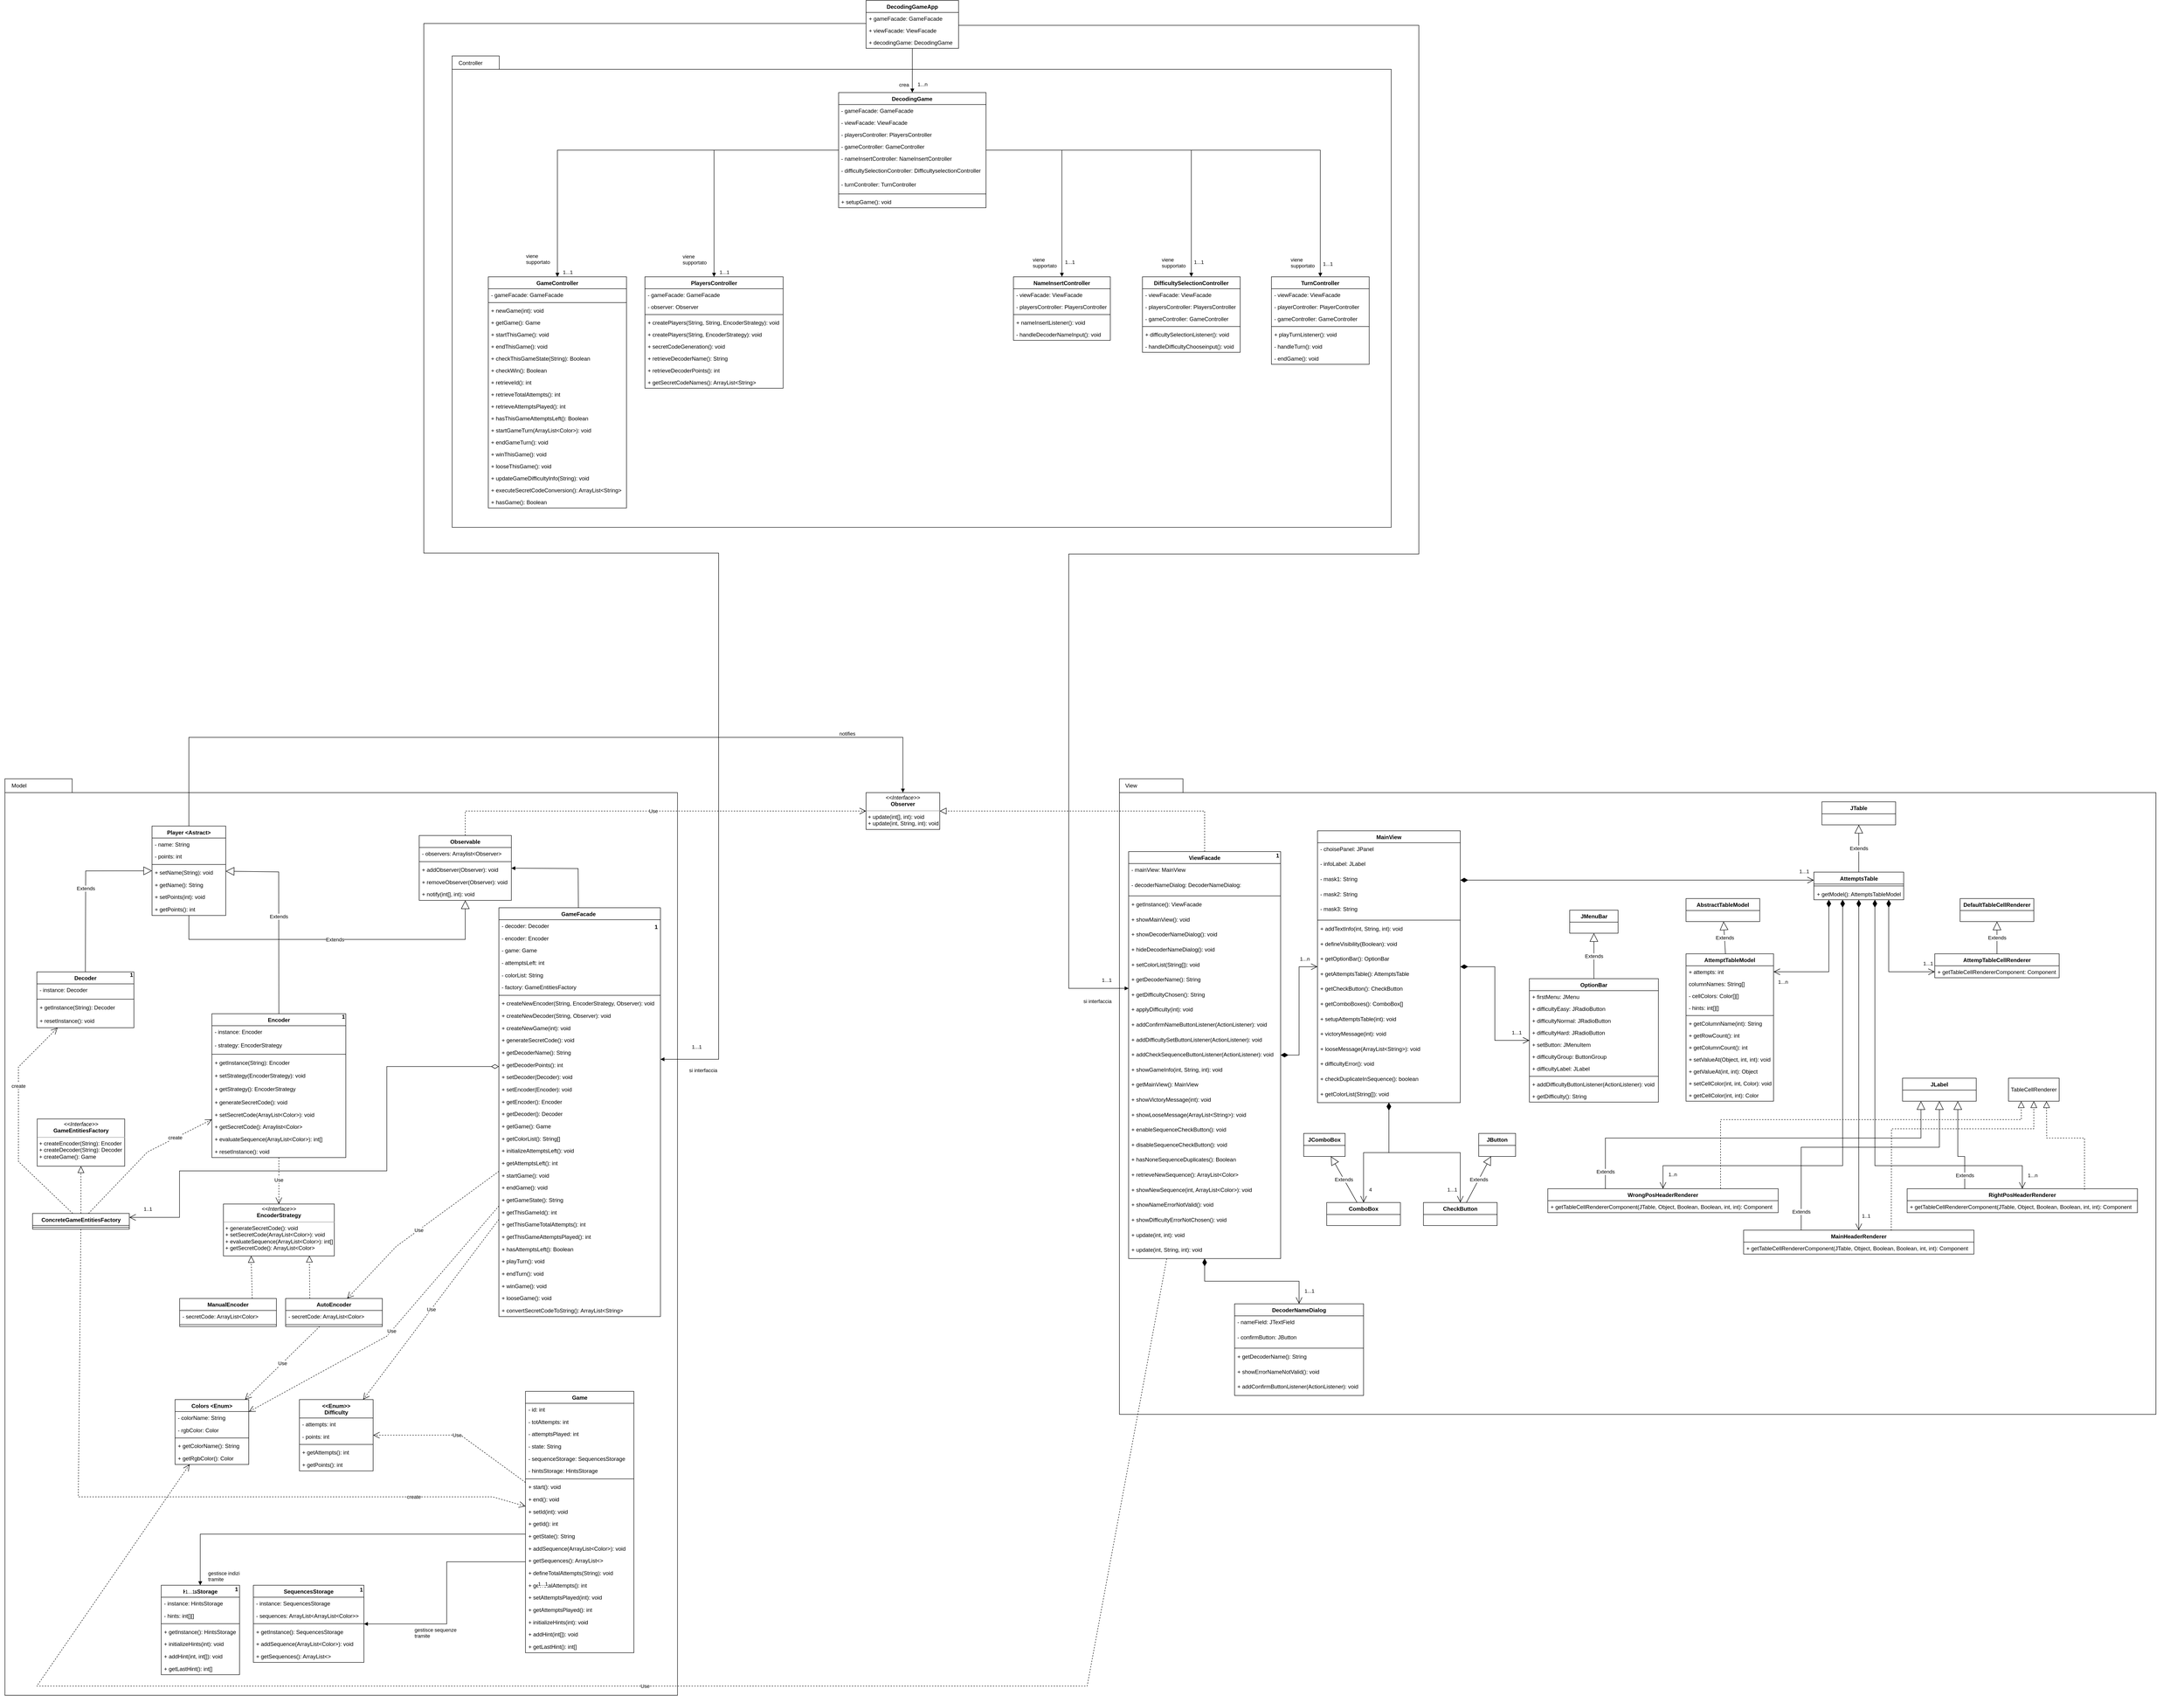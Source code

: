 <mxfile version="22.1.16" type="device">
  <diagram name="Pagina-1" id="_I0ySaq79Y2ORnV5yvTE">
    <mxGraphModel dx="1304" dy="2960" grid="1" gridSize="10" guides="1" tooltips="1" connect="1" arrows="1" fold="1" page="1" pageScale="1" pageWidth="850" pageHeight="1100" math="0" shadow="0">
      <root>
        <mxCell id="0" />
        <mxCell id="1" parent="0" />
        <mxCell id="a-lBnfebaD4neExDsO_B-22" value="" style="group" parent="1" vertex="1" connectable="0">
          <mxGeometry x="80" y="-230" width="1470.7" height="1990" as="geometry" />
        </mxCell>
        <mxCell id="a-lBnfebaD4neExDsO_B-24" value="" style="group" parent="a-lBnfebaD4neExDsO_B-22" vertex="1" connectable="0">
          <mxGeometry x="10.7" width="1460" height="1990" as="geometry" />
        </mxCell>
        <mxCell id="a-lBnfebaD4neExDsO_B-1" value="" style="shape=folder;fontStyle=1;spacingTop=10;tabWidth=70;tabHeight=30;tabPosition=left;html=1;whiteSpace=wrap;" parent="a-lBnfebaD4neExDsO_B-24" vertex="1">
          <mxGeometry width="1460" height="1990.0" as="geometry" />
        </mxCell>
        <mxCell id="a-lBnfebaD4neExDsO_B-2" value="Model" style="text;html=1;align=center;verticalAlign=middle;resizable=0;points=[];autosize=1;strokeColor=none;fillColor=none;" parent="a-lBnfebaD4neExDsO_B-24" vertex="1">
          <mxGeometry width="60" height="30" as="geometry" />
        </mxCell>
        <mxCell id="a-lBnfebaD4neExDsO_B-3" value="Decoder" style="swimlane;fontStyle=1;align=center;verticalAlign=top;childLayout=stackLayout;horizontal=1;startSize=26;horizontalStack=0;resizeParent=1;resizeParentMax=0;resizeLast=0;collapsible=1;marginBottom=0;whiteSpace=wrap;html=1;" parent="a-lBnfebaD4neExDsO_B-24" vertex="1">
          <mxGeometry x="69.3" y="419.254" width="210.7" height="121.274" as="geometry" />
        </mxCell>
        <mxCell id="leNs4Q04AgKeH0ur-R9n-123" value="- instance: Decoder" style="text;strokeColor=none;fillColor=none;align=left;verticalAlign=top;spacingLeft=4;spacingRight=4;overflow=hidden;rotatable=0;points=[[0,0.5],[1,0.5]];portConstraint=eastwest;whiteSpace=wrap;html=1;" parent="a-lBnfebaD4neExDsO_B-3" vertex="1">
          <mxGeometry y="26" width="210.7" height="28.804" as="geometry" />
        </mxCell>
        <mxCell id="a-lBnfebaD4neExDsO_B-5" value="" style="line;strokeWidth=1;fillColor=none;align=left;verticalAlign=middle;spacingTop=-1;spacingLeft=3;spacingRight=3;rotatable=0;labelPosition=right;points=[];portConstraint=eastwest;strokeColor=inherit;" parent="a-lBnfebaD4neExDsO_B-3" vertex="1">
          <mxGeometry y="54.804" width="210.7" height="8.863" as="geometry" />
        </mxCell>
        <mxCell id="leNs4Q04AgKeH0ur-R9n-124" value="+ getInstance(String): Decoder" style="text;strokeColor=none;fillColor=none;align=left;verticalAlign=top;spacingLeft=4;spacingRight=4;overflow=hidden;rotatable=0;points=[[0,0.5],[1,0.5]];portConstraint=eastwest;whiteSpace=wrap;html=1;" parent="a-lBnfebaD4neExDsO_B-3" vertex="1">
          <mxGeometry y="63.666" width="210.7" height="28.804" as="geometry" />
        </mxCell>
        <mxCell id="leNs4Q04AgKeH0ur-R9n-125" value="+ resetInstance(): void" style="text;strokeColor=none;fillColor=none;align=left;verticalAlign=top;spacingLeft=4;spacingRight=4;overflow=hidden;rotatable=0;points=[[0,0.5],[1,0.5]];portConstraint=eastwest;whiteSpace=wrap;html=1;" parent="a-lBnfebaD4neExDsO_B-3" vertex="1">
          <mxGeometry y="92.47" width="210.7" height="28.804" as="geometry" />
        </mxCell>
        <mxCell id="a-lBnfebaD4neExDsO_B-12" value="Encoder" style="swimlane;fontStyle=1;align=center;verticalAlign=top;childLayout=stackLayout;horizontal=1;startSize=26;horizontalStack=0;resizeParent=1;resizeParentMax=0;resizeLast=0;collapsible=1;marginBottom=0;whiteSpace=wrap;html=1;" parent="a-lBnfebaD4neExDsO_B-24" vertex="1">
          <mxGeometry x="449.3" y="510.138" width="290.7" height="312.232" as="geometry" />
        </mxCell>
        <mxCell id="leNs4Q04AgKeH0ur-R9n-128" value="- instance: Encoder" style="text;strokeColor=none;fillColor=none;align=left;verticalAlign=top;spacingLeft=4;spacingRight=4;overflow=hidden;rotatable=0;points=[[0,0.5],[1,0.5]];portConstraint=eastwest;whiteSpace=wrap;html=1;" parent="a-lBnfebaD4neExDsO_B-12" vertex="1">
          <mxGeometry y="26" width="290.7" height="28.804" as="geometry" />
        </mxCell>
        <mxCell id="a-lBnfebaD4neExDsO_B-17" value="- strategy: EncoderStrategy" style="text;strokeColor=none;fillColor=none;align=left;verticalAlign=top;spacingLeft=4;spacingRight=4;overflow=hidden;rotatable=0;points=[[0,0.5],[1,0.5]];portConstraint=eastwest;whiteSpace=wrap;html=1;" parent="a-lBnfebaD4neExDsO_B-12" vertex="1">
          <mxGeometry y="54.804" width="290.7" height="28.804" as="geometry" />
        </mxCell>
        <mxCell id="a-lBnfebaD4neExDsO_B-14" value="" style="line;strokeWidth=1;fillColor=none;align=left;verticalAlign=middle;spacingTop=-1;spacingLeft=3;spacingRight=3;rotatable=0;labelPosition=right;points=[];portConstraint=eastwest;strokeColor=inherit;" parent="a-lBnfebaD4neExDsO_B-12" vertex="1">
          <mxGeometry y="83.607" width="290.7" height="8.863" as="geometry" />
        </mxCell>
        <mxCell id="leNs4Q04AgKeH0ur-R9n-129" value="+ getInstance(String): Encoder" style="text;strokeColor=none;fillColor=none;align=left;verticalAlign=top;spacingLeft=4;spacingRight=4;overflow=hidden;rotatable=0;points=[[0,0.5],[1,0.5]];portConstraint=eastwest;whiteSpace=wrap;html=1;" parent="a-lBnfebaD4neExDsO_B-12" vertex="1">
          <mxGeometry y="92.47" width="290.7" height="28.804" as="geometry" />
        </mxCell>
        <mxCell id="TmO1mP3xWZ-vTGTIXcNk-11" value="+ setStrategy(EncoderStrategy): void" style="text;strokeColor=none;fillColor=none;align=left;verticalAlign=top;spacingLeft=4;spacingRight=4;overflow=hidden;rotatable=0;points=[[0,0.5],[1,0.5]];portConstraint=eastwest;whiteSpace=wrap;html=1;" parent="a-lBnfebaD4neExDsO_B-12" vertex="1">
          <mxGeometry y="121.274" width="290.7" height="28.804" as="geometry" />
        </mxCell>
        <mxCell id="leNs4Q04AgKeH0ur-R9n-130" value="+ getStrategy(): EncoderStrategy" style="text;strokeColor=none;fillColor=none;align=left;verticalAlign=top;spacingLeft=4;spacingRight=4;overflow=hidden;rotatable=0;points=[[0,0.5],[1,0.5]];portConstraint=eastwest;whiteSpace=wrap;html=1;" parent="a-lBnfebaD4neExDsO_B-12" vertex="1">
          <mxGeometry y="150.078" width="290.7" height="28.804" as="geometry" />
        </mxCell>
        <mxCell id="a-lBnfebaD4neExDsO_B-25" value="+ generateSecretCode(): void" style="text;strokeColor=none;fillColor=none;align=left;verticalAlign=top;spacingLeft=4;spacingRight=4;overflow=hidden;rotatable=0;points=[[0,0.5],[1,0.5]];portConstraint=eastwest;whiteSpace=wrap;html=1;" parent="a-lBnfebaD4neExDsO_B-12" vertex="1">
          <mxGeometry y="178.881" width="290.7" height="26.67" as="geometry" />
        </mxCell>
        <mxCell id="leNs4Q04AgKeH0ur-R9n-131" value="+ setSecretCode(ArrayList&amp;lt;Color&amp;gt;): void" style="text;strokeColor=none;fillColor=none;align=left;verticalAlign=top;spacingLeft=4;spacingRight=4;overflow=hidden;rotatable=0;points=[[0,0.5],[1,0.5]];portConstraint=eastwest;whiteSpace=wrap;html=1;" parent="a-lBnfebaD4neExDsO_B-12" vertex="1">
          <mxGeometry y="205.551" width="290.7" height="26.67" as="geometry" />
        </mxCell>
        <mxCell id="a-lBnfebaD4neExDsO_B-26" value="+ getSecretCode(): Arraylist&amp;lt;Color&amp;gt;" style="text;strokeColor=none;fillColor=none;align=left;verticalAlign=top;spacingLeft=4;spacingRight=4;overflow=hidden;rotatable=0;points=[[0,0.5],[1,0.5]];portConstraint=eastwest;whiteSpace=wrap;html=1;" parent="a-lBnfebaD4neExDsO_B-12" vertex="1">
          <mxGeometry y="232.221" width="290.7" height="26.67" as="geometry" />
        </mxCell>
        <mxCell id="xYpT5LmuNh0zjIPxlV9m-13" value="+ evaluateSequence(ArrayList&amp;lt;Color&amp;gt;): int[]" style="text;strokeColor=none;fillColor=none;align=left;verticalAlign=top;spacingLeft=4;spacingRight=4;overflow=hidden;rotatable=0;points=[[0,0.5],[1,0.5]];portConstraint=eastwest;whiteSpace=wrap;html=1;" parent="a-lBnfebaD4neExDsO_B-12" vertex="1">
          <mxGeometry y="258.892" width="290.7" height="26.67" as="geometry" />
        </mxCell>
        <mxCell id="leNs4Q04AgKeH0ur-R9n-132" value="+ resetInstance(): void" style="text;strokeColor=none;fillColor=none;align=left;verticalAlign=top;spacingLeft=4;spacingRight=4;overflow=hidden;rotatable=0;points=[[0,0.5],[1,0.5]];portConstraint=eastwest;whiteSpace=wrap;html=1;" parent="a-lBnfebaD4neExDsO_B-12" vertex="1">
          <mxGeometry y="285.562" width="290.7" height="26.67" as="geometry" />
        </mxCell>
        <mxCell id="a-lBnfebaD4neExDsO_B-27" value="Player &amp;lt;Astract&amp;gt;" style="swimlane;fontStyle=1;align=center;verticalAlign=top;childLayout=stackLayout;horizontal=1;startSize=26;horizontalStack=0;resizeParent=1;resizeParentMax=0;resizeLast=0;collapsible=1;marginBottom=0;whiteSpace=wrap;html=1;" parent="a-lBnfebaD4neExDsO_B-24" vertex="1">
          <mxGeometry x="319.3" y="102.577" width="160" height="194.227" as="geometry" />
        </mxCell>
        <mxCell id="a-lBnfebaD4neExDsO_B-28" value="- name: String" style="text;strokeColor=none;fillColor=none;align=left;verticalAlign=top;spacingLeft=4;spacingRight=4;overflow=hidden;rotatable=0;points=[[0,0.5],[1,0.5]];portConstraint=eastwest;whiteSpace=wrap;html=1;" parent="a-lBnfebaD4neExDsO_B-27" vertex="1">
          <mxGeometry y="26" width="160" height="26.67" as="geometry" />
        </mxCell>
        <mxCell id="a-lBnfebaD4neExDsO_B-31" value="- points: int" style="text;strokeColor=none;fillColor=none;align=left;verticalAlign=top;spacingLeft=4;spacingRight=4;overflow=hidden;rotatable=0;points=[[0,0.5],[1,0.5]];portConstraint=eastwest;whiteSpace=wrap;html=1;" parent="a-lBnfebaD4neExDsO_B-27" vertex="1">
          <mxGeometry y="52.67" width="160" height="26.67" as="geometry" />
        </mxCell>
        <mxCell id="a-lBnfebaD4neExDsO_B-29" value="" style="line;strokeWidth=1;fillColor=none;align=left;verticalAlign=middle;spacingTop=-1;spacingLeft=3;spacingRight=3;rotatable=0;labelPosition=right;points=[];portConstraint=eastwest;strokeColor=inherit;" parent="a-lBnfebaD4neExDsO_B-27" vertex="1">
          <mxGeometry y="79.34" width="160" height="8.206" as="geometry" />
        </mxCell>
        <mxCell id="a-lBnfebaD4neExDsO_B-30" value="+ setName(String): void" style="text;strokeColor=none;fillColor=none;align=left;verticalAlign=top;spacingLeft=4;spacingRight=4;overflow=hidden;rotatable=0;points=[[0,0.5],[1,0.5]];portConstraint=eastwest;whiteSpace=wrap;html=1;" parent="a-lBnfebaD4neExDsO_B-27" vertex="1">
          <mxGeometry y="87.546" width="160" height="26.67" as="geometry" />
        </mxCell>
        <mxCell id="a-lBnfebaD4neExDsO_B-32" value="+ getName(): String" style="text;strokeColor=none;fillColor=none;align=left;verticalAlign=top;spacingLeft=4;spacingRight=4;overflow=hidden;rotatable=0;points=[[0,0.5],[1,0.5]];portConstraint=eastwest;whiteSpace=wrap;html=1;" parent="a-lBnfebaD4neExDsO_B-27" vertex="1">
          <mxGeometry y="114.216" width="160" height="26.67" as="geometry" />
        </mxCell>
        <mxCell id="a-lBnfebaD4neExDsO_B-33" value="+ setPoints(int): void" style="text;strokeColor=none;fillColor=none;align=left;verticalAlign=top;spacingLeft=4;spacingRight=4;overflow=hidden;rotatable=0;points=[[0,0.5],[1,0.5]];portConstraint=eastwest;whiteSpace=wrap;html=1;" parent="a-lBnfebaD4neExDsO_B-27" vertex="1">
          <mxGeometry y="140.887" width="160" height="26.67" as="geometry" />
        </mxCell>
        <mxCell id="a-lBnfebaD4neExDsO_B-34" value="+ getPoints(): int" style="text;strokeColor=none;fillColor=none;align=left;verticalAlign=top;spacingLeft=4;spacingRight=4;overflow=hidden;rotatable=0;points=[[0,0.5],[1,0.5]];portConstraint=eastwest;whiteSpace=wrap;html=1;" parent="a-lBnfebaD4neExDsO_B-27" vertex="1">
          <mxGeometry y="167.557" width="160" height="26.67" as="geometry" />
        </mxCell>
        <mxCell id="a-lBnfebaD4neExDsO_B-35" value="Extends" style="endArrow=block;endSize=16;endFill=0;html=1;rounded=0;exitX=0.5;exitY=0;exitDx=0;exitDy=0;" parent="a-lBnfebaD4neExDsO_B-24" source="a-lBnfebaD4neExDsO_B-3" target="a-lBnfebaD4neExDsO_B-27" edge="1">
          <mxGeometry width="160" relative="1" as="geometry">
            <mxPoint x="459.3" y="388.481" as="sourcePoint" />
            <mxPoint x="619.3" y="388.481" as="targetPoint" />
            <Array as="points">
              <mxPoint x="175.3" y="200.026" />
            </Array>
          </mxGeometry>
        </mxCell>
        <mxCell id="a-lBnfebaD4neExDsO_B-37" value="Extends" style="endArrow=block;endSize=16;endFill=0;html=1;rounded=0;exitX=0.5;exitY=0;exitDx=0;exitDy=0;" parent="a-lBnfebaD4neExDsO_B-24" source="a-lBnfebaD4neExDsO_B-12" target="a-lBnfebaD4neExDsO_B-27" edge="1">
          <mxGeometry width="160" relative="1" as="geometry">
            <mxPoint x="459.3" y="388.481" as="sourcePoint" />
            <mxPoint x="619.3" y="388.481" as="targetPoint" />
            <Array as="points">
              <mxPoint x="594.3" y="202.077" />
            </Array>
          </mxGeometry>
        </mxCell>
        <mxCell id="a-lBnfebaD4neExDsO_B-38" value="Game" style="swimlane;fontStyle=1;align=center;verticalAlign=top;childLayout=stackLayout;horizontal=1;startSize=26;horizontalStack=0;resizeParent=1;resizeParentMax=0;resizeLast=0;collapsible=1;marginBottom=0;whiteSpace=wrap;html=1;" parent="a-lBnfebaD4neExDsO_B-24" vertex="1">
          <mxGeometry x="1129.98" y="1330.001" width="235.35" height="567.608" as="geometry" />
        </mxCell>
        <mxCell id="a-lBnfebaD4neExDsO_B-39" value="- id: int" style="text;strokeColor=none;fillColor=none;align=left;verticalAlign=top;spacingLeft=4;spacingRight=4;overflow=hidden;rotatable=0;points=[[0,0.5],[1,0.5]];portConstraint=eastwest;whiteSpace=wrap;html=1;" parent="a-lBnfebaD4neExDsO_B-38" vertex="1">
          <mxGeometry y="26" width="235.35" height="26.67" as="geometry" />
        </mxCell>
        <mxCell id="0AKXrBJ4bUIqsCuSMHQm-9" value="- totAttempts: int" style="text;strokeColor=none;fillColor=none;align=left;verticalAlign=top;spacingLeft=4;spacingRight=4;overflow=hidden;rotatable=0;points=[[0,0.5],[1,0.5]];portConstraint=eastwest;whiteSpace=wrap;html=1;" parent="a-lBnfebaD4neExDsO_B-38" vertex="1">
          <mxGeometry y="52.67" width="235.35" height="26.67" as="geometry" />
        </mxCell>
        <mxCell id="xYpT5LmuNh0zjIPxlV9m-9" value="- attemptsPlayed: int" style="text;strokeColor=none;fillColor=none;align=left;verticalAlign=top;spacingLeft=4;spacingRight=4;overflow=hidden;rotatable=0;points=[[0,0.5],[1,0.5]];portConstraint=eastwest;whiteSpace=wrap;html=1;" parent="a-lBnfebaD4neExDsO_B-38" vertex="1">
          <mxGeometry y="79.34" width="235.35" height="26.67" as="geometry" />
        </mxCell>
        <mxCell id="a-lBnfebaD4neExDsO_B-42" value="- state: String" style="text;strokeColor=none;fillColor=none;align=left;verticalAlign=top;spacingLeft=4;spacingRight=4;overflow=hidden;rotatable=0;points=[[0,0.5],[1,0.5]];portConstraint=eastwest;whiteSpace=wrap;html=1;" parent="a-lBnfebaD4neExDsO_B-38" vertex="1">
          <mxGeometry y="106.01" width="235.35" height="26.67" as="geometry" />
        </mxCell>
        <mxCell id="xYpT5LmuNh0zjIPxlV9m-8" value="- sequenceStorage: SequencesStorage" style="text;strokeColor=none;fillColor=none;align=left;verticalAlign=top;spacingLeft=4;spacingRight=4;overflow=hidden;rotatable=0;points=[[0,0.5],[1,0.5]];portConstraint=eastwest;whiteSpace=wrap;html=1;" parent="a-lBnfebaD4neExDsO_B-38" vertex="1">
          <mxGeometry y="132.68" width="235.35" height="26.67" as="geometry" />
        </mxCell>
        <mxCell id="0AKXrBJ4bUIqsCuSMHQm-28" value="- hintsStorage: HintsStorage" style="text;strokeColor=none;fillColor=none;align=left;verticalAlign=top;spacingLeft=4;spacingRight=4;overflow=hidden;rotatable=0;points=[[0,0.5],[1,0.5]];portConstraint=eastwest;whiteSpace=wrap;html=1;" parent="a-lBnfebaD4neExDsO_B-38" vertex="1">
          <mxGeometry y="159.351" width="235.35" height="26.67" as="geometry" />
        </mxCell>
        <mxCell id="a-lBnfebaD4neExDsO_B-40" value="" style="line;strokeWidth=1;fillColor=none;align=left;verticalAlign=middle;spacingTop=-1;spacingLeft=3;spacingRight=3;rotatable=0;labelPosition=right;points=[];portConstraint=eastwest;strokeColor=inherit;" parent="a-lBnfebaD4neExDsO_B-38" vertex="1">
          <mxGeometry y="186.021" width="235.35" height="8.206" as="geometry" />
        </mxCell>
        <mxCell id="a-lBnfebaD4neExDsO_B-41" value="+ start(): void" style="text;strokeColor=none;fillColor=none;align=left;verticalAlign=top;spacingLeft=4;spacingRight=4;overflow=hidden;rotatable=0;points=[[0,0.5],[1,0.5]];portConstraint=eastwest;whiteSpace=wrap;html=1;" parent="a-lBnfebaD4neExDsO_B-38" vertex="1">
          <mxGeometry y="194.227" width="235.35" height="26.67" as="geometry" />
        </mxCell>
        <mxCell id="a-lBnfebaD4neExDsO_B-43" value="+ end(): void" style="text;strokeColor=none;fillColor=none;align=left;verticalAlign=top;spacingLeft=4;spacingRight=4;overflow=hidden;rotatable=0;points=[[0,0.5],[1,0.5]];portConstraint=eastwest;whiteSpace=wrap;html=1;" parent="a-lBnfebaD4neExDsO_B-38" vertex="1">
          <mxGeometry y="220.897" width="235.35" height="26.67" as="geometry" />
        </mxCell>
        <mxCell id="TmO1mP3xWZ-vTGTIXcNk-6" value="+ setId(int): void" style="text;strokeColor=none;fillColor=none;align=left;verticalAlign=top;spacingLeft=4;spacingRight=4;overflow=hidden;rotatable=0;points=[[0,0.5],[1,0.5]];portConstraint=eastwest;whiteSpace=wrap;html=1;" parent="a-lBnfebaD4neExDsO_B-38" vertex="1">
          <mxGeometry y="247.567" width="235.35" height="26.67" as="geometry" />
        </mxCell>
        <mxCell id="TmO1mP3xWZ-vTGTIXcNk-7" value="+ getId(): int" style="text;strokeColor=none;fillColor=none;align=left;verticalAlign=top;spacingLeft=4;spacingRight=4;overflow=hidden;rotatable=0;points=[[0,0.5],[1,0.5]];portConstraint=eastwest;whiteSpace=wrap;html=1;" parent="a-lBnfebaD4neExDsO_B-38" vertex="1">
          <mxGeometry y="274.237" width="235.35" height="26.67" as="geometry" />
        </mxCell>
        <mxCell id="TmO1mP3xWZ-vTGTIXcNk-8" value="+ getState(): String" style="text;strokeColor=none;fillColor=none;align=left;verticalAlign=top;spacingLeft=4;spacingRight=4;overflow=hidden;rotatable=0;points=[[0,0.5],[1,0.5]];portConstraint=eastwest;whiteSpace=wrap;html=1;" parent="a-lBnfebaD4neExDsO_B-38" vertex="1">
          <mxGeometry y="300.907" width="235.35" height="26.67" as="geometry" />
        </mxCell>
        <mxCell id="0AKXrBJ4bUIqsCuSMHQm-11" value="+ addSequence(ArrayList&amp;lt;Color&amp;gt;): void" style="text;strokeColor=none;fillColor=none;align=left;verticalAlign=top;spacingLeft=4;spacingRight=4;overflow=hidden;rotatable=0;points=[[0,0.5],[1,0.5]];portConstraint=eastwest;whiteSpace=wrap;html=1;" parent="a-lBnfebaD4neExDsO_B-38" vertex="1">
          <mxGeometry y="327.577" width="235.35" height="26.67" as="geometry" />
        </mxCell>
        <mxCell id="0AKXrBJ4bUIqsCuSMHQm-12" value="+ getSequences(): ArrayList&amp;lt;&amp;gt;" style="text;strokeColor=none;fillColor=none;align=left;verticalAlign=top;spacingLeft=4;spacingRight=4;overflow=hidden;rotatable=0;points=[[0,0.5],[1,0.5]];portConstraint=eastwest;whiteSpace=wrap;html=1;" parent="a-lBnfebaD4neExDsO_B-38" vertex="1">
          <mxGeometry y="354.247" width="235.35" height="26.67" as="geometry" />
        </mxCell>
        <mxCell id="0AKXrBJ4bUIqsCuSMHQm-13" value="+ defineTotalAttempts(String): void" style="text;strokeColor=none;fillColor=none;align=left;verticalAlign=top;spacingLeft=4;spacingRight=4;overflow=hidden;rotatable=0;points=[[0,0.5],[1,0.5]];portConstraint=eastwest;whiteSpace=wrap;html=1;" parent="a-lBnfebaD4neExDsO_B-38" vertex="1">
          <mxGeometry y="380.918" width="235.35" height="26.67" as="geometry" />
        </mxCell>
        <mxCell id="0AKXrBJ4bUIqsCuSMHQm-14" value="+ getTotalAttempts(): int" style="text;strokeColor=none;fillColor=none;align=left;verticalAlign=top;spacingLeft=4;spacingRight=4;overflow=hidden;rotatable=0;points=[[0,0.5],[1,0.5]];portConstraint=eastwest;whiteSpace=wrap;html=1;" parent="a-lBnfebaD4neExDsO_B-38" vertex="1">
          <mxGeometry y="407.588" width="235.35" height="26.67" as="geometry" />
        </mxCell>
        <mxCell id="0AKXrBJ4bUIqsCuSMHQm-15" value="+ setAttemptsPlayed(int): void" style="text;strokeColor=none;fillColor=none;align=left;verticalAlign=top;spacingLeft=4;spacingRight=4;overflow=hidden;rotatable=0;points=[[0,0.5],[1,0.5]];portConstraint=eastwest;whiteSpace=wrap;html=1;" parent="a-lBnfebaD4neExDsO_B-38" vertex="1">
          <mxGeometry y="434.258" width="235.35" height="26.67" as="geometry" />
        </mxCell>
        <mxCell id="0AKXrBJ4bUIqsCuSMHQm-16" value="+ getAttemptsPlayed(): int" style="text;strokeColor=none;fillColor=none;align=left;verticalAlign=top;spacingLeft=4;spacingRight=4;overflow=hidden;rotatable=0;points=[[0,0.5],[1,0.5]];portConstraint=eastwest;whiteSpace=wrap;html=1;" parent="a-lBnfebaD4neExDsO_B-38" vertex="1">
          <mxGeometry y="460.928" width="235.35" height="26.67" as="geometry" />
        </mxCell>
        <mxCell id="0AKXrBJ4bUIqsCuSMHQm-17" value="+ initializeHints(int): void" style="text;strokeColor=none;fillColor=none;align=left;verticalAlign=top;spacingLeft=4;spacingRight=4;overflow=hidden;rotatable=0;points=[[0,0.5],[1,0.5]];portConstraint=eastwest;whiteSpace=wrap;html=1;" parent="a-lBnfebaD4neExDsO_B-38" vertex="1">
          <mxGeometry y="487.598" width="235.35" height="26.67" as="geometry" />
        </mxCell>
        <mxCell id="0AKXrBJ4bUIqsCuSMHQm-18" value="+ addHint(int[]): void" style="text;strokeColor=none;fillColor=none;align=left;verticalAlign=top;spacingLeft=4;spacingRight=4;overflow=hidden;rotatable=0;points=[[0,0.5],[1,0.5]];portConstraint=eastwest;whiteSpace=wrap;html=1;" parent="a-lBnfebaD4neExDsO_B-38" vertex="1">
          <mxGeometry y="514.268" width="235.35" height="26.67" as="geometry" />
        </mxCell>
        <mxCell id="xYpT5LmuNh0zjIPxlV9m-10" value="+ getLastHint(): int[]" style="text;strokeColor=none;fillColor=none;align=left;verticalAlign=top;spacingLeft=4;spacingRight=4;overflow=hidden;rotatable=0;points=[[0,0.5],[1,0.5]];portConstraint=eastwest;whiteSpace=wrap;html=1;" parent="a-lBnfebaD4neExDsO_B-38" vertex="1">
          <mxGeometry y="540.938" width="235.35" height="26.67" as="geometry" />
        </mxCell>
        <mxCell id="a-lBnfebaD4neExDsO_B-44" value="GameFacade&lt;span style=&quot;white-space: pre;&quot;&gt;&#x9;&lt;/span&gt;" style="swimlane;fontStyle=1;align=center;verticalAlign=top;childLayout=stackLayout;horizontal=1;startSize=26;horizontalStack=0;resizeParent=1;resizeParentMax=0;resizeLast=0;collapsible=1;marginBottom=0;whiteSpace=wrap;html=1;" parent="a-lBnfebaD4neExDsO_B-24" vertex="1">
          <mxGeometry x="1072.3" y="279.997" width="350.7" height="887.649" as="geometry" />
        </mxCell>
        <mxCell id="a-lBnfebaD4neExDsO_B-45" value="- decoder: Decoder" style="text;strokeColor=none;fillColor=none;align=left;verticalAlign=top;spacingLeft=4;spacingRight=4;overflow=hidden;rotatable=0;points=[[0,0.5],[1,0.5]];portConstraint=eastwest;whiteSpace=wrap;html=1;" parent="a-lBnfebaD4neExDsO_B-44" vertex="1">
          <mxGeometry y="26" width="350.7" height="26.67" as="geometry" />
        </mxCell>
        <mxCell id="a-lBnfebaD4neExDsO_B-48" value="- encoder: Encoder" style="text;strokeColor=none;fillColor=none;align=left;verticalAlign=top;spacingLeft=4;spacingRight=4;overflow=hidden;rotatable=0;points=[[0,0.5],[1,0.5]];portConstraint=eastwest;whiteSpace=wrap;html=1;" parent="a-lBnfebaD4neExDsO_B-44" vertex="1">
          <mxGeometry y="52.67" width="350.7" height="26.67" as="geometry" />
        </mxCell>
        <mxCell id="a-lBnfebaD4neExDsO_B-49" value="- game: Game" style="text;strokeColor=none;fillColor=none;align=left;verticalAlign=top;spacingLeft=4;spacingRight=4;overflow=hidden;rotatable=0;points=[[0,0.5],[1,0.5]];portConstraint=eastwest;whiteSpace=wrap;html=1;" parent="a-lBnfebaD4neExDsO_B-44" vertex="1">
          <mxGeometry y="79.34" width="350.7" height="26.67" as="geometry" />
        </mxCell>
        <mxCell id="0AKXrBJ4bUIqsCuSMHQm-19" value="- attemptsLeft: int" style="text;strokeColor=none;fillColor=none;align=left;verticalAlign=top;spacingLeft=4;spacingRight=4;overflow=hidden;rotatable=0;points=[[0,0.5],[1,0.5]];portConstraint=eastwest;whiteSpace=wrap;html=1;" parent="a-lBnfebaD4neExDsO_B-44" vertex="1">
          <mxGeometry y="106.01" width="350.7" height="26.67" as="geometry" />
        </mxCell>
        <mxCell id="0AKXrBJ4bUIqsCuSMHQm-20" value="- colorList: String" style="text;strokeColor=none;fillColor=none;align=left;verticalAlign=top;spacingLeft=4;spacingRight=4;overflow=hidden;rotatable=0;points=[[0,0.5],[1,0.5]];portConstraint=eastwest;whiteSpace=wrap;html=1;" parent="a-lBnfebaD4neExDsO_B-44" vertex="1">
          <mxGeometry y="132.68" width="350.7" height="26.67" as="geometry" />
        </mxCell>
        <mxCell id="0AKXrBJ4bUIqsCuSMHQm-21" value="- factory: GameEntitiesFactory" style="text;strokeColor=none;fillColor=none;align=left;verticalAlign=top;spacingLeft=4;spacingRight=4;overflow=hidden;rotatable=0;points=[[0,0.5],[1,0.5]];portConstraint=eastwest;whiteSpace=wrap;html=1;" parent="a-lBnfebaD4neExDsO_B-44" vertex="1">
          <mxGeometry y="159.351" width="350.7" height="26.67" as="geometry" />
        </mxCell>
        <mxCell id="a-lBnfebaD4neExDsO_B-46" value="" style="line;strokeWidth=1;fillColor=none;align=left;verticalAlign=middle;spacingTop=-1;spacingLeft=3;spacingRight=3;rotatable=0;labelPosition=right;points=[];portConstraint=eastwest;strokeColor=inherit;" parent="a-lBnfebaD4neExDsO_B-44" vertex="1">
          <mxGeometry y="186.021" width="350.7" height="8.206" as="geometry" />
        </mxCell>
        <mxCell id="TmO1mP3xWZ-vTGTIXcNk-3" value="+ createNewEncoder(String, EncoderStrategy, Observer): void" style="text;strokeColor=none;fillColor=none;align=left;verticalAlign=top;spacingLeft=4;spacingRight=4;overflow=hidden;rotatable=0;points=[[0,0.5],[1,0.5]];portConstraint=eastwest;whiteSpace=wrap;html=1;" parent="a-lBnfebaD4neExDsO_B-44" vertex="1">
          <mxGeometry y="194.227" width="350.7" height="26.67" as="geometry" />
        </mxCell>
        <mxCell id="0AKXrBJ4bUIqsCuSMHQm-22" value="+ createNewDecoder(String, Observer): void" style="text;strokeColor=none;fillColor=none;align=left;verticalAlign=top;spacingLeft=4;spacingRight=4;overflow=hidden;rotatable=0;points=[[0,0.5],[1,0.5]];portConstraint=eastwest;whiteSpace=wrap;html=1;" parent="a-lBnfebaD4neExDsO_B-44" vertex="1">
          <mxGeometry y="220.897" width="350.7" height="26.67" as="geometry" />
        </mxCell>
        <mxCell id="0AKXrBJ4bUIqsCuSMHQm-23" value="+ createNewGame(int): void" style="text;strokeColor=none;fillColor=none;align=left;verticalAlign=top;spacingLeft=4;spacingRight=4;overflow=hidden;rotatable=0;points=[[0,0.5],[1,0.5]];portConstraint=eastwest;whiteSpace=wrap;html=1;" parent="a-lBnfebaD4neExDsO_B-44" vertex="1">
          <mxGeometry y="247.567" width="350.7" height="26.67" as="geometry" />
        </mxCell>
        <mxCell id="ucXKJVV_5cdbt2Cd6D2D-1" value="+ generateSecretCode(): void" style="text;strokeColor=none;fillColor=none;align=left;verticalAlign=top;spacingLeft=4;spacingRight=4;overflow=hidden;rotatable=0;points=[[0,0.5],[1,0.5]];portConstraint=eastwest;whiteSpace=wrap;html=1;" vertex="1" parent="a-lBnfebaD4neExDsO_B-44">
          <mxGeometry y="274.237" width="350.7" height="26.67" as="geometry" />
        </mxCell>
        <mxCell id="ucXKJVV_5cdbt2Cd6D2D-2" value="+ getDecoderName(): String" style="text;strokeColor=none;fillColor=none;align=left;verticalAlign=top;spacingLeft=4;spacingRight=4;overflow=hidden;rotatable=0;points=[[0,0.5],[1,0.5]];portConstraint=eastwest;whiteSpace=wrap;html=1;" vertex="1" parent="a-lBnfebaD4neExDsO_B-44">
          <mxGeometry y="300.907" width="350.7" height="26.67" as="geometry" />
        </mxCell>
        <mxCell id="ucXKJVV_5cdbt2Cd6D2D-3" value="+ getDecoderPoints(): int" style="text;strokeColor=none;fillColor=none;align=left;verticalAlign=top;spacingLeft=4;spacingRight=4;overflow=hidden;rotatable=0;points=[[0,0.5],[1,0.5]];portConstraint=eastwest;whiteSpace=wrap;html=1;" vertex="1" parent="a-lBnfebaD4neExDsO_B-44">
          <mxGeometry y="327.577" width="350.7" height="26.67" as="geometry" />
        </mxCell>
        <mxCell id="0AKXrBJ4bUIqsCuSMHQm-24" value="+ setDecoder(Decoder): void" style="text;strokeColor=none;fillColor=none;align=left;verticalAlign=top;spacingLeft=4;spacingRight=4;overflow=hidden;rotatable=0;points=[[0,0.5],[1,0.5]];portConstraint=eastwest;whiteSpace=wrap;html=1;" parent="a-lBnfebaD4neExDsO_B-44" vertex="1">
          <mxGeometry y="354.247" width="350.7" height="26.67" as="geometry" />
        </mxCell>
        <mxCell id="0AKXrBJ4bUIqsCuSMHQm-25" value="+ setEncoder(Encoder): void" style="text;strokeColor=none;fillColor=none;align=left;verticalAlign=top;spacingLeft=4;spacingRight=4;overflow=hidden;rotatable=0;points=[[0,0.5],[1,0.5]];portConstraint=eastwest;whiteSpace=wrap;html=1;" parent="a-lBnfebaD4neExDsO_B-44" vertex="1">
          <mxGeometry y="380.918" width="350.7" height="26.67" as="geometry" />
        </mxCell>
        <mxCell id="a-lBnfebaD4neExDsO_B-54" value="+ getEncoder(): Encoder" style="text;strokeColor=none;fillColor=none;align=left;verticalAlign=top;spacingLeft=4;spacingRight=4;overflow=hidden;rotatable=0;points=[[0,0.5],[1,0.5]];portConstraint=eastwest;whiteSpace=wrap;html=1;" parent="a-lBnfebaD4neExDsO_B-44" vertex="1">
          <mxGeometry y="407.588" width="350.7" height="26.67" as="geometry" />
        </mxCell>
        <mxCell id="a-lBnfebaD4neExDsO_B-55" value="+ getDecoder(): Decoder" style="text;strokeColor=none;fillColor=none;align=left;verticalAlign=top;spacingLeft=4;spacingRight=4;overflow=hidden;rotatable=0;points=[[0,0.5],[1,0.5]];portConstraint=eastwest;whiteSpace=wrap;html=1;" parent="a-lBnfebaD4neExDsO_B-44" vertex="1">
          <mxGeometry y="434.258" width="350.7" height="26.67" as="geometry" />
        </mxCell>
        <mxCell id="a-lBnfebaD4neExDsO_B-56" value="+ getGame(): Game" style="text;strokeColor=none;fillColor=none;align=left;verticalAlign=top;spacingLeft=4;spacingRight=4;overflow=hidden;rotatable=0;points=[[0,0.5],[1,0.5]];portConstraint=eastwest;whiteSpace=wrap;html=1;" parent="a-lBnfebaD4neExDsO_B-44" vertex="1">
          <mxGeometry y="460.928" width="350.7" height="26.67" as="geometry" />
        </mxCell>
        <mxCell id="0AKXrBJ4bUIqsCuSMHQm-26" value="+ getColorList(): String[]" style="text;strokeColor=none;fillColor=none;align=left;verticalAlign=top;spacingLeft=4;spacingRight=4;overflow=hidden;rotatable=0;points=[[0,0.5],[1,0.5]];portConstraint=eastwest;whiteSpace=wrap;html=1;" parent="a-lBnfebaD4neExDsO_B-44" vertex="1">
          <mxGeometry y="487.598" width="350.7" height="26.67" as="geometry" />
        </mxCell>
        <mxCell id="0AKXrBJ4bUIqsCuSMHQm-27" value="+ initializeAttemptsLeft(): void" style="text;strokeColor=none;fillColor=none;align=left;verticalAlign=top;spacingLeft=4;spacingRight=4;overflow=hidden;rotatable=0;points=[[0,0.5],[1,0.5]];portConstraint=eastwest;whiteSpace=wrap;html=1;" parent="a-lBnfebaD4neExDsO_B-44" vertex="1">
          <mxGeometry y="514.268" width="350.7" height="26.67" as="geometry" />
        </mxCell>
        <mxCell id="ucXKJVV_5cdbt2Cd6D2D-4" value="+ getAttemptsLeft(): int" style="text;strokeColor=none;fillColor=none;align=left;verticalAlign=top;spacingLeft=4;spacingRight=4;overflow=hidden;rotatable=0;points=[[0,0.5],[1,0.5]];portConstraint=eastwest;whiteSpace=wrap;html=1;" vertex="1" parent="a-lBnfebaD4neExDsO_B-44">
          <mxGeometry y="540.938" width="350.7" height="26.67" as="geometry" />
        </mxCell>
        <mxCell id="ucXKJVV_5cdbt2Cd6D2D-5" value="+ startGame(): void" style="text;strokeColor=none;fillColor=none;align=left;verticalAlign=top;spacingLeft=4;spacingRight=4;overflow=hidden;rotatable=0;points=[[0,0.5],[1,0.5]];portConstraint=eastwest;whiteSpace=wrap;html=1;" vertex="1" parent="a-lBnfebaD4neExDsO_B-44">
          <mxGeometry y="567.608" width="350.7" height="26.67" as="geometry" />
        </mxCell>
        <mxCell id="ucXKJVV_5cdbt2Cd6D2D-6" value="+ endGame(): void" style="text;strokeColor=none;fillColor=none;align=left;verticalAlign=top;spacingLeft=4;spacingRight=4;overflow=hidden;rotatable=0;points=[[0,0.5],[1,0.5]];portConstraint=eastwest;whiteSpace=wrap;html=1;" vertex="1" parent="a-lBnfebaD4neExDsO_B-44">
          <mxGeometry y="594.278" width="350.7" height="26.67" as="geometry" />
        </mxCell>
        <mxCell id="ucXKJVV_5cdbt2Cd6D2D-7" value="+ getGameState(): String" style="text;strokeColor=none;fillColor=none;align=left;verticalAlign=top;spacingLeft=4;spacingRight=4;overflow=hidden;rotatable=0;points=[[0,0.5],[1,0.5]];portConstraint=eastwest;whiteSpace=wrap;html=1;" vertex="1" parent="a-lBnfebaD4neExDsO_B-44">
          <mxGeometry y="620.948" width="350.7" height="26.67" as="geometry" />
        </mxCell>
        <mxCell id="ucXKJVV_5cdbt2Cd6D2D-8" value="+ getThisGameId(): int" style="text;strokeColor=none;fillColor=none;align=left;verticalAlign=top;spacingLeft=4;spacingRight=4;overflow=hidden;rotatable=0;points=[[0,0.5],[1,0.5]];portConstraint=eastwest;whiteSpace=wrap;html=1;" vertex="1" parent="a-lBnfebaD4neExDsO_B-44">
          <mxGeometry y="647.619" width="350.7" height="26.67" as="geometry" />
        </mxCell>
        <mxCell id="ucXKJVV_5cdbt2Cd6D2D-13" value="+ getThisGameTotalAttempts(): int" style="text;strokeColor=none;fillColor=none;align=left;verticalAlign=top;spacingLeft=4;spacingRight=4;overflow=hidden;rotatable=0;points=[[0,0.5],[1,0.5]];portConstraint=eastwest;whiteSpace=wrap;html=1;" vertex="1" parent="a-lBnfebaD4neExDsO_B-44">
          <mxGeometry y="674.289" width="350.7" height="26.67" as="geometry" />
        </mxCell>
        <mxCell id="ucXKJVV_5cdbt2Cd6D2D-14" value="+ getThisGameAttemptsPlayed(): int" style="text;strokeColor=none;fillColor=none;align=left;verticalAlign=top;spacingLeft=4;spacingRight=4;overflow=hidden;rotatable=0;points=[[0,0.5],[1,0.5]];portConstraint=eastwest;whiteSpace=wrap;html=1;" vertex="1" parent="a-lBnfebaD4neExDsO_B-44">
          <mxGeometry y="700.959" width="350.7" height="26.67" as="geometry" />
        </mxCell>
        <mxCell id="0AKXrBJ4bUIqsCuSMHQm-29" value="+ hasAttemptsLeft(): Boolean" style="text;strokeColor=none;fillColor=none;align=left;verticalAlign=top;spacingLeft=4;spacingRight=4;overflow=hidden;rotatable=0;points=[[0,0.5],[1,0.5]];portConstraint=eastwest;whiteSpace=wrap;html=1;" parent="a-lBnfebaD4neExDsO_B-44" vertex="1">
          <mxGeometry y="727.629" width="350.7" height="26.67" as="geometry" />
        </mxCell>
        <mxCell id="xYpT5LmuNh0zjIPxlV9m-15" value="+ playTurn(): void" style="text;strokeColor=none;fillColor=none;align=left;verticalAlign=top;spacingLeft=4;spacingRight=4;overflow=hidden;rotatable=0;points=[[0,0.5],[1,0.5]];portConstraint=eastwest;whiteSpace=wrap;html=1;" parent="a-lBnfebaD4neExDsO_B-44" vertex="1">
          <mxGeometry y="754.299" width="350.7" height="26.67" as="geometry" />
        </mxCell>
        <mxCell id="xYpT5LmuNh0zjIPxlV9m-16" value="+ endTurn(): void" style="text;strokeColor=none;fillColor=none;align=left;verticalAlign=top;spacingLeft=4;spacingRight=4;overflow=hidden;rotatable=0;points=[[0,0.5],[1,0.5]];portConstraint=eastwest;whiteSpace=wrap;html=1;" parent="a-lBnfebaD4neExDsO_B-44" vertex="1">
          <mxGeometry y="780.969" width="350.7" height="26.67" as="geometry" />
        </mxCell>
        <mxCell id="ExXAvWjmY8paEHTybcyo-3" value="+ winGame(): void" style="text;strokeColor=none;fillColor=none;align=left;verticalAlign=top;spacingLeft=4;spacingRight=4;overflow=hidden;rotatable=0;points=[[0,0.5],[1,0.5]];portConstraint=eastwest;whiteSpace=wrap;html=1;" parent="a-lBnfebaD4neExDsO_B-44" vertex="1">
          <mxGeometry y="807.639" width="350.7" height="26.67" as="geometry" />
        </mxCell>
        <mxCell id="ExXAvWjmY8paEHTybcyo-2" value="+ looseGame(): void" style="text;strokeColor=none;fillColor=none;align=left;verticalAlign=top;spacingLeft=4;spacingRight=4;overflow=hidden;rotatable=0;points=[[0,0.5],[1,0.5]];portConstraint=eastwest;whiteSpace=wrap;html=1;" parent="a-lBnfebaD4neExDsO_B-44" vertex="1">
          <mxGeometry y="834.309" width="350.7" height="26.67" as="geometry" />
        </mxCell>
        <mxCell id="xYpT5LmuNh0zjIPxlV9m-17" value="+ convertSecretCodeToString(): ArrayList&amp;lt;String&amp;gt;" style="text;strokeColor=none;fillColor=none;align=left;verticalAlign=top;spacingLeft=4;spacingRight=4;overflow=hidden;rotatable=0;points=[[0,0.5],[1,0.5]];portConstraint=eastwest;whiteSpace=wrap;html=1;" parent="a-lBnfebaD4neExDsO_B-44" vertex="1">
          <mxGeometry y="860.979" width="350.7" height="26.67" as="geometry" />
        </mxCell>
        <mxCell id="sZfFJr8AC-p8yPcgq8WA-21" value="Observable" style="swimlane;fontStyle=1;align=center;verticalAlign=top;childLayout=stackLayout;horizontal=1;startSize=26;horizontalStack=0;resizeParent=1;resizeParentMax=0;resizeLast=0;collapsible=1;marginBottom=0;whiteSpace=wrap;html=1;" parent="a-lBnfebaD4neExDsO_B-24" vertex="1">
          <mxGeometry x="899.3" y="123.093" width="200" height="140.887" as="geometry" />
        </mxCell>
        <mxCell id="sZfFJr8AC-p8yPcgq8WA-22" value="- observers: Arraylist&amp;lt;Observer&amp;gt;" style="text;strokeColor=none;fillColor=none;align=left;verticalAlign=top;spacingLeft=4;spacingRight=4;overflow=hidden;rotatable=0;points=[[0,0.5],[1,0.5]];portConstraint=eastwest;whiteSpace=wrap;html=1;" parent="sZfFJr8AC-p8yPcgq8WA-21" vertex="1">
          <mxGeometry y="26" width="200" height="26.67" as="geometry" />
        </mxCell>
        <mxCell id="sZfFJr8AC-p8yPcgq8WA-23" value="" style="line;strokeWidth=1;fillColor=none;align=left;verticalAlign=middle;spacingTop=-1;spacingLeft=3;spacingRight=3;rotatable=0;labelPosition=right;points=[];portConstraint=eastwest;strokeColor=inherit;" parent="sZfFJr8AC-p8yPcgq8WA-21" vertex="1">
          <mxGeometry y="52.67" width="200" height="8.206" as="geometry" />
        </mxCell>
        <mxCell id="sZfFJr8AC-p8yPcgq8WA-24" value="+ addObserver(Observer): void" style="text;strokeColor=none;fillColor=none;align=left;verticalAlign=top;spacingLeft=4;spacingRight=4;overflow=hidden;rotatable=0;points=[[0,0.5],[1,0.5]];portConstraint=eastwest;whiteSpace=wrap;html=1;" parent="sZfFJr8AC-p8yPcgq8WA-21" vertex="1">
          <mxGeometry y="60.876" width="200" height="26.67" as="geometry" />
        </mxCell>
        <mxCell id="sZfFJr8AC-p8yPcgq8WA-25" value="+ removeObserver(Observer): void" style="text;strokeColor=none;fillColor=none;align=left;verticalAlign=top;spacingLeft=4;spacingRight=4;overflow=hidden;rotatable=0;points=[[0,0.5],[1,0.5]];portConstraint=eastwest;whiteSpace=wrap;html=1;" parent="sZfFJr8AC-p8yPcgq8WA-21" vertex="1">
          <mxGeometry y="87.546" width="200" height="26.67" as="geometry" />
        </mxCell>
        <mxCell id="sZfFJr8AC-p8yPcgq8WA-27" value="+ notify(int[], int): void" style="text;strokeColor=none;fillColor=none;align=left;verticalAlign=top;spacingLeft=4;spacingRight=4;overflow=hidden;rotatable=0;points=[[0,0.5],[1,0.5]];portConstraint=eastwest;whiteSpace=wrap;html=1;" parent="sZfFJr8AC-p8yPcgq8WA-21" vertex="1">
          <mxGeometry y="114.216" width="200" height="26.67" as="geometry" />
        </mxCell>
        <mxCell id="sZfFJr8AC-p8yPcgq8WA-28" value="" style="html=1;verticalAlign=bottom;endArrow=block;curved=0;rounded=0;" parent="a-lBnfebaD4neExDsO_B-24" source="a-lBnfebaD4neExDsO_B-44" target="sZfFJr8AC-p8yPcgq8WA-21" edge="1">
          <mxGeometry width="80" relative="1" as="geometry">
            <mxPoint x="1279.3" y="235.928" as="sourcePoint" />
            <mxPoint x="1359.3" y="235.928" as="targetPoint" />
            <Array as="points">
              <mxPoint x="1244.3" y="194.897" />
            </Array>
          </mxGeometry>
        </mxCell>
        <mxCell id="sZfFJr8AC-p8yPcgq8WA-46" value="Extends" style="endArrow=block;endSize=16;endFill=0;html=1;rounded=0;" parent="a-lBnfebaD4neExDsO_B-24" source="a-lBnfebaD4neExDsO_B-27" target="sZfFJr8AC-p8yPcgq8WA-21" edge="1">
          <mxGeometry width="160" relative="1" as="geometry">
            <mxPoint x="679.3" y="235.928" as="sourcePoint" />
            <mxPoint x="839.3" y="235.928" as="targetPoint" />
            <Array as="points">
              <mxPoint x="399.3" y="348.763" />
              <mxPoint x="999.3" y="348.763" />
            </Array>
          </mxGeometry>
        </mxCell>
        <mxCell id="TmO1mP3xWZ-vTGTIXcNk-13" value="Colors &amp;lt;Enum&amp;gt;" style="swimlane;fontStyle=1;align=center;verticalAlign=top;childLayout=stackLayout;horizontal=1;startSize=26;horizontalStack=0;resizeParent=1;resizeParentMax=0;resizeLast=0;collapsible=1;marginBottom=0;whiteSpace=wrap;html=1;" parent="a-lBnfebaD4neExDsO_B-24" vertex="1">
          <mxGeometry x="369.3" y="1347.866" width="160" height="140.887" as="geometry" />
        </mxCell>
        <mxCell id="TmO1mP3xWZ-vTGTIXcNk-17" value="- colorName: String" style="text;strokeColor=none;fillColor=none;align=left;verticalAlign=top;spacingLeft=4;spacingRight=4;overflow=hidden;rotatable=0;points=[[0,0.5],[1,0.5]];portConstraint=eastwest;whiteSpace=wrap;html=1;" parent="TmO1mP3xWZ-vTGTIXcNk-13" vertex="1">
          <mxGeometry y="26" width="160" height="26.67" as="geometry" />
        </mxCell>
        <mxCell id="TmO1mP3xWZ-vTGTIXcNk-14" value="- rgbColor: Color" style="text;strokeColor=none;fillColor=none;align=left;verticalAlign=top;spacingLeft=4;spacingRight=4;overflow=hidden;rotatable=0;points=[[0,0.5],[1,0.5]];portConstraint=eastwest;whiteSpace=wrap;html=1;" parent="TmO1mP3xWZ-vTGTIXcNk-13" vertex="1">
          <mxGeometry y="52.67" width="160" height="26.67" as="geometry" />
        </mxCell>
        <mxCell id="TmO1mP3xWZ-vTGTIXcNk-15" value="" style="line;strokeWidth=1;fillColor=none;align=left;verticalAlign=middle;spacingTop=-1;spacingLeft=3;spacingRight=3;rotatable=0;labelPosition=right;points=[];portConstraint=eastwest;strokeColor=inherit;" parent="TmO1mP3xWZ-vTGTIXcNk-13" vertex="1">
          <mxGeometry y="79.34" width="160" height="8.206" as="geometry" />
        </mxCell>
        <mxCell id="TmO1mP3xWZ-vTGTIXcNk-18" value="+ getColorName(): String" style="text;strokeColor=none;fillColor=none;align=left;verticalAlign=top;spacingLeft=4;spacingRight=4;overflow=hidden;rotatable=0;points=[[0,0.5],[1,0.5]];portConstraint=eastwest;whiteSpace=wrap;html=1;" parent="TmO1mP3xWZ-vTGTIXcNk-13" vertex="1">
          <mxGeometry y="87.546" width="160" height="26.67" as="geometry" />
        </mxCell>
        <mxCell id="TmO1mP3xWZ-vTGTIXcNk-16" value="+ getRgbColor(): Color" style="text;strokeColor=none;fillColor=none;align=left;verticalAlign=top;spacingLeft=4;spacingRight=4;overflow=hidden;rotatable=0;points=[[0,0.5],[1,0.5]];portConstraint=eastwest;whiteSpace=wrap;html=1;" parent="TmO1mP3xWZ-vTGTIXcNk-13" vertex="1">
          <mxGeometry y="114.216" width="160" height="26.67" as="geometry" />
        </mxCell>
        <mxCell id="TmO1mP3xWZ-vTGTIXcNk-24" value="&lt;p style=&quot;margin:0px;margin-top:4px;text-align:center;&quot;&gt;&lt;i&gt;&amp;lt;&amp;lt;Interface&amp;gt;&amp;gt;&lt;/i&gt;&lt;br&gt;&lt;b&gt;EncoderStrategy&lt;/b&gt;&lt;/p&gt;&lt;hr size=&quot;1&quot;&gt;&lt;p style=&quot;margin:0px;margin-left:4px;&quot;&gt;+ generateSecretCode(): void&lt;/p&gt;&lt;p style=&quot;margin:0px;margin-left:4px;&quot;&gt;+ setSecretCode(ArrayList&amp;lt;Color&amp;gt;): void&lt;/p&gt;&lt;p style=&quot;margin:0px;margin-left:4px;&quot;&gt;+ evaluateSequence(ArrayList&amp;lt;Color&amp;gt;): int[]&lt;/p&gt;&lt;p style=&quot;margin:0px;margin-left:4px;&quot;&gt;+ getSecretCode(): ArrayList&amp;lt;Color&amp;gt;&lt;br&gt;&lt;br&gt;&lt;/p&gt;" style="verticalAlign=top;align=left;overflow=fill;fontSize=12;fontFamily=Helvetica;html=1;whiteSpace=wrap;" parent="a-lBnfebaD4neExDsO_B-24" vertex="1">
          <mxGeometry x="474.3" y="923.196" width="240.7" height="112.835" as="geometry" />
        </mxCell>
        <mxCell id="TmO1mP3xWZ-vTGTIXcNk-25" value="Use" style="endArrow=open;endSize=12;dashed=1;html=1;rounded=0;entryX=0.5;entryY=0;entryDx=0;entryDy=0;" parent="a-lBnfebaD4neExDsO_B-24" source="a-lBnfebaD4neExDsO_B-12" target="TmO1mP3xWZ-vTGTIXcNk-24" edge="1">
          <mxGeometry x="-0.032" width="160" relative="1" as="geometry">
            <mxPoint x="589.3" y="820.619" as="sourcePoint" />
            <mxPoint x="909.3" y="779.588" as="targetPoint" />
            <mxPoint as="offset" />
          </mxGeometry>
        </mxCell>
        <mxCell id="TmO1mP3xWZ-vTGTIXcNk-26" value="ManualEncoder" style="swimlane;fontStyle=1;align=center;verticalAlign=top;childLayout=stackLayout;horizontal=1;startSize=26;horizontalStack=0;resizeParent=1;resizeParentMax=0;resizeLast=0;collapsible=1;marginBottom=0;whiteSpace=wrap;html=1;" parent="a-lBnfebaD4neExDsO_B-24" vertex="1">
          <mxGeometry x="379.3" y="1128.351" width="210" height="60.876" as="geometry" />
        </mxCell>
        <mxCell id="TmO1mP3xWZ-vTGTIXcNk-27" value="- secretCode: ArrayList&amp;lt;Color&amp;gt;" style="text;strokeColor=none;fillColor=none;align=left;verticalAlign=top;spacingLeft=4;spacingRight=4;overflow=hidden;rotatable=0;points=[[0,0.5],[1,0.5]];portConstraint=eastwest;whiteSpace=wrap;html=1;" parent="TmO1mP3xWZ-vTGTIXcNk-26" vertex="1">
          <mxGeometry y="26" width="210" height="26.67" as="geometry" />
        </mxCell>
        <mxCell id="TmO1mP3xWZ-vTGTIXcNk-28" value="" style="line;strokeWidth=1;fillColor=none;align=left;verticalAlign=middle;spacingTop=-1;spacingLeft=3;spacingRight=3;rotatable=0;labelPosition=right;points=[];portConstraint=eastwest;strokeColor=inherit;" parent="TmO1mP3xWZ-vTGTIXcNk-26" vertex="1">
          <mxGeometry y="52.67" width="210" height="8.206" as="geometry" />
        </mxCell>
        <mxCell id="TmO1mP3xWZ-vTGTIXcNk-30" value="AutoEncoder" style="swimlane;fontStyle=1;align=center;verticalAlign=top;childLayout=stackLayout;horizontal=1;startSize=26;horizontalStack=0;resizeParent=1;resizeParentMax=0;resizeLast=0;collapsible=1;marginBottom=0;whiteSpace=wrap;html=1;" parent="a-lBnfebaD4neExDsO_B-24" vertex="1">
          <mxGeometry x="609.3" y="1128.351" width="210" height="60.876" as="geometry" />
        </mxCell>
        <mxCell id="TmO1mP3xWZ-vTGTIXcNk-31" value="- secretCode: ArrayList&amp;lt;Color&amp;gt;" style="text;strokeColor=none;fillColor=none;align=left;verticalAlign=top;spacingLeft=4;spacingRight=4;overflow=hidden;rotatable=0;points=[[0,0.5],[1,0.5]];portConstraint=eastwest;whiteSpace=wrap;html=1;" parent="TmO1mP3xWZ-vTGTIXcNk-30" vertex="1">
          <mxGeometry y="26" width="210" height="26.67" as="geometry" />
        </mxCell>
        <mxCell id="TmO1mP3xWZ-vTGTIXcNk-32" value="" style="line;strokeWidth=1;fillColor=none;align=left;verticalAlign=middle;spacingTop=-1;spacingLeft=3;spacingRight=3;rotatable=0;labelPosition=right;points=[];portConstraint=eastwest;strokeColor=inherit;" parent="TmO1mP3xWZ-vTGTIXcNk-30" vertex="1">
          <mxGeometry y="52.67" width="210" height="8.206" as="geometry" />
        </mxCell>
        <mxCell id="TmO1mP3xWZ-vTGTIXcNk-33" value="" style="endArrow=block;dashed=1;endFill=0;endSize=12;html=1;rounded=0;exitX=0.75;exitY=0;exitDx=0;exitDy=0;entryX=0.25;entryY=1;entryDx=0;entryDy=0;" parent="a-lBnfebaD4neExDsO_B-24" source="TmO1mP3xWZ-vTGTIXcNk-26" target="TmO1mP3xWZ-vTGTIXcNk-24" edge="1">
          <mxGeometry width="160" relative="1" as="geometry">
            <mxPoint x="749.3" y="964.227" as="sourcePoint" />
            <mxPoint x="909.3" y="964.227" as="targetPoint" />
          </mxGeometry>
        </mxCell>
        <mxCell id="TmO1mP3xWZ-vTGTIXcNk-34" value="" style="endArrow=block;dashed=1;endFill=0;endSize=12;html=1;rounded=0;exitX=0.25;exitY=0;exitDx=0;exitDy=0;entryX=0.775;entryY=0.995;entryDx=0;entryDy=0;entryPerimeter=0;" parent="a-lBnfebaD4neExDsO_B-24" source="TmO1mP3xWZ-vTGTIXcNk-30" target="TmO1mP3xWZ-vTGTIXcNk-24" edge="1">
          <mxGeometry width="160" relative="1" as="geometry">
            <mxPoint x="699.3" y="933.454" as="sourcePoint" />
            <mxPoint x="859.3" y="933.454" as="targetPoint" />
          </mxGeometry>
        </mxCell>
        <mxCell id="TmO1mP3xWZ-vTGTIXcNk-35" value="Use" style="endArrow=open;endSize=12;dashed=1;html=1;rounded=0;" parent="a-lBnfebaD4neExDsO_B-24" source="a-lBnfebaD4neExDsO_B-44" target="TmO1mP3xWZ-vTGTIXcNk-30" edge="1">
          <mxGeometry width="160" relative="1" as="geometry">
            <mxPoint x="1029.3" y="1159.124" as="sourcePoint" />
            <mxPoint x="999.3" y="841.134" as="targetPoint" />
            <Array as="points">
              <mxPoint x="849.3" y="1015.515" />
            </Array>
          </mxGeometry>
        </mxCell>
        <mxCell id="xYpT5LmuNh0zjIPxlV9m-1" value="&amp;lt;&amp;lt;Enum&amp;gt;&amp;gt;&lt;br&gt;Difficulty" style="swimlane;fontStyle=1;align=center;verticalAlign=top;childLayout=stackLayout;horizontal=1;startSize=40;horizontalStack=0;resizeParent=1;resizeParentMax=0;resizeLast=0;collapsible=1;marginBottom=0;whiteSpace=wrap;html=1;" parent="a-lBnfebaD4neExDsO_B-24" vertex="1">
          <mxGeometry x="639.3" y="1347.866" width="160" height="154.887" as="geometry" />
        </mxCell>
        <mxCell id="xYpT5LmuNh0zjIPxlV9m-5" value="- attempts: int" style="text;strokeColor=none;fillColor=none;align=left;verticalAlign=top;spacingLeft=4;spacingRight=4;overflow=hidden;rotatable=0;points=[[0,0.5],[1,0.5]];portConstraint=eastwest;whiteSpace=wrap;html=1;" parent="xYpT5LmuNh0zjIPxlV9m-1" vertex="1">
          <mxGeometry y="40" width="160" height="26.67" as="geometry" />
        </mxCell>
        <mxCell id="leNs4Q04AgKeH0ur-R9n-138" value="- points: int" style="text;strokeColor=none;fillColor=none;align=left;verticalAlign=top;spacingLeft=4;spacingRight=4;overflow=hidden;rotatable=0;points=[[0,0.5],[1,0.5]];portConstraint=eastwest;whiteSpace=wrap;html=1;" parent="xYpT5LmuNh0zjIPxlV9m-1" vertex="1">
          <mxGeometry y="66.67" width="160" height="26.67" as="geometry" />
        </mxCell>
        <mxCell id="xYpT5LmuNh0zjIPxlV9m-3" value="" style="line;strokeWidth=1;fillColor=none;align=left;verticalAlign=middle;spacingTop=-1;spacingLeft=3;spacingRight=3;rotatable=0;labelPosition=right;points=[];portConstraint=eastwest;strokeColor=inherit;" parent="xYpT5LmuNh0zjIPxlV9m-1" vertex="1">
          <mxGeometry y="93.34" width="160" height="8.206" as="geometry" />
        </mxCell>
        <mxCell id="xYpT5LmuNh0zjIPxlV9m-6" value="+ getAttempts(): int" style="text;strokeColor=none;fillColor=none;align=left;verticalAlign=top;spacingLeft=4;spacingRight=4;overflow=hidden;rotatable=0;points=[[0,0.5],[1,0.5]];portConstraint=eastwest;whiteSpace=wrap;html=1;" parent="xYpT5LmuNh0zjIPxlV9m-1" vertex="1">
          <mxGeometry y="101.546" width="160" height="26.67" as="geometry" />
        </mxCell>
        <mxCell id="leNs4Q04AgKeH0ur-R9n-139" value="+ getPoints(): int" style="text;strokeColor=none;fillColor=none;align=left;verticalAlign=top;spacingLeft=4;spacingRight=4;overflow=hidden;rotatable=0;points=[[0,0.5],[1,0.5]];portConstraint=eastwest;whiteSpace=wrap;html=1;" parent="xYpT5LmuNh0zjIPxlV9m-1" vertex="1">
          <mxGeometry y="128.216" width="160" height="26.67" as="geometry" />
        </mxCell>
        <mxCell id="0AKXrBJ4bUIqsCuSMHQm-2" value="ConcreteGameEntitiesFactory" style="swimlane;fontStyle=1;align=center;verticalAlign=top;childLayout=stackLayout;horizontal=1;startSize=26;horizontalStack=0;resizeParent=1;resizeParentMax=0;resizeLast=0;collapsible=1;marginBottom=0;whiteSpace=wrap;html=1;" parent="a-lBnfebaD4neExDsO_B-24" vertex="1">
          <mxGeometry x="60" y="943.711" width="210" height="34.206" as="geometry" />
        </mxCell>
        <mxCell id="0AKXrBJ4bUIqsCuSMHQm-4" value="" style="line;strokeWidth=1;fillColor=none;align=left;verticalAlign=middle;spacingTop=-1;spacingLeft=3;spacingRight=3;rotatable=0;labelPosition=right;points=[];portConstraint=eastwest;strokeColor=inherit;" parent="0AKXrBJ4bUIqsCuSMHQm-2" vertex="1">
          <mxGeometry y="26" width="210" height="8.206" as="geometry" />
        </mxCell>
        <mxCell id="0AKXrBJ4bUIqsCuSMHQm-6" value="&lt;p style=&quot;margin:0px;margin-top:4px;text-align:center;&quot;&gt;&lt;i&gt;&amp;lt;&amp;lt;Interface&amp;gt;&amp;gt;&lt;/i&gt;&lt;br&gt;&lt;b&gt;GameEntitiesFactory&lt;/b&gt;&lt;/p&gt;&lt;hr size=&quot;1&quot;&gt;&lt;p style=&quot;margin:0px;margin-left:4px;&quot;&gt;+ createEncoder(String): Encoder&lt;br&gt;+ createDecoder(String): Decoder&lt;/p&gt;&lt;p style=&quot;margin:0px;margin-left:4px;&quot;&gt;+ createGame(): Game&lt;/p&gt;" style="verticalAlign=top;align=left;overflow=fill;fontSize=12;fontFamily=Helvetica;html=1;whiteSpace=wrap;" parent="a-lBnfebaD4neExDsO_B-24" vertex="1">
          <mxGeometry x="70" y="738.557" width="190" height="102.577" as="geometry" />
        </mxCell>
        <mxCell id="0AKXrBJ4bUIqsCuSMHQm-7" value="" style="endArrow=block;dashed=1;endFill=0;endSize=12;html=1;rounded=0;" parent="a-lBnfebaD4neExDsO_B-24" source="0AKXrBJ4bUIqsCuSMHQm-2" target="0AKXrBJ4bUIqsCuSMHQm-6" edge="1">
          <mxGeometry width="160" relative="1" as="geometry">
            <mxPoint x="939.3" y="1661.753" as="sourcePoint" />
            <mxPoint x="1099.3" y="1661.753" as="targetPoint" />
          </mxGeometry>
        </mxCell>
        <mxCell id="0AKXrBJ4bUIqsCuSMHQm-56" value="1" style="text;align=center;fontStyle=1;verticalAlign=middle;spacingLeft=3;spacingRight=3;strokeColor=none;rotatable=0;points=[[0,0.5],[1,0.5]];portConstraint=eastwest;html=1;" parent="a-lBnfebaD4neExDsO_B-24" vertex="1">
          <mxGeometry x="1403" y="308.758" width="20" height="26.67" as="geometry" />
        </mxCell>
        <mxCell id="leNs4Q04AgKeH0ur-R9n-126" value="1" style="text;align=center;fontStyle=1;verticalAlign=middle;spacingLeft=3;spacingRight=3;strokeColor=none;rotatable=0;points=[[0,0.5],[1,0.5]];portConstraint=eastwest;html=1;" parent="a-lBnfebaD4neExDsO_B-24" vertex="1">
          <mxGeometry x="264" y="413.099" width="20" height="26.67" as="geometry" />
        </mxCell>
        <mxCell id="leNs4Q04AgKeH0ur-R9n-134" value="1" style="text;align=center;fontStyle=1;verticalAlign=middle;spacingLeft=3;spacingRight=3;strokeColor=none;rotatable=0;points=[[0,0.5],[1,0.5]];portConstraint=eastwest;html=1;" parent="a-lBnfebaD4neExDsO_B-24" vertex="1">
          <mxGeometry x="724" y="503.655" width="20" height="26.67" as="geometry" />
        </mxCell>
        <mxCell id="leNs4Q04AgKeH0ur-R9n-135" value="Use" style="endArrow=open;endSize=12;dashed=1;html=1;rounded=0;" parent="a-lBnfebaD4neExDsO_B-24" source="TmO1mP3xWZ-vTGTIXcNk-30" target="TmO1mP3xWZ-vTGTIXcNk-13" edge="1">
          <mxGeometry width="160" relative="1" as="geometry">
            <mxPoint x="669.3" y="1189.897" as="sourcePoint" />
            <mxPoint x="829.3" y="1189.897" as="targetPoint" />
          </mxGeometry>
        </mxCell>
        <mxCell id="leNs4Q04AgKeH0ur-R9n-136" value="Use" style="endArrow=open;endSize=12;dashed=1;html=1;rounded=0;" parent="a-lBnfebaD4neExDsO_B-24" source="a-lBnfebaD4neExDsO_B-44" target="TmO1mP3xWZ-vTGTIXcNk-13" edge="1">
          <mxGeometry width="160" relative="1" as="geometry">
            <mxPoint x="749.3" y="1118.093" as="sourcePoint" />
            <mxPoint x="909.3" y="1118.093" as="targetPoint" />
            <Array as="points">
              <mxPoint x="829.3" y="1210" />
            </Array>
          </mxGeometry>
        </mxCell>
        <mxCell id="leNs4Q04AgKeH0ur-R9n-140" value="Use" style="endArrow=open;endSize=12;dashed=1;html=1;rounded=0;" parent="a-lBnfebaD4neExDsO_B-24" source="a-lBnfebaD4neExDsO_B-44" target="xYpT5LmuNh0zjIPxlV9m-1" edge="1">
          <mxGeometry width="160" relative="1" as="geometry">
            <mxPoint x="809.3" y="1312.99" as="sourcePoint" />
            <mxPoint x="969.3" y="1312.99" as="targetPoint" />
          </mxGeometry>
        </mxCell>
        <mxCell id="leNs4Q04AgKeH0ur-R9n-141" value="Use" style="endArrow=open;endSize=12;dashed=1;html=1;rounded=0;" parent="a-lBnfebaD4neExDsO_B-24" source="a-lBnfebaD4neExDsO_B-38" target="xYpT5LmuNh0zjIPxlV9m-1" edge="1">
          <mxGeometry width="160" relative="1" as="geometry">
            <mxPoint x="809.3" y="1395.052" as="sourcePoint" />
            <mxPoint x="969.3" y="1395.052" as="targetPoint" />
            <Array as="points">
              <mxPoint x="989.3" y="1425" />
            </Array>
          </mxGeometry>
        </mxCell>
        <mxCell id="leNs4Q04AgKeH0ur-R9n-150" value="SequencesStorage" style="swimlane;fontStyle=1;align=center;verticalAlign=top;childLayout=stackLayout;horizontal=1;startSize=26;horizontalStack=0;resizeParent=1;resizeParentMax=0;resizeLast=0;collapsible=1;marginBottom=0;whiteSpace=wrap;html=1;" parent="a-lBnfebaD4neExDsO_B-24" vertex="1">
          <mxGeometry x="539.3" y="1751.0" width="240" height="167.557" as="geometry" />
        </mxCell>
        <mxCell id="leNs4Q04AgKeH0ur-R9n-154" value="- instance: SequencesStorage" style="text;strokeColor=none;fillColor=none;align=left;verticalAlign=top;spacingLeft=4;spacingRight=4;overflow=hidden;rotatable=0;points=[[0,0.5],[1,0.5]];portConstraint=eastwest;whiteSpace=wrap;html=1;" parent="leNs4Q04AgKeH0ur-R9n-150" vertex="1">
          <mxGeometry y="26" width="240" height="26.67" as="geometry" />
        </mxCell>
        <mxCell id="leNs4Q04AgKeH0ur-R9n-151" value="- sequences: ArrayList&amp;lt;ArrayList&amp;lt;Color&amp;gt;&amp;gt;" style="text;strokeColor=none;fillColor=none;align=left;verticalAlign=top;spacingLeft=4;spacingRight=4;overflow=hidden;rotatable=0;points=[[0,0.5],[1,0.5]];portConstraint=eastwest;whiteSpace=wrap;html=1;" parent="leNs4Q04AgKeH0ur-R9n-150" vertex="1">
          <mxGeometry y="52.67" width="240" height="26.67" as="geometry" />
        </mxCell>
        <mxCell id="leNs4Q04AgKeH0ur-R9n-152" value="" style="line;strokeWidth=1;fillColor=none;align=left;verticalAlign=middle;spacingTop=-1;spacingLeft=3;spacingRight=3;rotatable=0;labelPosition=right;points=[];portConstraint=eastwest;strokeColor=inherit;" parent="leNs4Q04AgKeH0ur-R9n-150" vertex="1">
          <mxGeometry y="79.34" width="240" height="8.206" as="geometry" />
        </mxCell>
        <mxCell id="leNs4Q04AgKeH0ur-R9n-155" value="+ getInstance(): SequencesStorage" style="text;strokeColor=none;fillColor=none;align=left;verticalAlign=top;spacingLeft=4;spacingRight=4;overflow=hidden;rotatable=0;points=[[0,0.5],[1,0.5]];portConstraint=eastwest;whiteSpace=wrap;html=1;" parent="leNs4Q04AgKeH0ur-R9n-150" vertex="1">
          <mxGeometry y="87.546" width="240" height="26.67" as="geometry" />
        </mxCell>
        <mxCell id="leNs4Q04AgKeH0ur-R9n-153" value="+ addSequence(ArrayList&amp;lt;Color&amp;gt;): void" style="text;strokeColor=none;fillColor=none;align=left;verticalAlign=top;spacingLeft=4;spacingRight=4;overflow=hidden;rotatable=0;points=[[0,0.5],[1,0.5]];portConstraint=eastwest;whiteSpace=wrap;html=1;" parent="leNs4Q04AgKeH0ur-R9n-150" vertex="1">
          <mxGeometry y="114.216" width="240" height="26.67" as="geometry" />
        </mxCell>
        <mxCell id="leNs4Q04AgKeH0ur-R9n-156" value="+ getSequences(): ArrayList&amp;lt;&amp;gt;" style="text;strokeColor=none;fillColor=none;align=left;verticalAlign=top;spacingLeft=4;spacingRight=4;overflow=hidden;rotatable=0;points=[[0,0.5],[1,0.5]];portConstraint=eastwest;whiteSpace=wrap;html=1;" parent="leNs4Q04AgKeH0ur-R9n-150" vertex="1">
          <mxGeometry y="140.887" width="240" height="26.67" as="geometry" />
        </mxCell>
        <mxCell id="leNs4Q04AgKeH0ur-R9n-142" value="HintsStorage" style="swimlane;fontStyle=1;align=center;verticalAlign=top;childLayout=stackLayout;horizontal=1;startSize=26;horizontalStack=0;resizeParent=1;resizeParentMax=0;resizeLast=0;collapsible=1;marginBottom=0;whiteSpace=wrap;html=1;" parent="a-lBnfebaD4neExDsO_B-24" vertex="1">
          <mxGeometry x="339.3" y="1751.0" width="170" height="194.227" as="geometry" />
        </mxCell>
        <mxCell id="leNs4Q04AgKeH0ur-R9n-143" value="- instance: HintsStorage" style="text;strokeColor=none;fillColor=none;align=left;verticalAlign=top;spacingLeft=4;spacingRight=4;overflow=hidden;rotatable=0;points=[[0,0.5],[1,0.5]];portConstraint=eastwest;whiteSpace=wrap;html=1;" parent="leNs4Q04AgKeH0ur-R9n-142" vertex="1">
          <mxGeometry y="26" width="170" height="26.67" as="geometry" />
        </mxCell>
        <mxCell id="leNs4Q04AgKeH0ur-R9n-146" value="- hints: int[][]" style="text;strokeColor=none;fillColor=none;align=left;verticalAlign=top;spacingLeft=4;spacingRight=4;overflow=hidden;rotatable=0;points=[[0,0.5],[1,0.5]];portConstraint=eastwest;whiteSpace=wrap;html=1;" parent="leNs4Q04AgKeH0ur-R9n-142" vertex="1">
          <mxGeometry y="52.67" width="170" height="26.67" as="geometry" />
        </mxCell>
        <mxCell id="leNs4Q04AgKeH0ur-R9n-144" value="" style="line;strokeWidth=1;fillColor=none;align=left;verticalAlign=middle;spacingTop=-1;spacingLeft=3;spacingRight=3;rotatable=0;labelPosition=right;points=[];portConstraint=eastwest;strokeColor=inherit;" parent="leNs4Q04AgKeH0ur-R9n-142" vertex="1">
          <mxGeometry y="79.34" width="170" height="8.206" as="geometry" />
        </mxCell>
        <mxCell id="leNs4Q04AgKeH0ur-R9n-145" value="+ getInstance(): HintsStorage" style="text;strokeColor=none;fillColor=none;align=left;verticalAlign=top;spacingLeft=4;spacingRight=4;overflow=hidden;rotatable=0;points=[[0,0.5],[1,0.5]];portConstraint=eastwest;whiteSpace=wrap;html=1;" parent="leNs4Q04AgKeH0ur-R9n-142" vertex="1">
          <mxGeometry y="87.546" width="170" height="26.67" as="geometry" />
        </mxCell>
        <mxCell id="leNs4Q04AgKeH0ur-R9n-147" value="+ initializeHints(int): void" style="text;strokeColor=none;fillColor=none;align=left;verticalAlign=top;spacingLeft=4;spacingRight=4;overflow=hidden;rotatable=0;points=[[0,0.5],[1,0.5]];portConstraint=eastwest;whiteSpace=wrap;html=1;" parent="leNs4Q04AgKeH0ur-R9n-142" vertex="1">
          <mxGeometry y="114.216" width="170" height="26.67" as="geometry" />
        </mxCell>
        <mxCell id="leNs4Q04AgKeH0ur-R9n-148" value="+ addHint(int, int[]): void" style="text;strokeColor=none;fillColor=none;align=left;verticalAlign=top;spacingLeft=4;spacingRight=4;overflow=hidden;rotatable=0;points=[[0,0.5],[1,0.5]];portConstraint=eastwest;whiteSpace=wrap;html=1;" parent="leNs4Q04AgKeH0ur-R9n-142" vertex="1">
          <mxGeometry y="140.887" width="170" height="26.67" as="geometry" />
        </mxCell>
        <mxCell id="leNs4Q04AgKeH0ur-R9n-149" value="+ getLastHint(): int[]" style="text;strokeColor=none;fillColor=none;align=left;verticalAlign=top;spacingLeft=4;spacingRight=4;overflow=hidden;rotatable=0;points=[[0,0.5],[1,0.5]];portConstraint=eastwest;whiteSpace=wrap;html=1;" parent="leNs4Q04AgKeH0ur-R9n-142" vertex="1">
          <mxGeometry y="167.557" width="170" height="26.67" as="geometry" />
        </mxCell>
        <mxCell id="leNs4Q04AgKeH0ur-R9n-157" value="gestisce sequenze&lt;br&gt;tramite" style="endArrow=block;endFill=1;html=1;edgeStyle=orthogonalEdgeStyle;align=left;verticalAlign=top;rounded=0;" parent="a-lBnfebaD4neExDsO_B-24" source="a-lBnfebaD4neExDsO_B-38" target="leNs4Q04AgKeH0ur-R9n-150" edge="1">
          <mxGeometry x="0.505" y="17" relative="1" as="geometry">
            <mxPoint x="1199.3" y="1743.814" as="sourcePoint" />
            <mxPoint x="1359.3" y="1743.814" as="targetPoint" />
            <mxPoint x="-12" y="-17" as="offset" />
            <Array as="points">
              <mxPoint x="959" y="1700" />
              <mxPoint x="959" y="1835" />
            </Array>
          </mxGeometry>
        </mxCell>
        <mxCell id="leNs4Q04AgKeH0ur-R9n-158" value="1...1" style="edgeLabel;resizable=0;html=1;align=left;verticalAlign=bottom;" parent="leNs4Q04AgKeH0ur-R9n-157" connectable="0" vertex="1">
          <mxGeometry x="-1" relative="1" as="geometry">
            <mxPoint x="25" y="56" as="offset" />
          </mxGeometry>
        </mxCell>
        <mxCell id="leNs4Q04AgKeH0ur-R9n-159" value="gestisce indizi&lt;br&gt;tramite" style="endArrow=block;endFill=1;html=1;edgeStyle=orthogonalEdgeStyle;align=left;verticalAlign=top;rounded=0;" parent="a-lBnfebaD4neExDsO_B-24" source="a-lBnfebaD4neExDsO_B-38" target="leNs4Q04AgKeH0ur-R9n-142" edge="1">
          <mxGeometry x="0.904" y="15" relative="1" as="geometry">
            <mxPoint x="1089.3" y="1764.33" as="sourcePoint" />
            <mxPoint x="1249.3" y="1764.33" as="targetPoint" />
            <Array as="points">
              <mxPoint x="424" y="1640" />
            </Array>
            <mxPoint as="offset" />
          </mxGeometry>
        </mxCell>
        <mxCell id="leNs4Q04AgKeH0ur-R9n-160" value="1...1" style="edgeLabel;resizable=0;html=1;align=left;verticalAlign=bottom;" parent="leNs4Q04AgKeH0ur-R9n-159" connectable="0" vertex="1">
          <mxGeometry x="-1" relative="1" as="geometry">
            <mxPoint x="-741" y="133" as="offset" />
          </mxGeometry>
        </mxCell>
        <mxCell id="leNs4Q04AgKeH0ur-R9n-161" value="1" style="text;align=center;fontStyle=1;verticalAlign=middle;spacingLeft=3;spacingRight=3;strokeColor=none;rotatable=0;points=[[0,0.5],[1,0.5]];portConstraint=eastwest;html=1;" parent="a-lBnfebaD4neExDsO_B-24" vertex="1">
          <mxGeometry x="763.3" y="1748.001" width="20" height="26.67" as="geometry" />
        </mxCell>
        <mxCell id="leNs4Q04AgKeH0ur-R9n-162" value="1" style="text;align=center;fontStyle=1;verticalAlign=middle;spacingLeft=3;spacingRight=3;strokeColor=none;rotatable=0;points=[[0,0.5],[1,0.5]];portConstraint=eastwest;html=1;" parent="a-lBnfebaD4neExDsO_B-24" vertex="1">
          <mxGeometry x="492.3" y="1746.531" width="20" height="26.67" as="geometry" />
        </mxCell>
        <mxCell id="aDtfnrh56VRPvFuZT9oT-1" value="create" style="endArrow=open;endSize=12;dashed=1;html=1;rounded=0;" parent="a-lBnfebaD4neExDsO_B-24" source="0AKXrBJ4bUIqsCuSMHQm-2" target="a-lBnfebaD4neExDsO_B-3" edge="1">
          <mxGeometry x="0.34" width="160" relative="1" as="geometry">
            <mxPoint x="169.3" y="769.33" as="sourcePoint" />
            <mxPoint x="329.3" y="769.33" as="targetPoint" />
            <Array as="points">
              <mxPoint x="29.3" y="830.876" />
              <mxPoint x="29.3" y="625.722" />
            </Array>
            <mxPoint as="offset" />
          </mxGeometry>
        </mxCell>
        <mxCell id="aDtfnrh56VRPvFuZT9oT-2" value="create" style="endArrow=open;endSize=12;dashed=1;html=1;rounded=0;" parent="a-lBnfebaD4neExDsO_B-24" source="0AKXrBJ4bUIqsCuSMHQm-2" target="a-lBnfebaD4neExDsO_B-12" edge="1">
          <mxGeometry x="0.474" width="160" relative="1" as="geometry">
            <mxPoint x="169.3" y="656.495" as="sourcePoint" />
            <mxPoint x="329.3" y="656.495" as="targetPoint" />
            <Array as="points">
              <mxPoint x="309.3" y="810.361" />
            </Array>
            <mxPoint y="-1" as="offset" />
          </mxGeometry>
        </mxCell>
        <mxCell id="aDtfnrh56VRPvFuZT9oT-3" value="create" style="endArrow=open;endSize=12;dashed=1;html=1;rounded=0;" parent="a-lBnfebaD4neExDsO_B-24" source="0AKXrBJ4bUIqsCuSMHQm-2" target="a-lBnfebaD4neExDsO_B-38" edge="1">
          <mxGeometry x="0.684" width="160" relative="1" as="geometry">
            <mxPoint x="579.3" y="1354.021" as="sourcePoint" />
            <mxPoint x="739.3" y="1354.021" as="targetPoint" />
            <Array as="points">
              <mxPoint x="159.3" y="1559.175" />
              <mxPoint x="1059.3" y="1559.175" />
            </Array>
            <mxPoint as="offset" />
          </mxGeometry>
        </mxCell>
        <mxCell id="aDtfnrh56VRPvFuZT9oT-8" value="1..1" style="endArrow=open;html=1;endSize=12;startArrow=diamondThin;startSize=14;startFill=0;edgeStyle=orthogonalEdgeStyle;align=left;verticalAlign=bottom;rounded=0;entryX=1;entryY=0.25;entryDx=0;entryDy=0;" parent="a-lBnfebaD4neExDsO_B-24" source="a-lBnfebaD4neExDsO_B-44" target="0AKXrBJ4bUIqsCuSMHQm-2" edge="1">
          <mxGeometry x="0.948" y="-9" relative="1" as="geometry">
            <mxPoint x="579.3" y="923.196" as="sourcePoint" />
            <mxPoint x="739.3" y="923.196" as="targetPoint" />
            <Array as="points">
              <mxPoint x="829" y="624.696" />
              <mxPoint x="829" y="851.392" />
              <mxPoint x="379" y="851.392" />
              <mxPoint x="379" y="952.943" />
            </Array>
            <mxPoint as="offset" />
          </mxGeometry>
        </mxCell>
        <mxCell id="a-lBnfebaD4neExDsO_B-63" value="" style="group" parent="1" vertex="1" connectable="0">
          <mxGeometry x="2510" y="-230" width="2310" height="1380" as="geometry" />
        </mxCell>
        <mxCell id="a-lBnfebaD4neExDsO_B-61" value="" style="shape=folder;fontStyle=1;spacingTop=10;tabWidth=40;tabHeight=30;tabPosition=left;html=1;whiteSpace=wrap;" parent="a-lBnfebaD4neExDsO_B-63" vertex="1">
          <mxGeometry width="2250" height="1380" as="geometry" />
        </mxCell>
        <mxCell id="a-lBnfebaD4neExDsO_B-62" value="View" style="text;html=1;align=center;verticalAlign=middle;resizable=0;points=[];autosize=1;strokeColor=none;fillColor=none;" parent="a-lBnfebaD4neExDsO_B-63" vertex="1">
          <mxGeometry width="50" height="30" as="geometry" />
        </mxCell>
        <mxCell id="a-lBnfebaD4neExDsO_B-68" value="MainView" style="swimlane;fontStyle=1;align=center;verticalAlign=top;childLayout=stackLayout;horizontal=1;startSize=26;horizontalStack=0;resizeParent=1;resizeParentMax=0;resizeLast=0;collapsible=1;marginBottom=0;whiteSpace=wrap;html=1;" parent="a-lBnfebaD4neExDsO_B-63" vertex="1">
          <mxGeometry x="430" y="112.853" width="310" height="590.286" as="geometry" />
        </mxCell>
        <mxCell id="sZfFJr8AC-p8yPcgq8WA-9" value="- choisePanel: JPanel" style="text;strokeColor=none;fillColor=none;align=left;verticalAlign=top;spacingLeft=4;spacingRight=4;overflow=hidden;rotatable=0;points=[[0,0.5],[1,0.5]];portConstraint=eastwest;whiteSpace=wrap;html=1;" parent="a-lBnfebaD4neExDsO_B-68" vertex="1">
          <mxGeometry y="26" width="310" height="32.603" as="geometry" />
        </mxCell>
        <mxCell id="sZfFJr8AC-p8yPcgq8WA-10" value="- infoLabel: JLabel" style="text;strokeColor=none;fillColor=none;align=left;verticalAlign=top;spacingLeft=4;spacingRight=4;overflow=hidden;rotatable=0;points=[[0,0.5],[1,0.5]];portConstraint=eastwest;whiteSpace=wrap;html=1;" parent="a-lBnfebaD4neExDsO_B-68" vertex="1">
          <mxGeometry y="58.603" width="310" height="32.603" as="geometry" />
        </mxCell>
        <mxCell id="TmO1mP3xWZ-vTGTIXcNk-44" value="- mask1: String" style="text;strokeColor=none;fillColor=none;align=left;verticalAlign=top;spacingLeft=4;spacingRight=4;overflow=hidden;rotatable=0;points=[[0,0.5],[1,0.5]];portConstraint=eastwest;whiteSpace=wrap;html=1;" parent="a-lBnfebaD4neExDsO_B-68" vertex="1">
          <mxGeometry y="91.206" width="310" height="32.603" as="geometry" />
        </mxCell>
        <mxCell id="leNs4Q04AgKeH0ur-R9n-113" value="- mask2: String" style="text;strokeColor=none;fillColor=none;align=left;verticalAlign=top;spacingLeft=4;spacingRight=4;overflow=hidden;rotatable=0;points=[[0,0.5],[1,0.5]];portConstraint=eastwest;whiteSpace=wrap;html=1;" parent="a-lBnfebaD4neExDsO_B-68" vertex="1">
          <mxGeometry y="123.81" width="310" height="32.603" as="geometry" />
        </mxCell>
        <mxCell id="leNs4Q04AgKeH0ur-R9n-114" value="- mask3: String" style="text;strokeColor=none;fillColor=none;align=left;verticalAlign=top;spacingLeft=4;spacingRight=4;overflow=hidden;rotatable=0;points=[[0,0.5],[1,0.5]];portConstraint=eastwest;whiteSpace=wrap;html=1;" parent="a-lBnfebaD4neExDsO_B-68" vertex="1">
          <mxGeometry y="156.413" width="310" height="32.603" as="geometry" />
        </mxCell>
        <mxCell id="a-lBnfebaD4neExDsO_B-70" value="" style="line;strokeWidth=1;fillColor=none;align=left;verticalAlign=middle;spacingTop=-1;spacingLeft=3;spacingRight=3;rotatable=0;labelPosition=right;points=[];portConstraint=eastwest;strokeColor=inherit;" parent="a-lBnfebaD4neExDsO_B-68" vertex="1">
          <mxGeometry y="189.016" width="310" height="10.032" as="geometry" />
        </mxCell>
        <mxCell id="a-lBnfebaD4neExDsO_B-71" value="+ addTextInfo(int, String, int): void" style="text;strokeColor=none;fillColor=none;align=left;verticalAlign=top;spacingLeft=4;spacingRight=4;overflow=hidden;rotatable=0;points=[[0,0.5],[1,0.5]];portConstraint=eastwest;whiteSpace=wrap;html=1;" parent="a-lBnfebaD4neExDsO_B-68" vertex="1">
          <mxGeometry y="199.048" width="310" height="32.603" as="geometry" />
        </mxCell>
        <mxCell id="leNs4Q04AgKeH0ur-R9n-115" value="+ defineVisibility(Boolean): void" style="text;strokeColor=none;fillColor=none;align=left;verticalAlign=top;spacingLeft=4;spacingRight=4;overflow=hidden;rotatable=0;points=[[0,0.5],[1,0.5]];portConstraint=eastwest;whiteSpace=wrap;html=1;" parent="a-lBnfebaD4neExDsO_B-68" vertex="1">
          <mxGeometry y="231.651" width="310" height="32.603" as="geometry" />
        </mxCell>
        <mxCell id="0AKXrBJ4bUIqsCuSMHQm-45" value="+ getOptionBar(): OptionBar" style="text;strokeColor=none;fillColor=none;align=left;verticalAlign=top;spacingLeft=4;spacingRight=4;overflow=hidden;rotatable=0;points=[[0,0.5],[1,0.5]];portConstraint=eastwest;whiteSpace=wrap;html=1;" parent="a-lBnfebaD4neExDsO_B-68" vertex="1">
          <mxGeometry y="264.254" width="310" height="32.603" as="geometry" />
        </mxCell>
        <mxCell id="0AKXrBJ4bUIqsCuSMHQm-46" value="+ getAttemptsTable(): AttemptsTable" style="text;strokeColor=none;fillColor=none;align=left;verticalAlign=top;spacingLeft=4;spacingRight=4;overflow=hidden;rotatable=0;points=[[0,0.5],[1,0.5]];portConstraint=eastwest;whiteSpace=wrap;html=1;" parent="a-lBnfebaD4neExDsO_B-68" vertex="1">
          <mxGeometry y="296.857" width="310" height="32.603" as="geometry" />
        </mxCell>
        <mxCell id="0AKXrBJ4bUIqsCuSMHQm-47" value="+ getCheckButton(): CheckButton" style="text;strokeColor=none;fillColor=none;align=left;verticalAlign=top;spacingLeft=4;spacingRight=4;overflow=hidden;rotatable=0;points=[[0,0.5],[1,0.5]];portConstraint=eastwest;whiteSpace=wrap;html=1;" parent="a-lBnfebaD4neExDsO_B-68" vertex="1">
          <mxGeometry y="329.46" width="310" height="32.603" as="geometry" />
        </mxCell>
        <mxCell id="0AKXrBJ4bUIqsCuSMHQm-48" value="+ getComboBoxes(): ComboBox[]" style="text;strokeColor=none;fillColor=none;align=left;verticalAlign=top;spacingLeft=4;spacingRight=4;overflow=hidden;rotatable=0;points=[[0,0.5],[1,0.5]];portConstraint=eastwest;whiteSpace=wrap;html=1;" parent="a-lBnfebaD4neExDsO_B-68" vertex="1">
          <mxGeometry y="362.063" width="310" height="32.603" as="geometry" />
        </mxCell>
        <mxCell id="a-lBnfebaD4neExDsO_B-72" value="+ setupAttemptsTable(int): void" style="text;strokeColor=none;fillColor=none;align=left;verticalAlign=top;spacingLeft=4;spacingRight=4;overflow=hidden;rotatable=0;points=[[0,0.5],[1,0.5]];portConstraint=eastwest;whiteSpace=wrap;html=1;" parent="a-lBnfebaD4neExDsO_B-68" vertex="1">
          <mxGeometry y="394.667" width="310" height="32.603" as="geometry" />
        </mxCell>
        <mxCell id="leNs4Q04AgKeH0ur-R9n-116" value="+ victoryMessage(int): void" style="text;strokeColor=none;fillColor=none;align=left;verticalAlign=top;spacingLeft=4;spacingRight=4;overflow=hidden;rotatable=0;points=[[0,0.5],[1,0.5]];portConstraint=eastwest;whiteSpace=wrap;html=1;" parent="a-lBnfebaD4neExDsO_B-68" vertex="1">
          <mxGeometry y="427.27" width="310" height="32.603" as="geometry" />
        </mxCell>
        <mxCell id="leNs4Q04AgKeH0ur-R9n-117" value="+ looseMessage(ArrayList&amp;lt;String&amp;gt;): void" style="text;strokeColor=none;fillColor=none;align=left;verticalAlign=top;spacingLeft=4;spacingRight=4;overflow=hidden;rotatable=0;points=[[0,0.5],[1,0.5]];portConstraint=eastwest;whiteSpace=wrap;html=1;" parent="a-lBnfebaD4neExDsO_B-68" vertex="1">
          <mxGeometry y="459.873" width="310" height="32.603" as="geometry" />
        </mxCell>
        <mxCell id="leNs4Q04AgKeH0ur-R9n-118" value="+ difficultyError(): void" style="text;strokeColor=none;fillColor=none;align=left;verticalAlign=top;spacingLeft=4;spacingRight=4;overflow=hidden;rotatable=0;points=[[0,0.5],[1,0.5]];portConstraint=eastwest;whiteSpace=wrap;html=1;" parent="a-lBnfebaD4neExDsO_B-68" vertex="1">
          <mxGeometry y="492.476" width="310" height="32.603" as="geometry" />
        </mxCell>
        <mxCell id="xYpT5LmuNh0zjIPxlV9m-90" value="+ checkDuplicateInSequence(): boolean" style="text;strokeColor=none;fillColor=none;align=left;verticalAlign=top;spacingLeft=4;spacingRight=4;overflow=hidden;rotatable=0;points=[[0,0.5],[1,0.5]];portConstraint=eastwest;whiteSpace=wrap;html=1;" parent="a-lBnfebaD4neExDsO_B-68" vertex="1">
          <mxGeometry y="525.079" width="310" height="32.603" as="geometry" />
        </mxCell>
        <mxCell id="xYpT5LmuNh0zjIPxlV9m-91" value="+ getColorList(String[]): void" style="text;strokeColor=none;fillColor=none;align=left;verticalAlign=top;spacingLeft=4;spacingRight=4;overflow=hidden;rotatable=0;points=[[0,0.5],[1,0.5]];portConstraint=eastwest;whiteSpace=wrap;html=1;" parent="a-lBnfebaD4neExDsO_B-68" vertex="1">
          <mxGeometry y="557.683" width="310" height="32.603" as="geometry" />
        </mxCell>
        <mxCell id="a-lBnfebaD4neExDsO_B-74" value="ViewFacade" style="swimlane;fontStyle=1;align=center;verticalAlign=top;childLayout=stackLayout;horizontal=1;startSize=26;horizontalStack=0;resizeParent=1;resizeParentMax=0;resizeLast=0;collapsible=1;marginBottom=0;whiteSpace=wrap;html=1;" parent="a-lBnfebaD4neExDsO_B-63" vertex="1">
          <mxGeometry x="20" y="158" width="330" height="883.714" as="geometry" />
        </mxCell>
        <mxCell id="a-lBnfebaD4neExDsO_B-76" value="- mainView: MainView" style="text;strokeColor=none;fillColor=none;align=left;verticalAlign=top;spacingLeft=4;spacingRight=4;overflow=hidden;rotatable=0;points=[[0,0.5],[1,0.5]];portConstraint=eastwest;whiteSpace=wrap;html=1;" parent="a-lBnfebaD4neExDsO_B-74" vertex="1">
          <mxGeometry y="26" width="330" height="32.603" as="geometry" />
        </mxCell>
        <mxCell id="TmO1mP3xWZ-vTGTIXcNk-36" value="- decoderNameDialog: DecoderNameDialog:" style="text;strokeColor=none;fillColor=none;align=left;verticalAlign=top;spacingLeft=4;spacingRight=4;overflow=hidden;rotatable=0;points=[[0,0.5],[1,0.5]];portConstraint=eastwest;whiteSpace=wrap;html=1;" parent="a-lBnfebaD4neExDsO_B-74" vertex="1">
          <mxGeometry y="58.603" width="330" height="32.603" as="geometry" />
        </mxCell>
        <mxCell id="a-lBnfebaD4neExDsO_B-75" value="" style="line;strokeWidth=1;fillColor=none;align=left;verticalAlign=middle;spacingTop=-1;spacingLeft=3;spacingRight=3;rotatable=0;labelPosition=right;points=[];portConstraint=eastwest;strokeColor=inherit;" parent="a-lBnfebaD4neExDsO_B-74" vertex="1">
          <mxGeometry y="91.206" width="330" height="10.032" as="geometry" />
        </mxCell>
        <mxCell id="leNs4Q04AgKeH0ur-R9n-97" value="+ getInstance(): ViewFacade" style="text;strokeColor=none;fillColor=none;align=left;verticalAlign=top;spacingLeft=4;spacingRight=4;overflow=hidden;rotatable=0;points=[[0,0.5],[1,0.5]];portConstraint=eastwest;whiteSpace=wrap;html=1;" parent="a-lBnfebaD4neExDsO_B-74" vertex="1">
          <mxGeometry y="101.238" width="330" height="32.603" as="geometry" />
        </mxCell>
        <mxCell id="a-lBnfebaD4neExDsO_B-78" value="+ showMainView(): void" style="text;strokeColor=none;fillColor=none;align=left;verticalAlign=top;spacingLeft=4;spacingRight=4;overflow=hidden;rotatable=0;points=[[0,0.5],[1,0.5]];portConstraint=eastwest;whiteSpace=wrap;html=1;" parent="a-lBnfebaD4neExDsO_B-74" vertex="1">
          <mxGeometry y="133.841" width="330" height="32.603" as="geometry" />
        </mxCell>
        <mxCell id="TmO1mP3xWZ-vTGTIXcNk-38" value="+ showDecoderNameDialog(): void" style="text;strokeColor=none;fillColor=none;align=left;verticalAlign=top;spacingLeft=4;spacingRight=4;overflow=hidden;rotatable=0;points=[[0,0.5],[1,0.5]];portConstraint=eastwest;whiteSpace=wrap;html=1;" parent="a-lBnfebaD4neExDsO_B-74" vertex="1">
          <mxGeometry y="166.444" width="330" height="32.603" as="geometry" />
        </mxCell>
        <mxCell id="TmO1mP3xWZ-vTGTIXcNk-39" value="+ hideDecoderNameDialog(): void" style="text;strokeColor=none;fillColor=none;align=left;verticalAlign=top;spacingLeft=4;spacingRight=4;overflow=hidden;rotatable=0;points=[[0,0.5],[1,0.5]];portConstraint=eastwest;whiteSpace=wrap;html=1;" parent="a-lBnfebaD4neExDsO_B-74" vertex="1">
          <mxGeometry y="199.048" width="330" height="32.603" as="geometry" />
        </mxCell>
        <mxCell id="leNs4Q04AgKeH0ur-R9n-98" value="+ setColorList(String[]): void" style="text;strokeColor=none;fillColor=none;align=left;verticalAlign=top;spacingLeft=4;spacingRight=4;overflow=hidden;rotatable=0;points=[[0,0.5],[1,0.5]];portConstraint=eastwest;whiteSpace=wrap;html=1;" parent="a-lBnfebaD4neExDsO_B-74" vertex="1">
          <mxGeometry y="231.651" width="330" height="32.603" as="geometry" />
        </mxCell>
        <mxCell id="TmO1mP3xWZ-vTGTIXcNk-40" value="+ getDecoderName(): String" style="text;strokeColor=none;fillColor=none;align=left;verticalAlign=top;spacingLeft=4;spacingRight=4;overflow=hidden;rotatable=0;points=[[0,0.5],[1,0.5]];portConstraint=eastwest;whiteSpace=wrap;html=1;" parent="a-lBnfebaD4neExDsO_B-74" vertex="1">
          <mxGeometry y="264.254" width="330" height="32.603" as="geometry" />
        </mxCell>
        <mxCell id="xYpT5LmuNh0zjIPxlV9m-93" value="+ getDifficultyChosen(): String" style="text;strokeColor=none;fillColor=none;align=left;verticalAlign=top;spacingLeft=4;spacingRight=4;overflow=hidden;rotatable=0;points=[[0,0.5],[1,0.5]];portConstraint=eastwest;whiteSpace=wrap;html=1;" parent="a-lBnfebaD4neExDsO_B-74" vertex="1">
          <mxGeometry y="296.857" width="330" height="32.603" as="geometry" />
        </mxCell>
        <mxCell id="0AKXrBJ4bUIqsCuSMHQm-33" value="+ applyDifficulty(int): void" style="text;strokeColor=none;fillColor=none;align=left;verticalAlign=top;spacingLeft=4;spacingRight=4;overflow=hidden;rotatable=0;points=[[0,0.5],[1,0.5]];portConstraint=eastwest;whiteSpace=wrap;html=1;" parent="a-lBnfebaD4neExDsO_B-74" vertex="1">
          <mxGeometry y="329.46" width="330" height="32.603" as="geometry" />
        </mxCell>
        <mxCell id="TmO1mP3xWZ-vTGTIXcNk-42" value="+ addConfirmNameButtonListener(ActionListener): void" style="text;strokeColor=none;fillColor=none;align=left;verticalAlign=top;spacingLeft=4;spacingRight=4;overflow=hidden;rotatable=0;points=[[0,0.5],[1,0.5]];portConstraint=eastwest;whiteSpace=wrap;html=1;" parent="a-lBnfebaD4neExDsO_B-74" vertex="1">
          <mxGeometry y="362.063" width="330" height="32.603" as="geometry" />
        </mxCell>
        <mxCell id="0AKXrBJ4bUIqsCuSMHQm-34" value="+ addDifficultySetButtonListener(ActionListener): void" style="text;strokeColor=none;fillColor=none;align=left;verticalAlign=top;spacingLeft=4;spacingRight=4;overflow=hidden;rotatable=0;points=[[0,0.5],[1,0.5]];portConstraint=eastwest;whiteSpace=wrap;html=1;" parent="a-lBnfebaD4neExDsO_B-74" vertex="1">
          <mxGeometry y="394.667" width="330" height="32.603" as="geometry" />
        </mxCell>
        <mxCell id="0AKXrBJ4bUIqsCuSMHQm-35" value="+ addCheckSequenceButtonListener(ActionListener): void" style="text;strokeColor=none;fillColor=none;align=left;verticalAlign=top;spacingLeft=4;spacingRight=4;overflow=hidden;rotatable=0;points=[[0,0.5],[1,0.5]];portConstraint=eastwest;whiteSpace=wrap;html=1;" parent="a-lBnfebaD4neExDsO_B-74" vertex="1">
          <mxGeometry y="427.27" width="330" height="32.603" as="geometry" />
        </mxCell>
        <mxCell id="xYpT5LmuNh0zjIPxlV9m-94" value="+ showGameInfo(int, String, int): void" style="text;strokeColor=none;fillColor=none;align=left;verticalAlign=top;spacingLeft=4;spacingRight=4;overflow=hidden;rotatable=0;points=[[0,0.5],[1,0.5]];portConstraint=eastwest;whiteSpace=wrap;html=1;" parent="a-lBnfebaD4neExDsO_B-74" vertex="1">
          <mxGeometry y="459.873" width="330" height="32.603" as="geometry" />
        </mxCell>
        <mxCell id="TmO1mP3xWZ-vTGTIXcNk-41" value="+ getMainView(): MainView" style="text;strokeColor=none;fillColor=none;align=left;verticalAlign=top;spacingLeft=4;spacingRight=4;overflow=hidden;rotatable=0;points=[[0,0.5],[1,0.5]];portConstraint=eastwest;whiteSpace=wrap;html=1;" parent="a-lBnfebaD4neExDsO_B-74" vertex="1">
          <mxGeometry y="492.476" width="330" height="32.603" as="geometry" />
        </mxCell>
        <mxCell id="ExXAvWjmY8paEHTybcyo-4" value="+ showVictoryMessage(int): void" style="text;strokeColor=none;fillColor=none;align=left;verticalAlign=top;spacingLeft=4;spacingRight=4;overflow=hidden;rotatable=0;points=[[0,0.5],[1,0.5]];portConstraint=eastwest;whiteSpace=wrap;html=1;" parent="a-lBnfebaD4neExDsO_B-74" vertex="1">
          <mxGeometry y="525.079" width="330" height="32.603" as="geometry" />
        </mxCell>
        <mxCell id="ExXAvWjmY8paEHTybcyo-5" value="+ showLooseMessage(ArrayList&amp;lt;String&amp;gt;): void" style="text;strokeColor=none;fillColor=none;align=left;verticalAlign=top;spacingLeft=4;spacingRight=4;overflow=hidden;rotatable=0;points=[[0,0.5],[1,0.5]];portConstraint=eastwest;whiteSpace=wrap;html=1;" parent="a-lBnfebaD4neExDsO_B-74" vertex="1">
          <mxGeometry y="557.683" width="330" height="32.603" as="geometry" />
        </mxCell>
        <mxCell id="leNs4Q04AgKeH0ur-R9n-99" value="+ enableSequenceCheckButton(): void" style="text;strokeColor=none;fillColor=none;align=left;verticalAlign=top;spacingLeft=4;spacingRight=4;overflow=hidden;rotatable=0;points=[[0,0.5],[1,0.5]];portConstraint=eastwest;whiteSpace=wrap;html=1;" parent="a-lBnfebaD4neExDsO_B-74" vertex="1">
          <mxGeometry y="590.286" width="330" height="32.603" as="geometry" />
        </mxCell>
        <mxCell id="leNs4Q04AgKeH0ur-R9n-100" value="+ disableSequenceCheckButton(): void" style="text;strokeColor=none;fillColor=none;align=left;verticalAlign=top;spacingLeft=4;spacingRight=4;overflow=hidden;rotatable=0;points=[[0,0.5],[1,0.5]];portConstraint=eastwest;whiteSpace=wrap;html=1;" parent="a-lBnfebaD4neExDsO_B-74" vertex="1">
          <mxGeometry y="622.889" width="330" height="32.603" as="geometry" />
        </mxCell>
        <mxCell id="leNs4Q04AgKeH0ur-R9n-101" value="+ hasNoneSequenceDuplicates(): Boolean" style="text;strokeColor=none;fillColor=none;align=left;verticalAlign=top;spacingLeft=4;spacingRight=4;overflow=hidden;rotatable=0;points=[[0,0.5],[1,0.5]];portConstraint=eastwest;whiteSpace=wrap;html=1;" parent="a-lBnfebaD4neExDsO_B-74" vertex="1">
          <mxGeometry y="655.492" width="330" height="32.603" as="geometry" />
        </mxCell>
        <mxCell id="leNs4Q04AgKeH0ur-R9n-102" value="+ retrieveNewSequence(): ArrayList&amp;lt;Color&amp;gt;" style="text;strokeColor=none;fillColor=none;align=left;verticalAlign=top;spacingLeft=4;spacingRight=4;overflow=hidden;rotatable=0;points=[[0,0.5],[1,0.5]];portConstraint=eastwest;whiteSpace=wrap;html=1;" parent="a-lBnfebaD4neExDsO_B-74" vertex="1">
          <mxGeometry y="688.095" width="330" height="32.603" as="geometry" />
        </mxCell>
        <mxCell id="leNs4Q04AgKeH0ur-R9n-103" value="+ showNewSequence(int, ArrayList&amp;lt;Color&amp;gt;): void" style="text;strokeColor=none;fillColor=none;align=left;verticalAlign=top;spacingLeft=4;spacingRight=4;overflow=hidden;rotatable=0;points=[[0,0.5],[1,0.5]];portConstraint=eastwest;whiteSpace=wrap;html=1;" parent="a-lBnfebaD4neExDsO_B-74" vertex="1">
          <mxGeometry y="720.698" width="330" height="32.603" as="geometry" />
        </mxCell>
        <mxCell id="leNs4Q04AgKeH0ur-R9n-104" value="+ showNameErrorNotValid(): void" style="text;strokeColor=none;fillColor=none;align=left;verticalAlign=top;spacingLeft=4;spacingRight=4;overflow=hidden;rotatable=0;points=[[0,0.5],[1,0.5]];portConstraint=eastwest;whiteSpace=wrap;html=1;" parent="a-lBnfebaD4neExDsO_B-74" vertex="1">
          <mxGeometry y="753.302" width="330" height="32.603" as="geometry" />
        </mxCell>
        <mxCell id="leNs4Q04AgKeH0ur-R9n-105" value="+ showDifficultyErrorNotChosen(): void" style="text;strokeColor=none;fillColor=none;align=left;verticalAlign=top;spacingLeft=4;spacingRight=4;overflow=hidden;rotatable=0;points=[[0,0.5],[1,0.5]];portConstraint=eastwest;whiteSpace=wrap;html=1;" parent="a-lBnfebaD4neExDsO_B-74" vertex="1">
          <mxGeometry y="785.905" width="330" height="32.603" as="geometry" />
        </mxCell>
        <mxCell id="leNs4Q04AgKeH0ur-R9n-106" value="+ update(int, int): void" style="text;strokeColor=none;fillColor=none;align=left;verticalAlign=top;spacingLeft=4;spacingRight=4;overflow=hidden;rotatable=0;points=[[0,0.5],[1,0.5]];portConstraint=eastwest;whiteSpace=wrap;html=1;" parent="a-lBnfebaD4neExDsO_B-74" vertex="1">
          <mxGeometry y="818.508" width="330" height="32.603" as="geometry" />
        </mxCell>
        <mxCell id="leNs4Q04AgKeH0ur-R9n-107" value="+ update(int, String, int): void" style="text;strokeColor=none;fillColor=none;align=left;verticalAlign=top;spacingLeft=4;spacingRight=4;overflow=hidden;rotatable=0;points=[[0,0.5],[1,0.5]];portConstraint=eastwest;whiteSpace=wrap;html=1;" parent="a-lBnfebaD4neExDsO_B-74" vertex="1">
          <mxGeometry y="851.111" width="330" height="32.603" as="geometry" />
        </mxCell>
        <mxCell id="sZfFJr8AC-p8yPcgq8WA-31" value="DecoderNameDialog" style="swimlane;fontStyle=1;align=center;verticalAlign=top;childLayout=stackLayout;horizontal=1;startSize=26;horizontalStack=0;resizeParent=1;resizeParentMax=0;resizeLast=0;collapsible=1;marginBottom=0;whiteSpace=wrap;html=1;" parent="a-lBnfebaD4neExDsO_B-63" vertex="1">
          <mxGeometry x="250" y="1140" width="280" height="199.048" as="geometry" />
        </mxCell>
        <mxCell id="sZfFJr8AC-p8yPcgq8WA-32" value="- nameField: JTextField" style="text;strokeColor=none;fillColor=none;align=left;verticalAlign=top;spacingLeft=4;spacingRight=4;overflow=hidden;rotatable=0;points=[[0,0.5],[1,0.5]];portConstraint=eastwest;whiteSpace=wrap;html=1;" parent="sZfFJr8AC-p8yPcgq8WA-31" vertex="1">
          <mxGeometry y="26" width="280" height="32.603" as="geometry" />
        </mxCell>
        <mxCell id="sZfFJr8AC-p8yPcgq8WA-35" value="- confirmButton: JButton" style="text;strokeColor=none;fillColor=none;align=left;verticalAlign=top;spacingLeft=4;spacingRight=4;overflow=hidden;rotatable=0;points=[[0,0.5],[1,0.5]];portConstraint=eastwest;whiteSpace=wrap;html=1;" parent="sZfFJr8AC-p8yPcgq8WA-31" vertex="1">
          <mxGeometry y="58.603" width="280" height="32.603" as="geometry" />
        </mxCell>
        <mxCell id="sZfFJr8AC-p8yPcgq8WA-33" value="" style="line;strokeWidth=1;fillColor=none;align=left;verticalAlign=middle;spacingTop=-1;spacingLeft=3;spacingRight=3;rotatable=0;labelPosition=right;points=[];portConstraint=eastwest;strokeColor=inherit;" parent="sZfFJr8AC-p8yPcgq8WA-31" vertex="1">
          <mxGeometry y="91.206" width="280" height="10.032" as="geometry" />
        </mxCell>
        <mxCell id="sZfFJr8AC-p8yPcgq8WA-38" value="+ getDecoderName(): String" style="text;strokeColor=none;fillColor=none;align=left;verticalAlign=top;spacingLeft=4;spacingRight=4;overflow=hidden;rotatable=0;points=[[0,0.5],[1,0.5]];portConstraint=eastwest;whiteSpace=wrap;html=1;" parent="sZfFJr8AC-p8yPcgq8WA-31" vertex="1">
          <mxGeometry y="101.238" width="280" height="32.603" as="geometry" />
        </mxCell>
        <mxCell id="leNs4Q04AgKeH0ur-R9n-121" value="+ showErrorNameNotValid(): void" style="text;strokeColor=none;fillColor=none;align=left;verticalAlign=top;spacingLeft=4;spacingRight=4;overflow=hidden;rotatable=0;points=[[0,0.5],[1,0.5]];portConstraint=eastwest;whiteSpace=wrap;html=1;" parent="sZfFJr8AC-p8yPcgq8WA-31" vertex="1">
          <mxGeometry y="133.841" width="280" height="32.603" as="geometry" />
        </mxCell>
        <mxCell id="sZfFJr8AC-p8yPcgq8WA-39" value="+ addConfirmButtonListener(ActionListener): void" style="text;strokeColor=none;fillColor=none;align=left;verticalAlign=top;spacingLeft=4;spacingRight=4;overflow=hidden;rotatable=0;points=[[0,0.5],[1,0.5]];portConstraint=eastwest;whiteSpace=wrap;html=1;" parent="sZfFJr8AC-p8yPcgq8WA-31" vertex="1">
          <mxGeometry y="166.444" width="280" height="32.603" as="geometry" />
        </mxCell>
        <mxCell id="xYpT5LmuNh0zjIPxlV9m-24" value="AttemptsTable" style="swimlane;fontStyle=1;align=center;verticalAlign=top;childLayout=stackLayout;horizontal=1;startSize=26;horizontalStack=0;resizeParent=1;resizeParentMax=0;resizeLast=0;collapsible=1;marginBottom=0;whiteSpace=wrap;html=1;" parent="a-lBnfebaD4neExDsO_B-63" vertex="1">
          <mxGeometry x="1507.5" y="202.66" width="195" height="60" as="geometry" />
        </mxCell>
        <mxCell id="xYpT5LmuNh0zjIPxlV9m-26" value="" style="line;strokeWidth=1;fillColor=none;align=left;verticalAlign=middle;spacingTop=-1;spacingLeft=3;spacingRight=3;rotatable=0;labelPosition=right;points=[];portConstraint=eastwest;strokeColor=inherit;" parent="xYpT5LmuNh0zjIPxlV9m-24" vertex="1">
          <mxGeometry y="26" width="195" height="8" as="geometry" />
        </mxCell>
        <mxCell id="leNs4Q04AgKeH0ur-R9n-120" value="+ getModel(): AttemptsTableModel" style="text;strokeColor=none;fillColor=none;align=left;verticalAlign=top;spacingLeft=4;spacingRight=4;overflow=hidden;rotatable=0;points=[[0,0.5],[1,0.5]];portConstraint=eastwest;whiteSpace=wrap;html=1;" parent="xYpT5LmuNh0zjIPxlV9m-24" vertex="1">
          <mxGeometry y="34" width="195" height="26" as="geometry" />
        </mxCell>
        <mxCell id="xYpT5LmuNh0zjIPxlV9m-29" value="JTable" style="swimlane;fontStyle=1;align=center;verticalAlign=top;childLayout=stackLayout;horizontal=1;startSize=26;horizontalStack=0;resizeParent=1;resizeParentMax=0;resizeLast=0;collapsible=1;marginBottom=0;whiteSpace=wrap;html=1;" parent="a-lBnfebaD4neExDsO_B-63" vertex="1">
          <mxGeometry x="1525" y="50" width="160" height="50" as="geometry" />
        </mxCell>
        <mxCell id="xYpT5LmuNh0zjIPxlV9m-30" value="Extends" style="endArrow=block;endSize=16;endFill=0;html=1;rounded=0;" parent="a-lBnfebaD4neExDsO_B-63" source="xYpT5LmuNh0zjIPxlV9m-24" target="xYpT5LmuNh0zjIPxlV9m-29" edge="1">
          <mxGeometry width="160" relative="1" as="geometry">
            <mxPoint x="1680" y="170" as="sourcePoint" />
            <mxPoint x="1840" y="170" as="targetPoint" />
          </mxGeometry>
        </mxCell>
        <mxCell id="xYpT5LmuNh0zjIPxlV9m-31" value="AttemptTableModel" style="swimlane;fontStyle=1;align=center;verticalAlign=top;childLayout=stackLayout;horizontal=1;startSize=26;horizontalStack=0;resizeParent=1;resizeParentMax=0;resizeLast=0;collapsible=1;marginBottom=0;whiteSpace=wrap;html=1;" parent="a-lBnfebaD4neExDsO_B-63" vertex="1">
          <mxGeometry x="1230" y="380" width="190" height="320" as="geometry">
            <mxRectangle x="300" y="680" width="150" height="30" as="alternateBounds" />
          </mxGeometry>
        </mxCell>
        <mxCell id="xYpT5LmuNh0zjIPxlV9m-32" value="+ attempts: int" style="text;strokeColor=none;fillColor=none;align=left;verticalAlign=top;spacingLeft=4;spacingRight=4;overflow=hidden;rotatable=0;points=[[0,0.5],[1,0.5]];portConstraint=eastwest;whiteSpace=wrap;html=1;" parent="xYpT5LmuNh0zjIPxlV9m-31" vertex="1">
          <mxGeometry y="26" width="190" height="26" as="geometry" />
        </mxCell>
        <mxCell id="xYpT5LmuNh0zjIPxlV9m-33" value="columnNames: String[]" style="text;strokeColor=none;fillColor=none;align=left;verticalAlign=top;spacingLeft=4;spacingRight=4;overflow=hidden;rotatable=0;points=[[0,0.5],[1,0.5]];portConstraint=eastwest;whiteSpace=wrap;html=1;" parent="xYpT5LmuNh0zjIPxlV9m-31" vertex="1">
          <mxGeometry y="52" width="190" height="26" as="geometry" />
        </mxCell>
        <mxCell id="xYpT5LmuNh0zjIPxlV9m-34" value="- cellColors: Color[][]" style="text;strokeColor=none;fillColor=none;align=left;verticalAlign=top;spacingLeft=4;spacingRight=4;overflow=hidden;rotatable=0;points=[[0,0.5],[1,0.5]];portConstraint=eastwest;whiteSpace=wrap;html=1;" parent="xYpT5LmuNh0zjIPxlV9m-31" vertex="1">
          <mxGeometry y="78" width="190" height="26" as="geometry" />
        </mxCell>
        <mxCell id="xYpT5LmuNh0zjIPxlV9m-35" value="- hints: int[][]" style="text;strokeColor=none;fillColor=none;align=left;verticalAlign=top;spacingLeft=4;spacingRight=4;overflow=hidden;rotatable=0;points=[[0,0.5],[1,0.5]];portConstraint=eastwest;whiteSpace=wrap;html=1;" parent="xYpT5LmuNh0zjIPxlV9m-31" vertex="1">
          <mxGeometry y="104" width="190" height="26" as="geometry" />
        </mxCell>
        <mxCell id="xYpT5LmuNh0zjIPxlV9m-36" value="" style="line;strokeWidth=1;fillColor=none;align=left;verticalAlign=middle;spacingTop=-1;spacingLeft=3;spacingRight=3;rotatable=0;labelPosition=right;points=[];portConstraint=eastwest;strokeColor=inherit;" parent="xYpT5LmuNh0zjIPxlV9m-31" vertex="1">
          <mxGeometry y="130" width="190" height="8" as="geometry" />
        </mxCell>
        <mxCell id="xYpT5LmuNh0zjIPxlV9m-37" value="+&amp;nbsp;getColumnName(int): String" style="text;strokeColor=none;fillColor=none;align=left;verticalAlign=top;spacingLeft=4;spacingRight=4;overflow=hidden;rotatable=0;points=[[0,0.5],[1,0.5]];portConstraint=eastwest;whiteSpace=wrap;html=1;" parent="xYpT5LmuNh0zjIPxlV9m-31" vertex="1">
          <mxGeometry y="138" width="190" height="26" as="geometry" />
        </mxCell>
        <mxCell id="xYpT5LmuNh0zjIPxlV9m-38" value="+&amp;nbsp;getRowCount(): int" style="text;strokeColor=none;fillColor=none;align=left;verticalAlign=top;spacingLeft=4;spacingRight=4;overflow=hidden;rotatable=0;points=[[0,0.5],[1,0.5]];portConstraint=eastwest;whiteSpace=wrap;html=1;" parent="xYpT5LmuNh0zjIPxlV9m-31" vertex="1">
          <mxGeometry y="164" width="190" height="26" as="geometry" />
        </mxCell>
        <mxCell id="xYpT5LmuNh0zjIPxlV9m-39" value="+&amp;nbsp;getColumnCount(): int" style="text;strokeColor=none;fillColor=none;align=left;verticalAlign=top;spacingLeft=4;spacingRight=4;overflow=hidden;rotatable=0;points=[[0,0.5],[1,0.5]];portConstraint=eastwest;whiteSpace=wrap;html=1;" parent="xYpT5LmuNh0zjIPxlV9m-31" vertex="1">
          <mxGeometry y="190" width="190" height="26" as="geometry" />
        </mxCell>
        <mxCell id="xYpT5LmuNh0zjIPxlV9m-40" value="+&amp;nbsp;setValueAt(Object, int, int): void" style="text;strokeColor=none;fillColor=none;align=left;verticalAlign=top;spacingLeft=4;spacingRight=4;overflow=hidden;rotatable=0;points=[[0,0.5],[1,0.5]];portConstraint=eastwest;whiteSpace=wrap;html=1;" parent="xYpT5LmuNh0zjIPxlV9m-31" vertex="1">
          <mxGeometry y="216" width="190" height="26" as="geometry" />
        </mxCell>
        <mxCell id="xYpT5LmuNh0zjIPxlV9m-41" value="+&amp;nbsp;getValueAt(int, int): Object" style="text;strokeColor=none;fillColor=none;align=left;verticalAlign=top;spacingLeft=4;spacingRight=4;overflow=hidden;rotatable=0;points=[[0,0.5],[1,0.5]];portConstraint=eastwest;whiteSpace=wrap;html=1;" parent="xYpT5LmuNh0zjIPxlV9m-31" vertex="1">
          <mxGeometry y="242" width="190" height="26" as="geometry" />
        </mxCell>
        <mxCell id="xYpT5LmuNh0zjIPxlV9m-42" value="+&amp;nbsp;setCellColor(int, int, Color): void" style="text;strokeColor=none;fillColor=none;align=left;verticalAlign=top;spacingLeft=4;spacingRight=4;overflow=hidden;rotatable=0;points=[[0,0.5],[1,0.5]];portConstraint=eastwest;whiteSpace=wrap;html=1;" parent="xYpT5LmuNh0zjIPxlV9m-31" vertex="1">
          <mxGeometry y="268" width="190" height="26" as="geometry" />
        </mxCell>
        <mxCell id="xYpT5LmuNh0zjIPxlV9m-43" value="+&amp;nbsp;getCellColor(int, int): Color" style="text;strokeColor=none;fillColor=none;align=left;verticalAlign=top;spacingLeft=4;spacingRight=4;overflow=hidden;rotatable=0;points=[[0,0.5],[1,0.5]];portConstraint=eastwest;whiteSpace=wrap;html=1;" parent="xYpT5LmuNh0zjIPxlV9m-31" vertex="1">
          <mxGeometry y="294" width="190" height="26" as="geometry" />
        </mxCell>
        <mxCell id="xYpT5LmuNh0zjIPxlV9m-44" value="AbstractTableModel" style="swimlane;fontStyle=1;align=center;verticalAlign=top;childLayout=stackLayout;horizontal=1;startSize=26;horizontalStack=0;resizeParent=1;resizeParentMax=0;resizeLast=0;collapsible=1;marginBottom=0;whiteSpace=wrap;html=1;" parent="a-lBnfebaD4neExDsO_B-63" vertex="1">
          <mxGeometry x="1230" y="260" width="160" height="50" as="geometry" />
        </mxCell>
        <mxCell id="xYpT5LmuNh0zjIPxlV9m-45" value="Extends" style="endArrow=block;endSize=16;endFill=0;html=1;rounded=0;" parent="a-lBnfebaD4neExDsO_B-63" source="xYpT5LmuNh0zjIPxlV9m-31" target="xYpT5LmuNh0zjIPxlV9m-44" edge="1">
          <mxGeometry width="160" relative="1" as="geometry">
            <mxPoint x="1480" y="512.71" as="sourcePoint" />
            <mxPoint x="1480" y="409.71" as="targetPoint" />
          </mxGeometry>
        </mxCell>
        <mxCell id="xYpT5LmuNh0zjIPxlV9m-46" value="1...n" style="endArrow=open;html=1;endSize=12;startArrow=diamondThin;startSize=14;startFill=1;edgeStyle=orthogonalEdgeStyle;align=left;verticalAlign=bottom;rounded=0;entryX=1;entryY=0.5;entryDx=0;entryDy=0;" parent="a-lBnfebaD4neExDsO_B-63" source="xYpT5LmuNh0zjIPxlV9m-24" target="xYpT5LmuNh0zjIPxlV9m-32" edge="1">
          <mxGeometry x="0.94" y="31" relative="1" as="geometry">
            <mxPoint x="1540" y="240" as="sourcePoint" />
            <mxPoint x="1550" y="460" as="targetPoint" />
            <Array as="points">
              <mxPoint x="1540" y="419" />
            </Array>
            <mxPoint as="offset" />
          </mxGeometry>
        </mxCell>
        <mxCell id="xYpT5LmuNh0zjIPxlV9m-57" value="MainHeaderRenderer" style="swimlane;fontStyle=1;align=center;verticalAlign=top;childLayout=stackLayout;horizontal=1;startSize=26;horizontalStack=0;resizeParent=1;resizeParentMax=0;resizeLast=0;collapsible=1;marginBottom=0;whiteSpace=wrap;html=1;" parent="a-lBnfebaD4neExDsO_B-63" vertex="1">
          <mxGeometry x="1355" y="980" width="500" height="52" as="geometry" />
        </mxCell>
        <mxCell id="xYpT5LmuNh0zjIPxlV9m-58" value="+&amp;nbsp;getTableCellRendererComponent(JTable, Object, Boolean, Boolean, int, int): Component" style="text;strokeColor=none;fillColor=none;align=left;verticalAlign=top;spacingLeft=4;spacingRight=4;overflow=hidden;rotatable=0;points=[[0,0.5],[1,0.5]];portConstraint=eastwest;whiteSpace=wrap;html=1;" parent="xYpT5LmuNh0zjIPxlV9m-57" vertex="1">
          <mxGeometry y="26" width="500" height="26" as="geometry" />
        </mxCell>
        <mxCell id="xYpT5LmuNh0zjIPxlV9m-61" value="1..1" style="endArrow=open;html=1;endSize=12;startArrow=diamondThin;startSize=14;startFill=1;edgeStyle=orthogonalEdgeStyle;align=left;verticalAlign=bottom;rounded=0;entryX=0.5;entryY=0;entryDx=0;entryDy=0;" parent="a-lBnfebaD4neExDsO_B-63" source="xYpT5LmuNh0zjIPxlV9m-24" target="xYpT5LmuNh0zjIPxlV9m-57" edge="1">
          <mxGeometry x="0.939" y="5" relative="1" as="geometry">
            <mxPoint x="1575" y="247" as="sourcePoint" />
            <mxPoint x="1400" y="429" as="targetPoint" />
            <mxPoint as="offset" />
            <Array as="points">
              <mxPoint x="1605" y="950" />
              <mxPoint x="1605" y="950" />
            </Array>
          </mxGeometry>
        </mxCell>
        <mxCell id="xYpT5LmuNh0zjIPxlV9m-51" value="WrongPosHeaderRenderer" style="swimlane;fontStyle=1;align=center;verticalAlign=top;childLayout=stackLayout;horizontal=1;startSize=26;horizontalStack=0;resizeParent=1;resizeParentMax=0;resizeLast=0;collapsible=1;marginBottom=0;whiteSpace=wrap;html=1;" parent="a-lBnfebaD4neExDsO_B-63" vertex="1">
          <mxGeometry x="930" y="890" width="500" height="52" as="geometry" />
        </mxCell>
        <mxCell id="xYpT5LmuNh0zjIPxlV9m-52" value="+&amp;nbsp;getTableCellRendererComponent(JTable, Object, Boolean, Boolean, int, int): Component" style="text;strokeColor=none;fillColor=none;align=left;verticalAlign=top;spacingLeft=4;spacingRight=4;overflow=hidden;rotatable=0;points=[[0,0.5],[1,0.5]];portConstraint=eastwest;whiteSpace=wrap;html=1;" parent="xYpT5LmuNh0zjIPxlV9m-51" vertex="1">
          <mxGeometry y="26" width="500" height="26" as="geometry" />
        </mxCell>
        <mxCell id="xYpT5LmuNh0zjIPxlV9m-62" value="1..n" style="endArrow=open;html=1;endSize=12;startArrow=diamondThin;startSize=14;startFill=1;edgeStyle=orthogonalEdgeStyle;align=left;verticalAlign=bottom;rounded=0;entryX=0.5;entryY=0;entryDx=0;entryDy=0;" parent="a-lBnfebaD4neExDsO_B-63" source="xYpT5LmuNh0zjIPxlV9m-24" target="xYpT5LmuNh0zjIPxlV9m-51" edge="1">
          <mxGeometry x="0.957" y="10" relative="1" as="geometry">
            <mxPoint x="1615" y="247" as="sourcePoint" />
            <mxPoint x="1615" y="900" as="targetPoint" />
            <mxPoint as="offset" />
            <Array as="points">
              <mxPoint x="1570" y="840" />
              <mxPoint x="1180" y="840" />
            </Array>
          </mxGeometry>
        </mxCell>
        <mxCell id="xYpT5LmuNh0zjIPxlV9m-49" value="RightPosHeaderRenderer" style="swimlane;fontStyle=1;align=center;verticalAlign=top;childLayout=stackLayout;horizontal=1;startSize=26;horizontalStack=0;resizeParent=1;resizeParentMax=0;resizeLast=0;collapsible=1;marginBottom=0;whiteSpace=wrap;html=1;" parent="a-lBnfebaD4neExDsO_B-63" vertex="1">
          <mxGeometry x="1710" y="890" width="500" height="52" as="geometry" />
        </mxCell>
        <mxCell id="xYpT5LmuNh0zjIPxlV9m-50" value="+&amp;nbsp;getTableCellRendererComponent(JTable, Object, Boolean, Boolean, int, int): Component" style="text;strokeColor=none;fillColor=none;align=left;verticalAlign=top;spacingLeft=4;spacingRight=4;overflow=hidden;rotatable=0;points=[[0,0.5],[1,0.5]];portConstraint=eastwest;whiteSpace=wrap;html=1;" parent="xYpT5LmuNh0zjIPxlV9m-49" vertex="1">
          <mxGeometry y="26" width="500" height="26" as="geometry" />
        </mxCell>
        <mxCell id="xYpT5LmuNh0zjIPxlV9m-63" value="1...n" style="endArrow=open;html=1;endSize=12;startArrow=diamondThin;startSize=14;startFill=1;edgeStyle=orthogonalEdgeStyle;align=left;verticalAlign=bottom;rounded=0;entryX=0.5;entryY=0;entryDx=0;entryDy=0;" parent="a-lBnfebaD4neExDsO_B-63" source="xYpT5LmuNh0zjIPxlV9m-24" target="xYpT5LmuNh0zjIPxlV9m-49" edge="1">
          <mxGeometry x="0.957" y="10" relative="1" as="geometry">
            <mxPoint x="1615" y="247" as="sourcePoint" />
            <mxPoint x="1615" y="900" as="targetPoint" />
            <mxPoint as="offset" />
            <Array as="points">
              <mxPoint x="1640" y="840" />
              <mxPoint x="1960" y="840" />
            </Array>
          </mxGeometry>
        </mxCell>
        <mxCell id="xYpT5LmuNh0zjIPxlV9m-47" value="JLabel" style="swimlane;fontStyle=1;align=center;verticalAlign=top;childLayout=stackLayout;horizontal=1;startSize=26;horizontalStack=0;resizeParent=1;resizeParentMax=0;resizeLast=0;collapsible=1;marginBottom=0;whiteSpace=wrap;html=1;" parent="a-lBnfebaD4neExDsO_B-63" vertex="1">
          <mxGeometry x="1700" y="650" width="160" height="50" as="geometry" />
        </mxCell>
        <mxCell id="xYpT5LmuNh0zjIPxlV9m-64" value="Extends" style="endArrow=block;endSize=16;endFill=0;html=1;rounded=0;exitX=0.25;exitY=0;exitDx=0;exitDy=0;entryX=0.25;entryY=1;entryDx=0;entryDy=0;" parent="a-lBnfebaD4neExDsO_B-63" source="xYpT5LmuNh0zjIPxlV9m-51" target="xYpT5LmuNh0zjIPxlV9m-47" edge="1">
          <mxGeometry x="-0.914" width="160" relative="1" as="geometry">
            <mxPoint x="1550" y="710" as="sourcePoint" />
            <mxPoint x="1710" y="710" as="targetPoint" />
            <Array as="points">
              <mxPoint x="1055" y="780" />
              <mxPoint x="1740" y="780" />
            </Array>
            <mxPoint as="offset" />
          </mxGeometry>
        </mxCell>
        <mxCell id="xYpT5LmuNh0zjIPxlV9m-65" value="Extends" style="endArrow=block;endSize=16;endFill=0;html=1;rounded=0;exitX=0.25;exitY=0;exitDx=0;exitDy=0;entryX=0.5;entryY=1;entryDx=0;entryDy=0;" parent="a-lBnfebaD4neExDsO_B-63" source="xYpT5LmuNh0zjIPxlV9m-57" target="xYpT5LmuNh0zjIPxlV9m-47" edge="1">
          <mxGeometry x="-0.861" width="160" relative="1" as="geometry">
            <mxPoint x="1540" y="790" as="sourcePoint" />
            <mxPoint x="1700" y="790" as="targetPoint" />
            <Array as="points">
              <mxPoint x="1480" y="800" />
              <mxPoint x="1780" y="800" />
            </Array>
            <mxPoint as="offset" />
          </mxGeometry>
        </mxCell>
        <mxCell id="xYpT5LmuNh0zjIPxlV9m-66" value="Extends" style="endArrow=block;endSize=16;endFill=0;html=1;rounded=0;exitX=0.25;exitY=0;exitDx=0;exitDy=0;entryX=0.75;entryY=1;entryDx=0;entryDy=0;" parent="a-lBnfebaD4neExDsO_B-63" source="xYpT5LmuNh0zjIPxlV9m-49" target="xYpT5LmuNh0zjIPxlV9m-47" edge="1">
          <mxGeometry x="-0.714" width="160" relative="1" as="geometry">
            <mxPoint x="1710" y="740" as="sourcePoint" />
            <mxPoint x="1870" y="740" as="targetPoint" />
            <Array as="points">
              <mxPoint x="1835" y="820" />
              <mxPoint x="1820" y="820" />
            </Array>
            <mxPoint as="offset" />
          </mxGeometry>
        </mxCell>
        <mxCell id="xYpT5LmuNh0zjIPxlV9m-48" value="TableCellRenderer" style="html=1;whiteSpace=wrap;" parent="a-lBnfebaD4neExDsO_B-63" vertex="1">
          <mxGeometry x="1930" y="650" width="110" height="50" as="geometry" />
        </mxCell>
        <mxCell id="xYpT5LmuNh0zjIPxlV9m-67" value="" style="endArrow=block;dashed=1;endFill=0;endSize=12;html=1;rounded=0;entryX=0.25;entryY=1;entryDx=0;entryDy=0;exitX=0.75;exitY=0;exitDx=0;exitDy=0;" parent="a-lBnfebaD4neExDsO_B-63" source="xYpT5LmuNh0zjIPxlV9m-51" target="xYpT5LmuNh0zjIPxlV9m-48" edge="1">
          <mxGeometry width="160" relative="1" as="geometry">
            <mxPoint x="1540" y="740" as="sourcePoint" />
            <mxPoint x="1700" y="740" as="targetPoint" />
            <Array as="points">
              <mxPoint x="1305" y="740" />
              <mxPoint x="1958" y="740" />
            </Array>
          </mxGeometry>
        </mxCell>
        <mxCell id="xYpT5LmuNh0zjIPxlV9m-69" value="" style="endArrow=block;dashed=1;endFill=0;endSize=12;html=1;rounded=0;entryX=0.5;entryY=1;entryDx=0;entryDy=0;exitX=0.641;exitY=0.016;exitDx=0;exitDy=0;exitPerimeter=0;" parent="a-lBnfebaD4neExDsO_B-63" source="xYpT5LmuNh0zjIPxlV9m-57" target="xYpT5LmuNh0zjIPxlV9m-48" edge="1">
          <mxGeometry width="160" relative="1" as="geometry">
            <mxPoint x="1700" y="740" as="sourcePoint" />
            <mxPoint x="1860" y="740" as="targetPoint" />
            <Array as="points">
              <mxPoint x="1676" y="760" />
              <mxPoint x="1985" y="760" />
            </Array>
          </mxGeometry>
        </mxCell>
        <mxCell id="xYpT5LmuNh0zjIPxlV9m-70" value="" style="endArrow=block;dashed=1;endFill=0;endSize=12;html=1;rounded=0;exitX=0.77;exitY=0.04;exitDx=0;exitDy=0;exitPerimeter=0;entryX=0.75;entryY=1;entryDx=0;entryDy=0;" parent="a-lBnfebaD4neExDsO_B-63" source="xYpT5LmuNh0zjIPxlV9m-49" target="xYpT5LmuNh0zjIPxlV9m-48" edge="1">
          <mxGeometry width="160" relative="1" as="geometry">
            <mxPoint x="1750" y="740" as="sourcePoint" />
            <mxPoint x="1910" y="740" as="targetPoint" />
            <Array as="points">
              <mxPoint x="2095" y="780" />
              <mxPoint x="2013" y="780" />
            </Array>
          </mxGeometry>
        </mxCell>
        <mxCell id="xYpT5LmuNh0zjIPxlV9m-71" value="AttempTableCellRenderer" style="swimlane;fontStyle=1;align=center;verticalAlign=top;childLayout=stackLayout;horizontal=1;startSize=26;horizontalStack=0;resizeParent=1;resizeParentMax=0;resizeLast=0;collapsible=1;marginBottom=0;whiteSpace=wrap;html=1;" parent="a-lBnfebaD4neExDsO_B-63" vertex="1">
          <mxGeometry x="1770" y="380" width="270" height="52" as="geometry" />
        </mxCell>
        <mxCell id="xYpT5LmuNh0zjIPxlV9m-72" value="+&amp;nbsp;getTableCellRendererComponent: Component" style="text;strokeColor=none;fillColor=none;align=left;verticalAlign=top;spacingLeft=4;spacingRight=4;overflow=hidden;rotatable=0;points=[[0,0.5],[1,0.5]];portConstraint=eastwest;whiteSpace=wrap;html=1;" parent="xYpT5LmuNh0zjIPxlV9m-71" vertex="1">
          <mxGeometry y="26" width="270" height="26" as="geometry" />
        </mxCell>
        <mxCell id="xYpT5LmuNh0zjIPxlV9m-73" value="1...1" style="endArrow=open;html=1;endSize=12;startArrow=diamondThin;startSize=14;startFill=1;edgeStyle=orthogonalEdgeStyle;align=left;verticalAlign=bottom;rounded=0;entryX=0;entryY=0.5;entryDx=0;entryDy=0;" parent="a-lBnfebaD4neExDsO_B-63" source="xYpT5LmuNh0zjIPxlV9m-24" target="xYpT5LmuNh0zjIPxlV9m-72" edge="1">
          <mxGeometry x="0.787" y="9" relative="1" as="geometry">
            <mxPoint x="1580" y="350" as="sourcePoint" />
            <mxPoint x="1740" y="350" as="targetPoint" />
            <Array as="points">
              <mxPoint x="1670" y="419" />
            </Array>
            <mxPoint as="offset" />
          </mxGeometry>
        </mxCell>
        <mxCell id="xYpT5LmuNh0zjIPxlV9m-74" value="DefaultTableCellRenderer" style="swimlane;fontStyle=1;align=center;verticalAlign=top;childLayout=stackLayout;horizontal=1;startSize=26;horizontalStack=0;resizeParent=1;resizeParentMax=0;resizeLast=0;collapsible=1;marginBottom=0;whiteSpace=wrap;html=1;" parent="a-lBnfebaD4neExDsO_B-63" vertex="1">
          <mxGeometry x="1825" y="260" width="160" height="50" as="geometry" />
        </mxCell>
        <mxCell id="xYpT5LmuNh0zjIPxlV9m-75" value="Extends" style="endArrow=block;endSize=16;endFill=0;html=1;rounded=0;exitX=0.5;exitY=0;exitDx=0;exitDy=0;entryX=0.5;entryY=1;entryDx=0;entryDy=0;" parent="a-lBnfebaD4neExDsO_B-63" source="xYpT5LmuNh0zjIPxlV9m-71" target="xYpT5LmuNh0zjIPxlV9m-74" edge="1">
          <mxGeometry width="160" relative="1" as="geometry">
            <mxPoint x="1680" y="290" as="sourcePoint" />
            <mxPoint x="1840" y="290" as="targetPoint" />
          </mxGeometry>
        </mxCell>
        <mxCell id="xYpT5LmuNh0zjIPxlV9m-76" value="OptionBar" style="swimlane;fontStyle=1;align=center;verticalAlign=top;childLayout=stackLayout;horizontal=1;startSize=26;horizontalStack=0;resizeParent=1;resizeParentMax=0;resizeLast=0;collapsible=1;marginBottom=0;whiteSpace=wrap;html=1;" parent="a-lBnfebaD4neExDsO_B-63" vertex="1">
          <mxGeometry x="890" y="434" width="280" height="268" as="geometry">
            <mxRectangle x="300" y="680" width="150" height="30" as="alternateBounds" />
          </mxGeometry>
        </mxCell>
        <mxCell id="xYpT5LmuNh0zjIPxlV9m-77" value="+&amp;nbsp;firstMenu: JMenu" style="text;strokeColor=none;fillColor=none;align=left;verticalAlign=top;spacingLeft=4;spacingRight=4;overflow=hidden;rotatable=0;points=[[0,0.5],[1,0.5]];portConstraint=eastwest;whiteSpace=wrap;html=1;" parent="xYpT5LmuNh0zjIPxlV9m-76" vertex="1">
          <mxGeometry y="26" width="280" height="26" as="geometry" />
        </mxCell>
        <mxCell id="xYpT5LmuNh0zjIPxlV9m-78" value="+&amp;nbsp;difficultyEasy: JRadioButton" style="text;strokeColor=none;fillColor=none;align=left;verticalAlign=top;spacingLeft=4;spacingRight=4;overflow=hidden;rotatable=0;points=[[0,0.5],[1,0.5]];portConstraint=eastwest;whiteSpace=wrap;html=1;" parent="xYpT5LmuNh0zjIPxlV9m-76" vertex="1">
          <mxGeometry y="52" width="280" height="26" as="geometry" />
        </mxCell>
        <mxCell id="xYpT5LmuNh0zjIPxlV9m-79" value="+&amp;nbsp;difficultyNormal: JRadioButton" style="text;strokeColor=none;fillColor=none;align=left;verticalAlign=top;spacingLeft=4;spacingRight=4;overflow=hidden;rotatable=0;points=[[0,0.5],[1,0.5]];portConstraint=eastwest;whiteSpace=wrap;html=1;" parent="xYpT5LmuNh0zjIPxlV9m-76" vertex="1">
          <mxGeometry y="78" width="280" height="26" as="geometry" />
        </mxCell>
        <mxCell id="xYpT5LmuNh0zjIPxlV9m-80" value="+&amp;nbsp;difficultyHard: JRadioButton" style="text;strokeColor=none;fillColor=none;align=left;verticalAlign=top;spacingLeft=4;spacingRight=4;overflow=hidden;rotatable=0;points=[[0,0.5],[1,0.5]];portConstraint=eastwest;whiteSpace=wrap;html=1;" parent="xYpT5LmuNh0zjIPxlV9m-76" vertex="1">
          <mxGeometry y="104" width="280" height="26" as="geometry" />
        </mxCell>
        <mxCell id="xYpT5LmuNh0zjIPxlV9m-81" value="+&amp;nbsp;setButton: JMenuItem" style="text;strokeColor=none;fillColor=none;align=left;verticalAlign=top;spacingLeft=4;spacingRight=4;overflow=hidden;rotatable=0;points=[[0,0.5],[1,0.5]];portConstraint=eastwest;whiteSpace=wrap;html=1;" parent="xYpT5LmuNh0zjIPxlV9m-76" vertex="1">
          <mxGeometry y="130" width="280" height="26" as="geometry" />
        </mxCell>
        <mxCell id="xYpT5LmuNh0zjIPxlV9m-82" value="+&amp;nbsp;difficultyGroup: ButtonGroup" style="text;strokeColor=none;fillColor=none;align=left;verticalAlign=top;spacingLeft=4;spacingRight=4;overflow=hidden;rotatable=0;points=[[0,0.5],[1,0.5]];portConstraint=eastwest;whiteSpace=wrap;html=1;" parent="xYpT5LmuNh0zjIPxlV9m-76" vertex="1">
          <mxGeometry y="156" width="280" height="26" as="geometry" />
        </mxCell>
        <mxCell id="xYpT5LmuNh0zjIPxlV9m-83" value="+&amp;nbsp;difficultyLabel: JLabel" style="text;strokeColor=none;fillColor=none;align=left;verticalAlign=top;spacingLeft=4;spacingRight=4;overflow=hidden;rotatable=0;points=[[0,0.5],[1,0.5]];portConstraint=eastwest;whiteSpace=wrap;html=1;" parent="xYpT5LmuNh0zjIPxlV9m-76" vertex="1">
          <mxGeometry y="182" width="280" height="26" as="geometry" />
        </mxCell>
        <mxCell id="xYpT5LmuNh0zjIPxlV9m-85" value="" style="line;strokeWidth=1;fillColor=none;align=left;verticalAlign=middle;spacingTop=-1;spacingLeft=3;spacingRight=3;rotatable=0;labelPosition=right;points=[];portConstraint=eastwest;strokeColor=inherit;" parent="xYpT5LmuNh0zjIPxlV9m-76" vertex="1">
          <mxGeometry y="208" width="280" height="8" as="geometry" />
        </mxCell>
        <mxCell id="0AKXrBJ4bUIqsCuSMHQm-49" value="+ addDifficultyButtonListener(ActionListener): void" style="text;strokeColor=none;fillColor=none;align=left;verticalAlign=top;spacingLeft=4;spacingRight=4;overflow=hidden;rotatable=0;points=[[0,0.5],[1,0.5]];portConstraint=eastwest;whiteSpace=wrap;html=1;" parent="xYpT5LmuNh0zjIPxlV9m-76" vertex="1">
          <mxGeometry y="216" width="280" height="26" as="geometry" />
        </mxCell>
        <mxCell id="0AKXrBJ4bUIqsCuSMHQm-50" value="+ getDifficulty(): String" style="text;strokeColor=none;fillColor=none;align=left;verticalAlign=top;spacingLeft=4;spacingRight=4;overflow=hidden;rotatable=0;points=[[0,0.5],[1,0.5]];portConstraint=eastwest;whiteSpace=wrap;html=1;" parent="xYpT5LmuNh0zjIPxlV9m-76" vertex="1">
          <mxGeometry y="242" width="280" height="26" as="geometry" />
        </mxCell>
        <mxCell id="xYpT5LmuNh0zjIPxlV9m-88" value="JMenuBar" style="swimlane;fontStyle=1;align=center;verticalAlign=top;childLayout=stackLayout;horizontal=1;startSize=26;horizontalStack=0;resizeParent=1;resizeParentMax=0;resizeLast=0;collapsible=1;marginBottom=0;whiteSpace=wrap;html=1;" parent="a-lBnfebaD4neExDsO_B-63" vertex="1">
          <mxGeometry x="977.5" y="285.19" width="105" height="50" as="geometry" />
        </mxCell>
        <mxCell id="xYpT5LmuNh0zjIPxlV9m-89" value="Extends" style="endArrow=block;endSize=16;endFill=0;html=1;rounded=0;entryX=0.5;entryY=1;entryDx=0;entryDy=0;exitX=0.5;exitY=0;exitDx=0;exitDy=0;" parent="a-lBnfebaD4neExDsO_B-63" source="xYpT5LmuNh0zjIPxlV9m-76" target="xYpT5LmuNh0zjIPxlV9m-88" edge="1">
          <mxGeometry width="160" relative="1" as="geometry">
            <mxPoint x="870" y="330" as="sourcePoint" />
            <mxPoint x="1030" y="330" as="targetPoint" />
          </mxGeometry>
        </mxCell>
        <mxCell id="0AKXrBJ4bUIqsCuSMHQm-36" value="ComboBox" style="swimlane;fontStyle=1;align=center;verticalAlign=top;childLayout=stackLayout;horizontal=1;startSize=26;horizontalStack=0;resizeParent=1;resizeParentMax=0;resizeLast=0;collapsible=1;marginBottom=0;whiteSpace=wrap;html=1;" parent="a-lBnfebaD4neExDsO_B-63" vertex="1">
          <mxGeometry x="450" y="920" width="160" height="50" as="geometry" />
        </mxCell>
        <mxCell id="0AKXrBJ4bUIqsCuSMHQm-37" value="JComboBox" style="swimlane;fontStyle=1;align=center;verticalAlign=top;childLayout=stackLayout;horizontal=1;startSize=26;horizontalStack=0;resizeParent=1;resizeParentMax=0;resizeLast=0;collapsible=1;marginBottom=0;whiteSpace=wrap;html=1;" parent="a-lBnfebaD4neExDsO_B-63" vertex="1">
          <mxGeometry x="400" y="770" width="90" height="50" as="geometry" />
        </mxCell>
        <mxCell id="0AKXrBJ4bUIqsCuSMHQm-38" value="Extends" style="endArrow=block;endSize=16;endFill=0;html=1;rounded=0;" parent="a-lBnfebaD4neExDsO_B-63" source="0AKXrBJ4bUIqsCuSMHQm-36" target="0AKXrBJ4bUIqsCuSMHQm-37" edge="1">
          <mxGeometry width="160" relative="1" as="geometry">
            <mxPoint x="315" y="890" as="sourcePoint" />
            <mxPoint x="475" y="890" as="targetPoint" />
          </mxGeometry>
        </mxCell>
        <mxCell id="0AKXrBJ4bUIqsCuSMHQm-40" value="JButton" style="swimlane;fontStyle=1;align=center;verticalAlign=top;childLayout=stackLayout;horizontal=1;startSize=26;horizontalStack=0;resizeParent=1;resizeParentMax=0;resizeLast=0;collapsible=1;marginBottom=0;whiteSpace=wrap;html=1;" parent="a-lBnfebaD4neExDsO_B-63" vertex="1">
          <mxGeometry x="780" y="770" width="80" height="50" as="geometry" />
        </mxCell>
        <mxCell id="0AKXrBJ4bUIqsCuSMHQm-41" value="CheckButton" style="swimlane;fontStyle=1;align=center;verticalAlign=top;childLayout=stackLayout;horizontal=1;startSize=26;horizontalStack=0;resizeParent=1;resizeParentMax=0;resizeLast=0;collapsible=1;marginBottom=0;whiteSpace=wrap;html=1;" parent="a-lBnfebaD4neExDsO_B-63" vertex="1">
          <mxGeometry x="660" y="920" width="160" height="50" as="geometry" />
        </mxCell>
        <mxCell id="0AKXrBJ4bUIqsCuSMHQm-42" value="Extends" style="endArrow=block;endSize=16;endFill=0;html=1;rounded=0;" parent="a-lBnfebaD4neExDsO_B-63" source="0AKXrBJ4bUIqsCuSMHQm-41" target="0AKXrBJ4bUIqsCuSMHQm-40" edge="1">
          <mxGeometry width="160" relative="1" as="geometry">
            <mxPoint x="360" y="750" as="sourcePoint" />
            <mxPoint x="520" y="750" as="targetPoint" />
          </mxGeometry>
        </mxCell>
        <mxCell id="0AKXrBJ4bUIqsCuSMHQm-44" value="4" style="endArrow=open;html=1;endSize=12;startArrow=diamondThin;startSize=14;startFill=1;edgeStyle=orthogonalEdgeStyle;align=left;verticalAlign=bottom;rounded=0;" parent="a-lBnfebaD4neExDsO_B-63" source="a-lBnfebaD4neExDsO_B-68" target="0AKXrBJ4bUIqsCuSMHQm-36" edge="1">
          <mxGeometry x="0.86" y="10" relative="1" as="geometry">
            <mxPoint x="720" y="700" as="sourcePoint" />
            <mxPoint x="880" y="700" as="targetPoint" />
            <mxPoint as="offset" />
          </mxGeometry>
        </mxCell>
        <mxCell id="0AKXrBJ4bUIqsCuSMHQm-57" value="1" style="text;align=center;fontStyle=1;verticalAlign=middle;spacingLeft=3;spacingRight=3;strokeColor=none;rotatable=0;points=[[0,0.5],[1,0.5]];portConstraint=eastwest;html=1;" parent="a-lBnfebaD4neExDsO_B-63" vertex="1">
          <mxGeometry x="333" y="154" width="20" height="26" as="geometry" />
        </mxCell>
        <mxCell id="leNs4Q04AgKeH0ur-R9n-108" value="1...1" style="endArrow=open;html=1;endSize=12;startArrow=diamondThin;startSize=14;startFill=1;edgeStyle=orthogonalEdgeStyle;align=left;verticalAlign=bottom;rounded=0;" parent="a-lBnfebaD4neExDsO_B-63" source="a-lBnfebaD4neExDsO_B-74" target="sZfFJr8AC-p8yPcgq8WA-31" edge="1">
          <mxGeometry x="0.876" y="10" relative="1" as="geometry">
            <mxPoint x="360" y="1220" as="sourcePoint" />
            <mxPoint x="520" y="1220" as="targetPoint" />
            <mxPoint as="offset" />
          </mxGeometry>
        </mxCell>
        <mxCell id="leNs4Q04AgKeH0ur-R9n-109" value="1...n" style="endArrow=open;html=1;endSize=12;startArrow=diamondThin;startSize=14;startFill=1;edgeStyle=orthogonalEdgeStyle;align=left;verticalAlign=bottom;rounded=0;" parent="a-lBnfebaD4neExDsO_B-63" source="a-lBnfebaD4neExDsO_B-74" target="a-lBnfebaD4neExDsO_B-68" edge="1">
          <mxGeometry x="0.706" y="8" relative="1" as="geometry">
            <mxPoint x="440" y="460" as="sourcePoint" />
            <mxPoint x="600" y="460" as="targetPoint" />
            <mxPoint as="offset" />
          </mxGeometry>
        </mxCell>
        <mxCell id="leNs4Q04AgKeH0ur-R9n-110" value="1...1" style="endArrow=open;html=1;endSize=12;startArrow=diamondThin;startSize=14;startFill=1;edgeStyle=orthogonalEdgeStyle;align=left;verticalAlign=bottom;rounded=0;" parent="a-lBnfebaD4neExDsO_B-63" source="a-lBnfebaD4neExDsO_B-68" target="0AKXrBJ4bUIqsCuSMHQm-41" edge="1">
          <mxGeometry x="0.896" y="-30" relative="1" as="geometry">
            <mxPoint x="640" y="640" as="sourcePoint" />
            <mxPoint x="800" y="640" as="targetPoint" />
            <mxPoint as="offset" />
          </mxGeometry>
        </mxCell>
        <mxCell id="leNs4Q04AgKeH0ur-R9n-111" value="1...1" style="endArrow=open;html=1;endSize=12;startArrow=diamondThin;startSize=14;startFill=1;edgeStyle=orthogonalEdgeStyle;align=left;verticalAlign=bottom;rounded=0;" parent="a-lBnfebaD4neExDsO_B-63" source="a-lBnfebaD4neExDsO_B-68" target="xYpT5LmuNh0zjIPxlV9m-24" edge="1">
          <mxGeometry x="0.911" y="10" relative="1" as="geometry">
            <mxPoint x="960" y="350" as="sourcePoint" />
            <mxPoint x="1120" y="350" as="targetPoint" />
            <Array as="points">
              <mxPoint x="950" y="220" />
              <mxPoint x="950" y="220" />
            </Array>
            <mxPoint as="offset" />
          </mxGeometry>
        </mxCell>
        <mxCell id="leNs4Q04AgKeH0ur-R9n-119" value="1...1" style="endArrow=open;html=1;endSize=12;startArrow=diamondThin;startSize=14;startFill=1;edgeStyle=orthogonalEdgeStyle;align=left;verticalAlign=bottom;rounded=0;" parent="a-lBnfebaD4neExDsO_B-63" source="a-lBnfebaD4neExDsO_B-68" target="xYpT5LmuNh0zjIPxlV9m-76" edge="1">
          <mxGeometry x="0.742" y="8" relative="1" as="geometry">
            <mxPoint x="800" y="550" as="sourcePoint" />
            <mxPoint x="960" y="550" as="targetPoint" />
            <mxPoint as="offset" />
          </mxGeometry>
        </mxCell>
        <mxCell id="sZfFJr8AC-p8yPcgq8WA-3" value="" style="group" parent="1" vertex="1" connectable="0">
          <mxGeometry x="1050" y="-1816" width="2050" height="1040" as="geometry" />
        </mxCell>
        <mxCell id="sZfFJr8AC-p8yPcgq8WA-1" value="" style="shape=folder;fontStyle=1;spacingTop=10;tabWidth=59;tabHeight=29;tabPosition=left;html=1;whiteSpace=wrap;" parent="sZfFJr8AC-p8yPcgq8WA-3" vertex="1">
          <mxGeometry x="11.453" y="16.508" width="2038.547" height="1023.492" as="geometry" />
        </mxCell>
        <mxCell id="sZfFJr8AC-p8yPcgq8WA-2" value="Controller" style="text;html=1;align=center;verticalAlign=middle;resizable=0;points=[];autosize=1;strokeColor=none;fillColor=none;" parent="sZfFJr8AC-p8yPcgq8WA-3" vertex="1">
          <mxGeometry x="11.45" y="16.51" width="80" height="30" as="geometry" />
        </mxCell>
        <mxCell id="sZfFJr8AC-p8yPcgq8WA-20" value="&lt;p style=&quot;margin:0px;margin-top:4px;text-align:center;&quot;&gt;&lt;i&gt;&amp;lt;&amp;lt;Interface&amp;gt;&amp;gt;&lt;/i&gt;&lt;br&gt;&lt;b&gt;Observer&lt;/b&gt;&lt;/p&gt;&lt;hr size=&quot;1&quot;&gt;&lt;p style=&quot;margin:0px;margin-left:4px;&quot;&gt;+ update(int[], int): void&lt;br&gt;&lt;/p&gt;&lt;p style=&quot;margin:0px;margin-left:4px;&quot;&gt;+ update(int, String, int): void&lt;/p&gt;" style="verticalAlign=top;align=left;overflow=fill;fontSize=12;fontFamily=Helvetica;html=1;whiteSpace=wrap;" parent="1" vertex="1">
          <mxGeometry x="1960" y="-200" width="160" height="80" as="geometry" />
        </mxCell>
        <mxCell id="sZfFJr8AC-p8yPcgq8WA-30" value="" style="endArrow=block;dashed=1;endFill=0;endSize=12;html=1;rounded=0;" parent="1" source="a-lBnfebaD4neExDsO_B-74" target="sZfFJr8AC-p8yPcgq8WA-20" edge="1">
          <mxGeometry width="160" relative="1" as="geometry">
            <mxPoint x="2230" y="30" as="sourcePoint" />
            <mxPoint x="2390" y="30" as="targetPoint" />
            <Array as="points">
              <mxPoint x="2695" y="-160" />
            </Array>
          </mxGeometry>
        </mxCell>
        <mxCell id="sZfFJr8AC-p8yPcgq8WA-40" value="DecodingGameApp" style="swimlane;fontStyle=1;align=center;verticalAlign=top;childLayout=stackLayout;horizontal=1;startSize=26;horizontalStack=0;resizeParent=1;resizeParentMax=0;resizeLast=0;collapsible=1;marginBottom=0;whiteSpace=wrap;html=1;" parent="1" vertex="1">
          <mxGeometry x="1960" y="-1920" width="200.88" height="104" as="geometry" />
        </mxCell>
        <mxCell id="leNs4Q04AgKeH0ur-R9n-73" value="+ gameFacade: GameFacade" style="text;strokeColor=none;fillColor=none;align=left;verticalAlign=top;spacingLeft=4;spacingRight=4;overflow=hidden;rotatable=0;points=[[0,0.5],[1,0.5]];portConstraint=eastwest;whiteSpace=wrap;html=1;" parent="sZfFJr8AC-p8yPcgq8WA-40" vertex="1">
          <mxGeometry y="26" width="200.88" height="26" as="geometry" />
        </mxCell>
        <mxCell id="leNs4Q04AgKeH0ur-R9n-74" value="+ viewFacade: ViewFacade" style="text;strokeColor=none;fillColor=none;align=left;verticalAlign=top;spacingLeft=4;spacingRight=4;overflow=hidden;rotatable=0;points=[[0,0.5],[1,0.5]];portConstraint=eastwest;whiteSpace=wrap;html=1;" parent="sZfFJr8AC-p8yPcgq8WA-40" vertex="1">
          <mxGeometry y="52" width="200.88" height="26" as="geometry" />
        </mxCell>
        <mxCell id="leNs4Q04AgKeH0ur-R9n-75" value="+ decodingGame: DecodingGame" style="text;strokeColor=none;fillColor=none;align=left;verticalAlign=top;spacingLeft=4;spacingRight=4;overflow=hidden;rotatable=0;points=[[0,0.5],[1,0.5]];portConstraint=eastwest;whiteSpace=wrap;html=1;" parent="sZfFJr8AC-p8yPcgq8WA-40" vertex="1">
          <mxGeometry y="78" width="200.88" height="26" as="geometry" />
        </mxCell>
        <mxCell id="TmO1mP3xWZ-vTGTIXcNk-12" value="Use" style="endArrow=open;endSize=12;dashed=1;html=1;rounded=0;" parent="1" source="sZfFJr8AC-p8yPcgq8WA-21" target="sZfFJr8AC-p8yPcgq8WA-20" edge="1">
          <mxGeometry width="160" relative="1" as="geometry">
            <mxPoint x="1360" y="90" as="sourcePoint" />
            <mxPoint x="1520" y="90" as="targetPoint" />
            <Array as="points">
              <mxPoint x="1090" y="-160" />
            </Array>
          </mxGeometry>
        </mxCell>
        <mxCell id="sZfFJr8AC-p8yPcgq8WA-4" value="DecodingGame" style="swimlane;fontStyle=1;align=center;verticalAlign=top;childLayout=stackLayout;horizontal=1;startSize=26;horizontalStack=0;resizeParent=1;resizeParentMax=0;resizeLast=0;collapsible=1;marginBottom=0;whiteSpace=wrap;html=1;" parent="1" vertex="1">
          <mxGeometry x="1900.44" y="-1720" width="320" height="250" as="geometry" />
        </mxCell>
        <mxCell id="leNs4Q04AgKeH0ur-R9n-86" value="- gameFacade: GameFacade" style="text;strokeColor=none;fillColor=none;align=left;verticalAlign=top;spacingLeft=4;spacingRight=4;overflow=hidden;rotatable=0;points=[[0,0.5],[1,0.5]];portConstraint=eastwest;whiteSpace=wrap;html=1;" parent="sZfFJr8AC-p8yPcgq8WA-4" vertex="1">
          <mxGeometry y="26" width="320" height="26" as="geometry" />
        </mxCell>
        <mxCell id="leNs4Q04AgKeH0ur-R9n-84" value="- viewFacade: ViewFacade" style="text;strokeColor=none;fillColor=none;align=left;verticalAlign=top;spacingLeft=4;spacingRight=4;overflow=hidden;rotatable=0;points=[[0,0.5],[1,0.5]];portConstraint=eastwest;whiteSpace=wrap;html=1;" parent="sZfFJr8AC-p8yPcgq8WA-4" vertex="1">
          <mxGeometry y="52" width="320" height="26" as="geometry" />
        </mxCell>
        <mxCell id="leNs4Q04AgKeH0ur-R9n-78" value="- playersController: PlayersController" style="text;strokeColor=none;fillColor=none;align=left;verticalAlign=top;spacingLeft=4;spacingRight=4;overflow=hidden;rotatable=0;points=[[0,0.5],[1,0.5]];portConstraint=eastwest;whiteSpace=wrap;html=1;" parent="sZfFJr8AC-p8yPcgq8WA-4" vertex="1">
          <mxGeometry y="78" width="320" height="26" as="geometry" />
        </mxCell>
        <mxCell id="leNs4Q04AgKeH0ur-R9n-79" value="- gameController: GameController" style="text;strokeColor=none;fillColor=none;align=left;verticalAlign=top;spacingLeft=4;spacingRight=4;overflow=hidden;rotatable=0;points=[[0,0.5],[1,0.5]];portConstraint=eastwest;whiteSpace=wrap;html=1;" parent="sZfFJr8AC-p8yPcgq8WA-4" vertex="1">
          <mxGeometry y="104" width="320" height="26" as="geometry" />
        </mxCell>
        <mxCell id="rGgi-4XIHhyudrWxUpkh-1" value="- nameInsertController: NameInsertController" style="text;strokeColor=none;fillColor=none;align=left;verticalAlign=top;spacingLeft=4;spacingRight=4;overflow=hidden;rotatable=0;points=[[0,0.5],[1,0.5]];portConstraint=eastwest;whiteSpace=wrap;html=1;" parent="sZfFJr8AC-p8yPcgq8WA-4" vertex="1">
          <mxGeometry y="130" width="320" height="26" as="geometry" />
        </mxCell>
        <mxCell id="rGgi-4XIHhyudrWxUpkh-2" value="- difficultySelectionController: DifficultyselectionController" style="text;strokeColor=none;fillColor=none;align=left;verticalAlign=top;spacingLeft=4;spacingRight=4;overflow=hidden;rotatable=0;points=[[0,0.5],[1,0.5]];portConstraint=eastwest;whiteSpace=wrap;html=1;" parent="sZfFJr8AC-p8yPcgq8WA-4" vertex="1">
          <mxGeometry y="156" width="320" height="30" as="geometry" />
        </mxCell>
        <mxCell id="leNs4Q04AgKeH0ur-R9n-1" value="- turnController: TurnController" style="text;strokeColor=none;fillColor=none;align=left;verticalAlign=top;spacingLeft=4;spacingRight=4;overflow=hidden;rotatable=0;points=[[0,0.5],[1,0.5]];portConstraint=eastwest;whiteSpace=wrap;html=1;" parent="sZfFJr8AC-p8yPcgq8WA-4" vertex="1">
          <mxGeometry y="186" width="320" height="30" as="geometry" />
        </mxCell>
        <mxCell id="sZfFJr8AC-p8yPcgq8WA-6" value="" style="line;strokeWidth=1;fillColor=none;align=left;verticalAlign=middle;spacingTop=-1;spacingLeft=3;spacingRight=3;rotatable=0;labelPosition=right;points=[];portConstraint=eastwest;strokeColor=inherit;" parent="sZfFJr8AC-p8yPcgq8WA-4" vertex="1">
          <mxGeometry y="216" width="320" height="8" as="geometry" />
        </mxCell>
        <mxCell id="sZfFJr8AC-p8yPcgq8WA-7" value="+ setupGame(): void&amp;nbsp;" style="text;strokeColor=none;fillColor=none;align=left;verticalAlign=top;spacingLeft=4;spacingRight=4;overflow=hidden;rotatable=0;points=[[0,0.5],[1,0.5]];portConstraint=eastwest;whiteSpace=wrap;html=1;" parent="sZfFJr8AC-p8yPcgq8WA-4" vertex="1">
          <mxGeometry y="224" width="320" height="26" as="geometry" />
        </mxCell>
        <mxCell id="rGgi-4XIHhyudrWxUpkh-16" value="NameInsertController" style="swimlane;fontStyle=1;align=center;verticalAlign=top;childLayout=stackLayout;horizontal=1;startSize=26;horizontalStack=0;resizeParent=1;resizeParentMax=0;resizeLast=0;collapsible=1;marginBottom=0;whiteSpace=wrap;html=1;" parent="1" vertex="1">
          <mxGeometry x="2280" y="-1320" width="210.26" height="138" as="geometry" />
        </mxCell>
        <mxCell id="rGgi-4XIHhyudrWxUpkh-17" value="- viewFacade: ViewFacade" style="text;strokeColor=none;fillColor=none;align=left;verticalAlign=top;spacingLeft=4;spacingRight=4;overflow=hidden;rotatable=0;points=[[0,0.5],[1,0.5]];portConstraint=eastwest;whiteSpace=wrap;html=1;" parent="rGgi-4XIHhyudrWxUpkh-16" vertex="1">
          <mxGeometry y="26" width="210.26" height="26" as="geometry" />
        </mxCell>
        <mxCell id="rGgi-4XIHhyudrWxUpkh-20" value="- playersController: PlayersController" style="text;strokeColor=none;fillColor=none;align=left;verticalAlign=top;spacingLeft=4;spacingRight=4;overflow=hidden;rotatable=0;points=[[0,0.5],[1,0.5]];portConstraint=eastwest;whiteSpace=wrap;html=1;" parent="rGgi-4XIHhyudrWxUpkh-16" vertex="1">
          <mxGeometry y="52" width="210.26" height="26" as="geometry" />
        </mxCell>
        <mxCell id="rGgi-4XIHhyudrWxUpkh-18" value="" style="line;strokeWidth=1;fillColor=none;align=left;verticalAlign=middle;spacingTop=-1;spacingLeft=3;spacingRight=3;rotatable=0;labelPosition=right;points=[];portConstraint=eastwest;strokeColor=inherit;" parent="rGgi-4XIHhyudrWxUpkh-16" vertex="1">
          <mxGeometry y="78" width="210.26" height="8" as="geometry" />
        </mxCell>
        <mxCell id="rGgi-4XIHhyudrWxUpkh-19" value="+ nameInsertListener(): void" style="text;strokeColor=none;fillColor=none;align=left;verticalAlign=top;spacingLeft=4;spacingRight=4;overflow=hidden;rotatable=0;points=[[0,0.5],[1,0.5]];portConstraint=eastwest;whiteSpace=wrap;html=1;" parent="rGgi-4XIHhyudrWxUpkh-16" vertex="1">
          <mxGeometry y="86" width="210.26" height="26" as="geometry" />
        </mxCell>
        <mxCell id="rGgi-4XIHhyudrWxUpkh-22" value="- handleDecoderNameInput(): void" style="text;strokeColor=none;fillColor=none;align=left;verticalAlign=top;spacingLeft=4;spacingRight=4;overflow=hidden;rotatable=0;points=[[0,0.5],[1,0.5]];portConstraint=eastwest;whiteSpace=wrap;html=1;" parent="rGgi-4XIHhyudrWxUpkh-16" vertex="1">
          <mxGeometry y="112" width="210.26" height="26" as="geometry" />
        </mxCell>
        <mxCell id="rGgi-4XIHhyudrWxUpkh-10" value="GameController" style="swimlane;fontStyle=1;align=center;verticalAlign=top;childLayout=stackLayout;horizontal=1;startSize=26;horizontalStack=0;resizeParent=1;resizeParentMax=0;resizeLast=0;collapsible=1;marginBottom=0;whiteSpace=wrap;html=1;" parent="1" vertex="1">
          <mxGeometry x="1140" y="-1320" width="300" height="502" as="geometry" />
        </mxCell>
        <mxCell id="rGgi-4XIHhyudrWxUpkh-11" value="- gameFacade: GameFacade" style="text;strokeColor=none;fillColor=none;align=left;verticalAlign=top;spacingLeft=4;spacingRight=4;overflow=hidden;rotatable=0;points=[[0,0.5],[1,0.5]];portConstraint=eastwest;whiteSpace=wrap;html=1;" parent="rGgi-4XIHhyudrWxUpkh-10" vertex="1">
          <mxGeometry y="26" width="300" height="26" as="geometry" />
        </mxCell>
        <mxCell id="rGgi-4XIHhyudrWxUpkh-12" value="" style="line;strokeWidth=1;fillColor=none;align=left;verticalAlign=middle;spacingTop=-1;spacingLeft=3;spacingRight=3;rotatable=0;labelPosition=right;points=[];portConstraint=eastwest;strokeColor=inherit;" parent="rGgi-4XIHhyudrWxUpkh-10" vertex="1">
          <mxGeometry y="52" width="300" height="8" as="geometry" />
        </mxCell>
        <mxCell id="rGgi-4XIHhyudrWxUpkh-13" value="+ newGame(int): void" style="text;strokeColor=none;fillColor=none;align=left;verticalAlign=top;spacingLeft=4;spacingRight=4;overflow=hidden;rotatable=0;points=[[0,0.5],[1,0.5]];portConstraint=eastwest;whiteSpace=wrap;html=1;" parent="rGgi-4XIHhyudrWxUpkh-10" vertex="1">
          <mxGeometry y="60" width="300" height="26" as="geometry" />
        </mxCell>
        <mxCell id="rGgi-4XIHhyudrWxUpkh-14" value="+ getGame(): Game" style="text;strokeColor=none;fillColor=none;align=left;verticalAlign=top;spacingLeft=4;spacingRight=4;overflow=hidden;rotatable=0;points=[[0,0.5],[1,0.5]];portConstraint=eastwest;whiteSpace=wrap;html=1;" parent="rGgi-4XIHhyudrWxUpkh-10" vertex="1">
          <mxGeometry y="86" width="300" height="26" as="geometry" />
        </mxCell>
        <mxCell id="leNs4Q04AgKeH0ur-R9n-55" value="+ startThisGame(): void" style="text;strokeColor=none;fillColor=none;align=left;verticalAlign=top;spacingLeft=4;spacingRight=4;overflow=hidden;rotatable=0;points=[[0,0.5],[1,0.5]];portConstraint=eastwest;whiteSpace=wrap;html=1;" parent="rGgi-4XIHhyudrWxUpkh-10" vertex="1">
          <mxGeometry y="112" width="300" height="26" as="geometry" />
        </mxCell>
        <mxCell id="leNs4Q04AgKeH0ur-R9n-56" value="+ endThisGame(): void" style="text;strokeColor=none;fillColor=none;align=left;verticalAlign=top;spacingLeft=4;spacingRight=4;overflow=hidden;rotatable=0;points=[[0,0.5],[1,0.5]];portConstraint=eastwest;whiteSpace=wrap;html=1;" parent="rGgi-4XIHhyudrWxUpkh-10" vertex="1">
          <mxGeometry y="138" width="300" height="26" as="geometry" />
        </mxCell>
        <mxCell id="leNs4Q04AgKeH0ur-R9n-57" value="+ checkThisGameState(String): Boolean" style="text;strokeColor=none;fillColor=none;align=left;verticalAlign=top;spacingLeft=4;spacingRight=4;overflow=hidden;rotatable=0;points=[[0,0.5],[1,0.5]];portConstraint=eastwest;whiteSpace=wrap;html=1;" parent="rGgi-4XIHhyudrWxUpkh-10" vertex="1">
          <mxGeometry y="164" width="300" height="26" as="geometry" />
        </mxCell>
        <mxCell id="leNs4Q04AgKeH0ur-R9n-58" value="+ checkWin(): Boolean" style="text;strokeColor=none;fillColor=none;align=left;verticalAlign=top;spacingLeft=4;spacingRight=4;overflow=hidden;rotatable=0;points=[[0,0.5],[1,0.5]];portConstraint=eastwest;whiteSpace=wrap;html=1;" parent="rGgi-4XIHhyudrWxUpkh-10" vertex="1">
          <mxGeometry y="190" width="300" height="26" as="geometry" />
        </mxCell>
        <mxCell id="leNs4Q04AgKeH0ur-R9n-59" value="+ retrieveId(): int" style="text;strokeColor=none;fillColor=none;align=left;verticalAlign=top;spacingLeft=4;spacingRight=4;overflow=hidden;rotatable=0;points=[[0,0.5],[1,0.5]];portConstraint=eastwest;whiteSpace=wrap;html=1;" parent="rGgi-4XIHhyudrWxUpkh-10" vertex="1">
          <mxGeometry y="216" width="300" height="26" as="geometry" />
        </mxCell>
        <mxCell id="leNs4Q04AgKeH0ur-R9n-60" value="+ retrieveTotalAttempts(): int" style="text;strokeColor=none;fillColor=none;align=left;verticalAlign=top;spacingLeft=4;spacingRight=4;overflow=hidden;rotatable=0;points=[[0,0.5],[1,0.5]];portConstraint=eastwest;whiteSpace=wrap;html=1;" parent="rGgi-4XIHhyudrWxUpkh-10" vertex="1">
          <mxGeometry y="242" width="300" height="26" as="geometry" />
        </mxCell>
        <mxCell id="leNs4Q04AgKeH0ur-R9n-61" value="+ retrieveAttemptsPlayed(): int" style="text;strokeColor=none;fillColor=none;align=left;verticalAlign=top;spacingLeft=4;spacingRight=4;overflow=hidden;rotatable=0;points=[[0,0.5],[1,0.5]];portConstraint=eastwest;whiteSpace=wrap;html=1;" parent="rGgi-4XIHhyudrWxUpkh-10" vertex="1">
          <mxGeometry y="268" width="300" height="26" as="geometry" />
        </mxCell>
        <mxCell id="leNs4Q04AgKeH0ur-R9n-62" value="+ hasThisGameAttemptsLeft(): Boolean" style="text;strokeColor=none;fillColor=none;align=left;verticalAlign=top;spacingLeft=4;spacingRight=4;overflow=hidden;rotatable=0;points=[[0,0.5],[1,0.5]];portConstraint=eastwest;whiteSpace=wrap;html=1;" parent="rGgi-4XIHhyudrWxUpkh-10" vertex="1">
          <mxGeometry y="294" width="300" height="26" as="geometry" />
        </mxCell>
        <mxCell id="leNs4Q04AgKeH0ur-R9n-63" value="+ startGameTurn(ArrayList&amp;lt;Color&amp;gt;): void" style="text;strokeColor=none;fillColor=none;align=left;verticalAlign=top;spacingLeft=4;spacingRight=4;overflow=hidden;rotatable=0;points=[[0,0.5],[1,0.5]];portConstraint=eastwest;whiteSpace=wrap;html=1;" parent="rGgi-4XIHhyudrWxUpkh-10" vertex="1">
          <mxGeometry y="320" width="300" height="26" as="geometry" />
        </mxCell>
        <mxCell id="leNs4Q04AgKeH0ur-R9n-64" value="+ endGameTurn(): void" style="text;strokeColor=none;fillColor=none;align=left;verticalAlign=top;spacingLeft=4;spacingRight=4;overflow=hidden;rotatable=0;points=[[0,0.5],[1,0.5]];portConstraint=eastwest;whiteSpace=wrap;html=1;" parent="rGgi-4XIHhyudrWxUpkh-10" vertex="1">
          <mxGeometry y="346" width="300" height="26" as="geometry" />
        </mxCell>
        <mxCell id="leNs4Q04AgKeH0ur-R9n-65" value="+ winThisGame(): void" style="text;strokeColor=none;fillColor=none;align=left;verticalAlign=top;spacingLeft=4;spacingRight=4;overflow=hidden;rotatable=0;points=[[0,0.5],[1,0.5]];portConstraint=eastwest;whiteSpace=wrap;html=1;" parent="rGgi-4XIHhyudrWxUpkh-10" vertex="1">
          <mxGeometry y="372" width="300" height="26" as="geometry" />
        </mxCell>
        <mxCell id="leNs4Q04AgKeH0ur-R9n-66" value="+ looseThisGame(): void" style="text;strokeColor=none;fillColor=none;align=left;verticalAlign=top;spacingLeft=4;spacingRight=4;overflow=hidden;rotatable=0;points=[[0,0.5],[1,0.5]];portConstraint=eastwest;whiteSpace=wrap;html=1;" parent="rGgi-4XIHhyudrWxUpkh-10" vertex="1">
          <mxGeometry y="398" width="300" height="26" as="geometry" />
        </mxCell>
        <mxCell id="rGgi-4XIHhyudrWxUpkh-15" value="+ updateGameDifficultyInfo(String): void" style="text;strokeColor=none;fillColor=none;align=left;verticalAlign=top;spacingLeft=4;spacingRight=4;overflow=hidden;rotatable=0;points=[[0,0.5],[1,0.5]];portConstraint=eastwest;whiteSpace=wrap;html=1;" parent="rGgi-4XIHhyudrWxUpkh-10" vertex="1">
          <mxGeometry y="424" width="300" height="26" as="geometry" />
        </mxCell>
        <mxCell id="leNs4Q04AgKeH0ur-R9n-67" value="+ executeSecretCodeConversion(): ArrayList&amp;lt;String&amp;gt;" style="text;strokeColor=none;fillColor=none;align=left;verticalAlign=top;spacingLeft=4;spacingRight=4;overflow=hidden;rotatable=0;points=[[0,0.5],[1,0.5]];portConstraint=eastwest;whiteSpace=wrap;html=1;" parent="rGgi-4XIHhyudrWxUpkh-10" vertex="1">
          <mxGeometry y="450" width="300" height="26" as="geometry" />
        </mxCell>
        <mxCell id="leNs4Q04AgKeH0ur-R9n-68" value="+ hasGame(): Boolean" style="text;strokeColor=none;fillColor=none;align=left;verticalAlign=top;spacingLeft=4;spacingRight=4;overflow=hidden;rotatable=0;points=[[0,0.5],[1,0.5]];portConstraint=eastwest;whiteSpace=wrap;html=1;" parent="rGgi-4XIHhyudrWxUpkh-10" vertex="1">
          <mxGeometry y="476" width="300" height="26" as="geometry" />
        </mxCell>
        <mxCell id="rGgi-4XIHhyudrWxUpkh-23" value="PlayersController" style="swimlane;fontStyle=1;align=center;verticalAlign=top;childLayout=stackLayout;horizontal=1;startSize=26;horizontalStack=0;resizeParent=1;resizeParentMax=0;resizeLast=0;collapsible=1;marginBottom=0;whiteSpace=wrap;html=1;" parent="1" vertex="1">
          <mxGeometry x="1480" y="-1320" width="300" height="242" as="geometry" />
        </mxCell>
        <mxCell id="rGgi-4XIHhyudrWxUpkh-24" value="- gameFacade: GameFacade" style="text;strokeColor=none;fillColor=none;align=left;verticalAlign=top;spacingLeft=4;spacingRight=4;overflow=hidden;rotatable=0;points=[[0,0.5],[1,0.5]];portConstraint=eastwest;whiteSpace=wrap;html=1;" parent="rGgi-4XIHhyudrWxUpkh-23" vertex="1">
          <mxGeometry y="26" width="300" height="26" as="geometry" />
        </mxCell>
        <mxCell id="rGgi-4XIHhyudrWxUpkh-27" value="- observer: Observer" style="text;strokeColor=none;fillColor=none;align=left;verticalAlign=top;spacingLeft=4;spacingRight=4;overflow=hidden;rotatable=0;points=[[0,0.5],[1,0.5]];portConstraint=eastwest;whiteSpace=wrap;html=1;" parent="rGgi-4XIHhyudrWxUpkh-23" vertex="1">
          <mxGeometry y="52" width="300" height="26" as="geometry" />
        </mxCell>
        <mxCell id="rGgi-4XIHhyudrWxUpkh-25" value="" style="line;strokeWidth=1;fillColor=none;align=left;verticalAlign=middle;spacingTop=-1;spacingLeft=3;spacingRight=3;rotatable=0;labelPosition=right;points=[];portConstraint=eastwest;strokeColor=inherit;" parent="rGgi-4XIHhyudrWxUpkh-23" vertex="1">
          <mxGeometry y="78" width="300" height="8" as="geometry" />
        </mxCell>
        <mxCell id="rGgi-4XIHhyudrWxUpkh-26" value="+ createPlayers(String, String, EncoderStrategy): void" style="text;strokeColor=none;fillColor=none;align=left;verticalAlign=top;spacingLeft=4;spacingRight=4;overflow=hidden;rotatable=0;points=[[0,0.5],[1,0.5]];portConstraint=eastwest;whiteSpace=wrap;html=1;" parent="rGgi-4XIHhyudrWxUpkh-23" vertex="1">
          <mxGeometry y="86" width="300" height="26" as="geometry" />
        </mxCell>
        <mxCell id="rGgi-4XIHhyudrWxUpkh-28" value="+ createPlayers(String, EncoderStrategy): void" style="text;strokeColor=none;fillColor=none;align=left;verticalAlign=top;spacingLeft=4;spacingRight=4;overflow=hidden;rotatable=0;points=[[0,0.5],[1,0.5]];portConstraint=eastwest;whiteSpace=wrap;html=1;" parent="rGgi-4XIHhyudrWxUpkh-23" vertex="1">
          <mxGeometry y="112" width="300" height="26" as="geometry" />
        </mxCell>
        <mxCell id="rGgi-4XIHhyudrWxUpkh-29" value="+ secretCodeGeneration(): void" style="text;strokeColor=none;fillColor=none;align=left;verticalAlign=top;spacingLeft=4;spacingRight=4;overflow=hidden;rotatable=0;points=[[0,0.5],[1,0.5]];portConstraint=eastwest;whiteSpace=wrap;html=1;" parent="rGgi-4XIHhyudrWxUpkh-23" vertex="1">
          <mxGeometry y="138" width="300" height="26" as="geometry" />
        </mxCell>
        <mxCell id="rGgi-4XIHhyudrWxUpkh-30" value="+ retrieveDecoderName(): String" style="text;strokeColor=none;fillColor=none;align=left;verticalAlign=top;spacingLeft=4;spacingRight=4;overflow=hidden;rotatable=0;points=[[0,0.5],[1,0.5]];portConstraint=eastwest;whiteSpace=wrap;html=1;" parent="rGgi-4XIHhyudrWxUpkh-23" vertex="1">
          <mxGeometry y="164" width="300" height="26" as="geometry" />
        </mxCell>
        <mxCell id="leNs4Q04AgKeH0ur-R9n-69" value="+ retrieveDecoderPoints(): int" style="text;strokeColor=none;fillColor=none;align=left;verticalAlign=top;spacingLeft=4;spacingRight=4;overflow=hidden;rotatable=0;points=[[0,0.5],[1,0.5]];portConstraint=eastwest;whiteSpace=wrap;html=1;" parent="rGgi-4XIHhyudrWxUpkh-23" vertex="1">
          <mxGeometry y="190" width="300" height="26" as="geometry" />
        </mxCell>
        <mxCell id="rGgi-4XIHhyudrWxUpkh-31" value="+ getSecretCodeNames(): ArrayList&amp;lt;String&amp;gt;" style="text;strokeColor=none;fillColor=none;align=left;verticalAlign=top;spacingLeft=4;spacingRight=4;overflow=hidden;rotatable=0;points=[[0,0.5],[1,0.5]];portConstraint=eastwest;whiteSpace=wrap;html=1;" parent="rGgi-4XIHhyudrWxUpkh-23" vertex="1">
          <mxGeometry y="216" width="300" height="26" as="geometry" />
        </mxCell>
        <mxCell id="leNs4Q04AgKeH0ur-R9n-76" value="crea" style="endArrow=block;endFill=1;html=1;edgeStyle=orthogonalEdgeStyle;align=left;verticalAlign=top;rounded=0;" parent="1" source="sZfFJr8AC-p8yPcgq8WA-40" target="sZfFJr8AC-p8yPcgq8WA-4" edge="1">
          <mxGeometry x="0.376" y="-30" relative="1" as="geometry">
            <mxPoint x="1900" y="-1680" as="sourcePoint" />
            <mxPoint x="2020" y="-1780" as="targetPoint" />
            <mxPoint as="offset" />
          </mxGeometry>
        </mxCell>
        <mxCell id="leNs4Q04AgKeH0ur-R9n-77" value="1...n" style="edgeLabel;resizable=0;html=1;align=left;verticalAlign=bottom;" parent="leNs4Q04AgKeH0ur-R9n-76" connectable="0" vertex="1">
          <mxGeometry x="-1" relative="1" as="geometry">
            <mxPoint x="10" y="86" as="offset" />
          </mxGeometry>
        </mxCell>
        <mxCell id="leNs4Q04AgKeH0ur-R9n-80" value="viene&lt;br&gt;supportato" style="endArrow=block;endFill=1;html=1;edgeStyle=orthogonalEdgeStyle;align=left;verticalAlign=top;rounded=0;" parent="1" source="sZfFJr8AC-p8yPcgq8WA-4" target="rGgi-4XIHhyudrWxUpkh-23" edge="1">
          <mxGeometry x="0.79" y="-70" relative="1" as="geometry">
            <mxPoint x="1930" y="-1390" as="sourcePoint" />
            <mxPoint x="2090" y="-1390" as="targetPoint" />
            <mxPoint as="offset" />
          </mxGeometry>
        </mxCell>
        <mxCell id="leNs4Q04AgKeH0ur-R9n-81" value="1...1" style="edgeLabel;resizable=0;html=1;align=left;verticalAlign=bottom;" parent="leNs4Q04AgKeH0ur-R9n-80" connectable="0" vertex="1">
          <mxGeometry x="-1" relative="1" as="geometry">
            <mxPoint x="-260" y="273" as="offset" />
          </mxGeometry>
        </mxCell>
        <mxCell id="leNs4Q04AgKeH0ur-R9n-82" value="viene&lt;br&gt;supportato" style="endArrow=block;endFill=1;html=1;edgeStyle=orthogonalEdgeStyle;align=left;verticalAlign=top;rounded=0;" parent="1" source="sZfFJr8AC-p8yPcgq8WA-4" target="rGgi-4XIHhyudrWxUpkh-10" edge="1">
          <mxGeometry x="0.868" y="-70" relative="1" as="geometry">
            <mxPoint x="2070" y="-1512" as="sourcePoint" />
            <mxPoint x="2300" y="-1390" as="targetPoint" />
            <mxPoint as="offset" />
          </mxGeometry>
        </mxCell>
        <mxCell id="leNs4Q04AgKeH0ur-R9n-83" value="1...1" style="edgeLabel;resizable=0;html=1;align=left;verticalAlign=bottom;" parent="leNs4Q04AgKeH0ur-R9n-82" connectable="0" vertex="1">
          <mxGeometry x="-1" relative="1" as="geometry">
            <mxPoint x="-600" y="273" as="offset" />
          </mxGeometry>
        </mxCell>
        <mxCell id="leNs4Q04AgKeH0ur-R9n-87" value="viene&lt;br&gt;supportato" style="endArrow=block;endFill=1;html=1;edgeStyle=orthogonalEdgeStyle;align=left;verticalAlign=top;rounded=0;" parent="1" source="sZfFJr8AC-p8yPcgq8WA-4" target="rGgi-4XIHhyudrWxUpkh-16" edge="1">
          <mxGeometry x="0.773" y="-65" relative="1" as="geometry">
            <mxPoint x="1910" y="-1585" as="sourcePoint" />
            <mxPoint x="1640" y="-1310" as="targetPoint" />
            <mxPoint as="offset" />
          </mxGeometry>
        </mxCell>
        <mxCell id="leNs4Q04AgKeH0ur-R9n-88" value="1...1" style="edgeLabel;resizable=0;html=1;align=left;verticalAlign=bottom;" parent="leNs4Q04AgKeH0ur-R9n-87" connectable="0" vertex="1">
          <mxGeometry x="-1" relative="1" as="geometry">
            <mxPoint x="170" y="251" as="offset" />
          </mxGeometry>
        </mxCell>
        <mxCell id="rGgi-4XIHhyudrWxUpkh-4" value="DifficultySelectionController" style="swimlane;fontStyle=1;align=center;verticalAlign=top;childLayout=stackLayout;horizontal=1;startSize=26;horizontalStack=0;resizeParent=1;resizeParentMax=0;resizeLast=0;collapsible=1;marginBottom=0;whiteSpace=wrap;html=1;" parent="1" vertex="1">
          <mxGeometry x="2560" y="-1320" width="212.21" height="164" as="geometry" />
        </mxCell>
        <mxCell id="rGgi-4XIHhyudrWxUpkh-5" value="- viewFacade: ViewFacade" style="text;strokeColor=none;fillColor=none;align=left;verticalAlign=top;spacingLeft=4;spacingRight=4;overflow=hidden;rotatable=0;points=[[0,0.5],[1,0.5]];portConstraint=eastwest;whiteSpace=wrap;html=1;" parent="rGgi-4XIHhyudrWxUpkh-4" vertex="1">
          <mxGeometry y="26" width="212.21" height="26" as="geometry" />
        </mxCell>
        <mxCell id="leNs4Q04AgKeH0ur-R9n-54" value="- playersController: PlayersController" style="text;strokeColor=none;fillColor=none;align=left;verticalAlign=top;spacingLeft=4;spacingRight=4;overflow=hidden;rotatable=0;points=[[0,0.5],[1,0.5]];portConstraint=eastwest;whiteSpace=wrap;html=1;" parent="rGgi-4XIHhyudrWxUpkh-4" vertex="1">
          <mxGeometry y="52" width="212.21" height="26" as="geometry" />
        </mxCell>
        <mxCell id="rGgi-4XIHhyudrWxUpkh-8" value="- gameController: GameController" style="text;strokeColor=none;fillColor=none;align=left;verticalAlign=top;spacingLeft=4;spacingRight=4;overflow=hidden;rotatable=0;points=[[0,0.5],[1,0.5]];portConstraint=eastwest;whiteSpace=wrap;html=1;" parent="rGgi-4XIHhyudrWxUpkh-4" vertex="1">
          <mxGeometry y="78" width="212.21" height="26" as="geometry" />
        </mxCell>
        <mxCell id="rGgi-4XIHhyudrWxUpkh-6" value="" style="line;strokeWidth=1;fillColor=none;align=left;verticalAlign=middle;spacingTop=-1;spacingLeft=3;spacingRight=3;rotatable=0;labelPosition=right;points=[];portConstraint=eastwest;strokeColor=inherit;" parent="rGgi-4XIHhyudrWxUpkh-4" vertex="1">
          <mxGeometry y="104" width="212.21" height="8" as="geometry" />
        </mxCell>
        <mxCell id="rGgi-4XIHhyudrWxUpkh-7" value="+ difficultySelectionListener(): void" style="text;strokeColor=none;fillColor=none;align=left;verticalAlign=top;spacingLeft=4;spacingRight=4;overflow=hidden;rotatable=0;points=[[0,0.5],[1,0.5]];portConstraint=eastwest;whiteSpace=wrap;html=1;" parent="rGgi-4XIHhyudrWxUpkh-4" vertex="1">
          <mxGeometry y="112" width="212.21" height="26" as="geometry" />
        </mxCell>
        <mxCell id="rGgi-4XIHhyudrWxUpkh-9" value="- handleDifficultyChooseinput(): void" style="text;strokeColor=none;fillColor=none;align=left;verticalAlign=top;spacingLeft=4;spacingRight=4;overflow=hidden;rotatable=0;points=[[0,0.5],[1,0.5]];portConstraint=eastwest;whiteSpace=wrap;html=1;" parent="rGgi-4XIHhyudrWxUpkh-4" vertex="1">
          <mxGeometry y="138" width="212.21" height="26" as="geometry" />
        </mxCell>
        <mxCell id="leNs4Q04AgKeH0ur-R9n-89" value="viene&lt;br&gt;supportato" style="endArrow=block;endFill=1;html=1;edgeStyle=orthogonalEdgeStyle;align=left;verticalAlign=top;rounded=0;" parent="1" source="sZfFJr8AC-p8yPcgq8WA-4" target="rGgi-4XIHhyudrWxUpkh-4" edge="1">
          <mxGeometry x="0.861" y="-66" relative="1" as="geometry">
            <mxPoint x="2330" y="-1630" as="sourcePoint" />
            <mxPoint x="3035.211" y="-1470" as="targetPoint" />
            <mxPoint as="offset" />
          </mxGeometry>
        </mxCell>
        <mxCell id="leNs4Q04AgKeH0ur-R9n-90" value="1...1" style="edgeLabel;resizable=0;html=1;align=left;verticalAlign=bottom;" parent="leNs4Q04AgKeH0ur-R9n-89" connectable="0" vertex="1">
          <mxGeometry x="-1" relative="1" as="geometry">
            <mxPoint x="450" y="251" as="offset" />
          </mxGeometry>
        </mxCell>
        <mxCell id="leNs4Q04AgKeH0ur-R9n-45" value="TurnController" style="swimlane;fontStyle=1;align=center;verticalAlign=top;childLayout=stackLayout;horizontal=1;startSize=26;horizontalStack=0;resizeParent=1;resizeParentMax=0;resizeLast=0;collapsible=1;marginBottom=0;whiteSpace=wrap;html=1;" parent="1" vertex="1">
          <mxGeometry x="2840" y="-1320" width="212.21" height="190" as="geometry" />
        </mxCell>
        <mxCell id="leNs4Q04AgKeH0ur-R9n-46" value="- viewFacade: ViewFacade" style="text;strokeColor=none;fillColor=none;align=left;verticalAlign=top;spacingLeft=4;spacingRight=4;overflow=hidden;rotatable=0;points=[[0,0.5],[1,0.5]];portConstraint=eastwest;whiteSpace=wrap;html=1;" parent="leNs4Q04AgKeH0ur-R9n-45" vertex="1">
          <mxGeometry y="26" width="212.21" height="26" as="geometry" />
        </mxCell>
        <mxCell id="leNs4Q04AgKeH0ur-R9n-51" value="- playerController: PlayerController" style="text;strokeColor=none;fillColor=none;align=left;verticalAlign=top;spacingLeft=4;spacingRight=4;overflow=hidden;rotatable=0;points=[[0,0.5],[1,0.5]];portConstraint=eastwest;whiteSpace=wrap;html=1;" parent="leNs4Q04AgKeH0ur-R9n-45" vertex="1">
          <mxGeometry y="52" width="212.21" height="26" as="geometry" />
        </mxCell>
        <mxCell id="leNs4Q04AgKeH0ur-R9n-47" value="- gameController: GameController" style="text;strokeColor=none;fillColor=none;align=left;verticalAlign=top;spacingLeft=4;spacingRight=4;overflow=hidden;rotatable=0;points=[[0,0.5],[1,0.5]];portConstraint=eastwest;whiteSpace=wrap;html=1;" parent="leNs4Q04AgKeH0ur-R9n-45" vertex="1">
          <mxGeometry y="78" width="212.21" height="26" as="geometry" />
        </mxCell>
        <mxCell id="leNs4Q04AgKeH0ur-R9n-48" value="" style="line;strokeWidth=1;fillColor=none;align=left;verticalAlign=middle;spacingTop=-1;spacingLeft=3;spacingRight=3;rotatable=0;labelPosition=right;points=[];portConstraint=eastwest;strokeColor=inherit;" parent="leNs4Q04AgKeH0ur-R9n-45" vertex="1">
          <mxGeometry y="104" width="212.21" height="8" as="geometry" />
        </mxCell>
        <mxCell id="leNs4Q04AgKeH0ur-R9n-49" value="+ playTurnListener(): void" style="text;strokeColor=none;fillColor=none;align=left;verticalAlign=top;spacingLeft=4;spacingRight=4;overflow=hidden;rotatable=0;points=[[0,0.5],[1,0.5]];portConstraint=eastwest;whiteSpace=wrap;html=1;" parent="leNs4Q04AgKeH0ur-R9n-45" vertex="1">
          <mxGeometry y="112" width="212.21" height="26" as="geometry" />
        </mxCell>
        <mxCell id="leNs4Q04AgKeH0ur-R9n-50" value="- handleTurn(): void" style="text;strokeColor=none;fillColor=none;align=left;verticalAlign=top;spacingLeft=4;spacingRight=4;overflow=hidden;rotatable=0;points=[[0,0.5],[1,0.5]];portConstraint=eastwest;whiteSpace=wrap;html=1;" parent="leNs4Q04AgKeH0ur-R9n-45" vertex="1">
          <mxGeometry y="138" width="212.21" height="26" as="geometry" />
        </mxCell>
        <mxCell id="leNs4Q04AgKeH0ur-R9n-52" value="- endGame(): void" style="text;strokeColor=none;fillColor=none;align=left;verticalAlign=top;spacingLeft=4;spacingRight=4;overflow=hidden;rotatable=0;points=[[0,0.5],[1,0.5]];portConstraint=eastwest;whiteSpace=wrap;html=1;" parent="leNs4Q04AgKeH0ur-R9n-45" vertex="1">
          <mxGeometry y="164" width="212.21" height="26" as="geometry" />
        </mxCell>
        <mxCell id="leNs4Q04AgKeH0ur-R9n-91" value="viene&lt;br&gt;supportato" style="endArrow=block;endFill=1;html=1;edgeStyle=orthogonalEdgeStyle;align=left;verticalAlign=top;rounded=0;" parent="1" source="sZfFJr8AC-p8yPcgq8WA-4" target="leNs4Q04AgKeH0ur-R9n-45" edge="1">
          <mxGeometry x="0.9" y="-66" relative="1" as="geometry">
            <mxPoint x="2240.0" y="-1619.997" as="sourcePoint" />
            <mxPoint x="3045.56" y="-1360.05" as="targetPoint" />
            <mxPoint as="offset" />
          </mxGeometry>
        </mxCell>
        <mxCell id="leNs4Q04AgKeH0ur-R9n-92" value="1...1" style="edgeLabel;resizable=0;html=1;align=left;verticalAlign=bottom;" parent="leNs4Q04AgKeH0ur-R9n-91" connectable="0" vertex="1">
          <mxGeometry x="-1" relative="1" as="geometry">
            <mxPoint x="730" y="255" as="offset" />
          </mxGeometry>
        </mxCell>
        <mxCell id="leNs4Q04AgKeH0ur-R9n-93" value="si interfaccia" style="endArrow=block;endFill=1;html=1;edgeStyle=orthogonalEdgeStyle;align=left;verticalAlign=top;rounded=0;" parent="1" source="sZfFJr8AC-p8yPcgq8WA-40" target="a-lBnfebaD4neExDsO_B-44" edge="1">
          <mxGeometry x="0.97" y="11" relative="1" as="geometry">
            <mxPoint x="1170" y="-1350" as="sourcePoint" />
            <mxPoint x="1330" y="-1350" as="targetPoint" />
            <Array as="points">
              <mxPoint x="1000" y="-1870" />
              <mxPoint x="1000" y="-720" />
              <mxPoint x="1640" y="-720" />
              <mxPoint x="1640" y="379" />
            </Array>
            <mxPoint as="offset" />
          </mxGeometry>
        </mxCell>
        <mxCell id="leNs4Q04AgKeH0ur-R9n-94" value="1...1" style="edgeLabel;resizable=0;html=1;align=left;verticalAlign=bottom;" parent="leNs4Q04AgKeH0ur-R9n-93" connectable="0" vertex="1">
          <mxGeometry x="-1" relative="1" as="geometry">
            <mxPoint x="-380" y="2230" as="offset" />
          </mxGeometry>
        </mxCell>
        <mxCell id="leNs4Q04AgKeH0ur-R9n-95" value="si interfaccia" style="endArrow=block;endFill=1;html=1;edgeStyle=orthogonalEdgeStyle;align=left;verticalAlign=top;rounded=0;" parent="1" source="sZfFJr8AC-p8yPcgq8WA-40" target="a-lBnfebaD4neExDsO_B-74" edge="1">
          <mxGeometry x="0.95" y="-15" relative="1" as="geometry">
            <mxPoint x="2160.88" y="-1866.16" as="sourcePoint" />
            <mxPoint x="2530" y="224.854" as="targetPoint" />
            <Array as="points">
              <mxPoint x="3160" y="-1866" />
              <mxPoint x="3160" y="-718" />
              <mxPoint x="2400" y="-718" />
              <mxPoint x="2400" y="225" />
            </Array>
            <mxPoint as="offset" />
          </mxGeometry>
        </mxCell>
        <mxCell id="leNs4Q04AgKeH0ur-R9n-96" value="1...1" style="edgeLabel;resizable=0;html=1;align=left;verticalAlign=bottom;" parent="leNs4Q04AgKeH0ur-R9n-95" connectable="0" vertex="1">
          <mxGeometry x="-1" relative="1" as="geometry">
            <mxPoint x="309" y="2081" as="offset" />
          </mxGeometry>
        </mxCell>
        <mxCell id="leNs4Q04AgKeH0ur-R9n-122" value="notifies" style="html=1;verticalAlign=bottom;endArrow=block;curved=0;rounded=0;" parent="1" source="a-lBnfebaD4neExDsO_B-27" target="sZfFJr8AC-p8yPcgq8WA-20" edge="1">
          <mxGeometry x="0.741" y="-1" width="80" relative="1" as="geometry">
            <mxPoint x="970" y="60" as="sourcePoint" />
            <mxPoint x="1050" y="60" as="targetPoint" />
            <Array as="points">
              <mxPoint x="490" y="-320" />
              <mxPoint x="2040" y="-320" />
            </Array>
            <mxPoint as="offset" />
          </mxGeometry>
        </mxCell>
        <mxCell id="leNs4Q04AgKeH0ur-R9n-137" value="Use" style="endArrow=open;endSize=12;dashed=1;html=1;rounded=0;" parent="1" source="a-lBnfebaD4neExDsO_B-74" target="TmO1mP3xWZ-vTGTIXcNk-13" edge="1">
          <mxGeometry width="160" relative="1" as="geometry">
            <mxPoint x="950" y="1060" as="sourcePoint" />
            <mxPoint x="1110" y="1060" as="targetPoint" />
            <Array as="points">
              <mxPoint x="2440" y="1740" />
              <mxPoint x="160" y="1740" />
            </Array>
          </mxGeometry>
        </mxCell>
      </root>
    </mxGraphModel>
  </diagram>
</mxfile>
